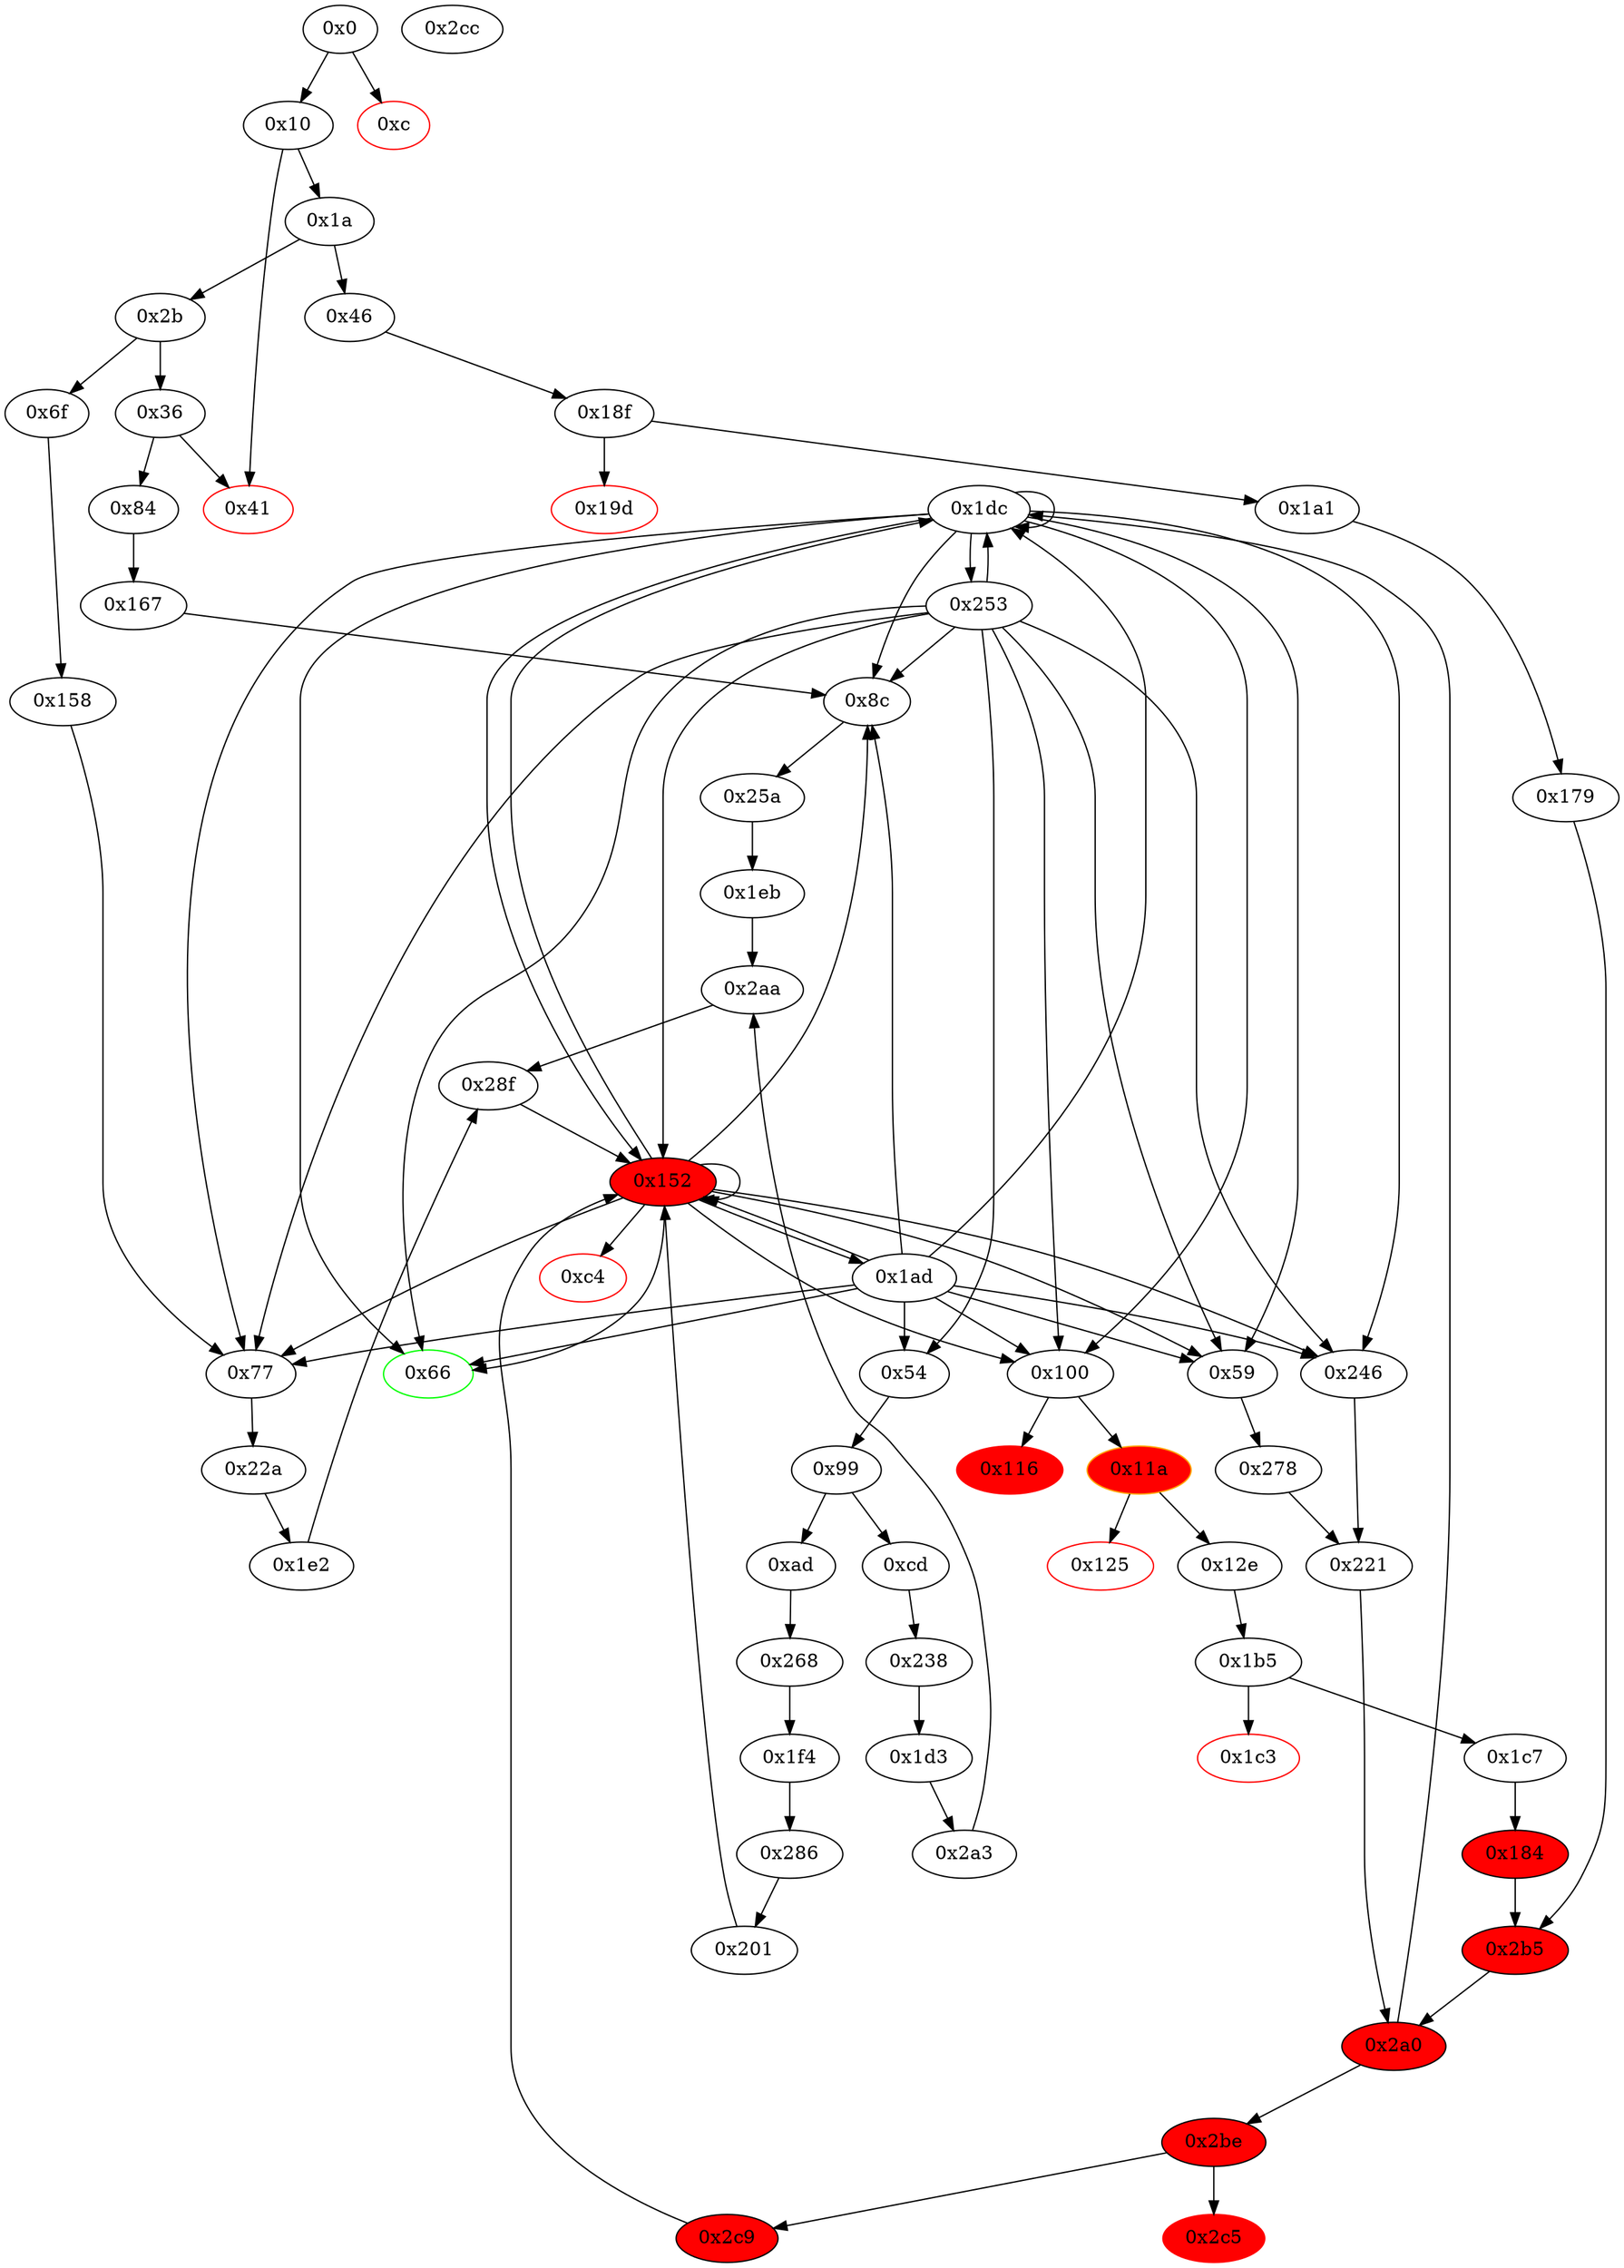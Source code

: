 digraph "" {
"0x66" [color=green, fillcolor=white, id="0x66", style=filled, tooltip="Block 0x66\n[0x66:0x6e]\n---\nPredecessors: [0x152, 0x1ad, 0x1dc, 0x253]\nSuccessors: []\n---\n0x66 JUMPDEST\n0x67 PUSH1 0x40\n0x69 MLOAD\n0x6a DUP1\n0x6b SWAP2\n0x6c SUB\n0x6d SWAP1\n0x6e RETURN\n---\n0x66: JUMPDEST \n0x67: V34 = 0x40\n0x69: V35 = M[0x40]\n0x6c: V36 = SUB S0 V35\n0x6e: RETURN V35 V36\n---\nEntry stack: [S18, S17, S16, S15, S14, S13, S12, S11, S10, S9, S8, S7, S6, S5, S4, S3, S2, S1, S0]\nStack pops: 1\nStack additions: []\nExit stack: [S18, S17, S16, S15, S14, S13, S12, S11, S10, S9, S8, S7, S6, S5, S4, S3, S2, S1]\n\nDef sites:\nS18: {0xcd.0xdb, 0xcd.0xeb}\nS17: {0x99.0x9a, 0xcd.0xf1, 0xcd.0xeb, 0xcd.0xfb}\nS16: {0x99.0x9a, 0x238.0x23c, 0xcd.0xf5, 0xcd.0xf1, 0xcd.0xdb}\nS15: {0x99.0x9a, 0x238.0x23d, 0x238.0x23c, 0x1a.0x1f, 0xcd.0xeb, 0xcd.0xdb, 0xcd.0xf5, 0x8c.0x90, 0xcd.0xfb, 0xcd.0xf1}\nS14: {0x99.0x9a, 0x238.0x23c, 0x238.0x23d, 0x1a.0x1f, 0x1d3.0x1d4, 0xcd.0xf1, 0xcd.0xdb, 0xcd.0xeb, 0xcd.0xfb, 0xcd.0xf5, 0x84.0x85, 0x167.0x168}\nS13: {0x99.0x9a, 0x238.0x23c, 0x238.0x23d, 0x1a.0x1f, 0xcd.0xfb, 0xcd.0xeb, 0xcd.0xf1, 0xcd.0xf5, 0xcd.0xdb, 0x8c.0x90, 0x6f.0x70, 0x8c.0x8f, 0x84.0x85}\nS12: {0x99.0x9a, 0x1a.0x1f, 0x25a.0x25e, 0x1d3.0x1d4, 0xcd.0xf1, 0xcd.0xf5, 0xcd.0xdb, 0xcd.0xeb, 0x8c.0x90, 0xcd.0xfb, 0x84.0x85, 0x238.0x23c, 0x238.0x23d, 0x77.0x7b, 0x2a3.0x2a4, 0x167.0x168}\nS11: {0x99.0x9a, 0x158.0x164, 0x59.0x5d, 0x1a.0x1f, 0x25a.0x25f, 0x1d3.0x1d4, 0xcd.0xeb, 0xcd.0xf5, 0xcd.0xdb, 0xcd.0xfb, 0xcd.0xf1, 0x8c.0x8f, 0x8c.0x90, 0x84.0x85, 0x46.0x47, 0x238.0x23d, 0x278.0x27c, 0x238.0x23c, 0x2a3.0x2a6, 0x22a.0x22e, 0x6f.0x70, 0x2a3.0x2a4, 0x167.0x168}\nS10: {0x99.0x9a, 0x25a.0x25e, 0x1a.0x1f, 0xcd.0xfb, 0xcd.0xeb, 0xcd.0xdb, 0xcd.0xf1, 0x8c.0x90, 0xcd.0xf5, 0x8c.0x8f, 0x84.0x85, 0x46.0x4a, 0x238.0x23c, 0x238.0x23d, 0x77.0x7b, 0x77.0x7a, 0x6f.0x70, 0x12e.0x146, 0x2a3.0x2a4, 0x167.0x168}\nS9: {0x99.0x9a, 0x158.0x164, 0x59.0x5d, 0x1a.0x1f, 0x25a.0x25f, 0x25a.0x25e, 0x1d3.0x1d4, 0xcd.0xeb, 0x8c.0x90, 0xcd.0xfb, 0xcd.0xf1, 0xcd.0xdb, 0xcd.0xf5, 0x8c.0x8f, 0x84.0x85, 0x46.0x47, 0x46.0x4d, 0x238.0x23c, 0x238.0x23d, 0x278.0x27c, 0x2a3.0x2a4, 0x77.0x7b, 0x22a.0x22e, 0x6f.0x70, 0x12e.0x14c, 0x2a3.0x2a6, 0x167.0x168}\nS8: {0x59.0x5d, 0x158.0x164, 0x25a.0x25f, 0x25a.0x25e, 0x1d3.0x1d4, 0xcd.0xf5, 0xcd.0xf1, 0xcd.0xdb, 0xcd.0xeb, 0xcd.0xfb, 0x46.0x4a, 0x46.0x47, 0x46.0x4e, 0x278.0x27c, 0x77.0x7a, 0x77.0x7b, 0x1eb.0x1ec, 0x6f.0x70, 0x167.0x168, 0x99.0x9a, 0x1a.0x1f, 0x8c.0x8f, 0x8c.0x90, 0x84.0x85, 0x238.0x23c, 0x238.0x23d, 0x12e.0x135, 0x2a3.0x2a4, 0x22a.0x22f, 0x22a.0x22e, 0x12e.0x146, 0x2a3.0x2a6}\nS7: {0x99.0x9a, 0x25a.0x25e, 0x1a.0x1f, 0xcd.0xf5, 0xcd.0xfb, 0xcd.0xeb, 0xcd.0xf1, 0x8c.0x90, 0xcd.0xdb, 0x8c.0x8f, 0x84.0x85, 0x46.0x4d, 0x46.0x4a, 0x238.0x23c, 0x238.0x23d, 0x12e.0x146, 0x77.0x7b, 0x22a.0x22e, 0x6f.0x70, 0x12e.0x14c, 0x2a3.0x2a4, 0x167.0x168}\nS6: {0x59.0x5d, 0x158.0x164, 0x99.0x9a, 0x25a.0x25e, 0x25a.0x25f, 0x1a.0x1f, 0x1d3.0x1d4, 0xcd.0xfb, 0xcd.0xeb, 0xcd.0xdb, 0xcd.0xf1, 0xcd.0xf5, 0x8c.0x8f, 0x8c.0x90, 0x84.0x85, 0x46.0x4d, 0x46.0x47, 0x278.0x27c, 0x46.0x4e, 0x238.0x23c, 0x238.0x23d, 0x12e.0x14c, 0x77.0x7b, 0x2a3.0x2a4, 0x1eb.0x1ec, 0x22a.0x22e, 0x22a.0x22f, 0x6f.0x70, 0x12e.0x135, 0x2a3.0x2a6, 0x167.0x168}\nS5: {0x59.0x5d, 0x158.0x164, 0x99.0x9a, 0x25a.0x25f, 0x1a.0x1f, 0x1d3.0x1d4, 0xcd.0xf5, 0xcd.0xeb, 0xcd.0xdb, 0xcd.0xfb, 0xcd.0xf1, 0x8c.0x8f, 0x8c.0x90, 0x84.0x85, 0x46.0x4a, 0x46.0x47, 0x46.0x4e, 0x278.0x27c, 0x238.0x23d, 0x238.0x23c, 0x12e.0x146, 0x77.0x7a, 0x2a3.0x2a4, 0x22a.0x22e, 0x6f.0x70, 0x12e.0x135, 0x2a3.0x2a6, 0x167.0x168}\nS4: {0x99.0x9a, 0x25a.0x25e, 0x1a.0x1f, 0x1d3.0x1d4, 0xcd.0xfb, 0xcd.0xeb, 0xcd.0xdb, 0xcd.0xf1, 0xcd.0xf5, 0x8c.0x90, 0x8c.0x8f, 0x18f.0x190, 0x84.0x85, 0x46.0x4d, 0x46.0x4a, 0x238.0x23c, 0x238.0x23d, 0x12e.0x146, 0x1b5.0x1b6, 0x77.0x7b, 0x77.0x7a, 0x22a.0x22e, 0x6f.0x70, 0x12e.0x14c, 0x2a3.0x2a4, 0x167.0x168}\nS3: {0x59.0x5d, 0x158.0x164, 0x25a.0x25f, 0x25a.0x25e, 0x1d3.0x1d4, 0xcd.0xeb, 0xcd.0xfb, 0xcd.0xf1, 0xcd.0xdb, 0xcd.0xf5, 0x1c7.0x1c8, 0x46.0x47, 0x46.0x4e, 0x278.0x27c, 0x46.0x4d, 0x77.0x7b, 0x1eb.0x1ec, 0x6f.0x70, 0x167.0x168, 0x99.0x9a, 0x1a.0x1f, 0x8c.0x90, 0x8c.0x8f, 0x84.0x85, 0x238.0x23c, 0x238.0x23d, 0x12e.0x14c, 0x2a3.0x2a6, 0x22a.0x22f, 0x22a.0x22e, 0x12e.0x135, 0x1a1.0x1a2, 0x2a3.0x2a4}\nS2: {0x59.0x5d, 0x158.0x164, 0x25a.0x25e, 0x25a.0x25f, 0x1d3.0x1d4, 0xcd.0xf5, 0xcd.0xf1, 0xcd.0xdb, 0xcd.0xeb, 0xcd.0xfb, 0x1c7.0x1ca, 0x46.0x4a, 0x46.0x4d, 0x46.0x47, 0x278.0x27c, 0x46.0x4e, 0x77.0x7a, 0x77.0x7b, 0x1eb.0x1ec, 0x6f.0x70, 0x167.0x168, 0x99.0x9a, 0x1a.0x1f, 0x8c.0x8f, 0x18f.0x190, 0x8c.0x90, 0x84.0x85, 0x238.0x23c, 0x238.0x23d, 0x12e.0x135, 0x1b5.0x1b6, 0x12e.0x14c, 0x2a3.0x2a4, 0x22a.0x22e, 0x22a.0x22f, 0x12e.0x146, 0x1a1.0x1a4, 0x2a3.0x2a6}\nS1: {0x59.0x5c, 0x158.0x164, 0x99.0x9a, 0x25a.0x25e, 0x1a.0x1f, 0x1d3.0x1d4, 0xcd.0xfb, 0xcd.0xeb, 0xcd.0xdb, 0xcd.0xf1, 0xcd.0xf5, 0x8c.0x8f, 0x84.0x85, 0x1c7.0x1c8, 0x46.0x4d, 0x46.0x4a, 0x278.0x27c, 0x238.0x23c, 0x238.0x23d, 0x12e.0x14c, 0x77.0x7b, 0x77.0x7a, 0x22a.0x22e, 0x2aa.0x2ab, 0x6f.0x70, 0x12e.0x146, 0x1a1.0x1a2, 0x2a3.0x2a4, 0x167.0x168}\nS0: {0x99.0x9a, 0x25a.0x25e, 0x1a.0x1f, 0xcd.0xfb, 0xcd.0xeb, 0xcd.0xdb, 0xcd.0xf1, 0xcd.0xf5, 0x8c.0x8f, 0x28f.0x29b, 0x8c.0x90, 0x201.0x21b, 0x84.0x85, 0x184.0x186, 0x46.0x4d, 0x179.0x17b, 0x278.0x27c, 0x46.0x4e, 0x238.0x23c, 0x238.0x23d, 0x12e.0x14c, 0x77.0x7b, 0x22a.0x22e, 0x6f.0x70, 0x12e.0x135, 0x2a3.0x2a4, 0x167.0x168}\n"];
"0x25a" [fillcolor=white, id="0x25a", style=filled, tooltip="Block 0x25a\n[0x25a:0x267]\n---\nPredecessors: [0x8c]\nSuccessors: [0x1eb]\n---\n0x25a JUMPDEST\n0x25b PUSH1 0x20\n0x25d DUP2\n0x25e ADD\n0x25f PUSH2 0x152\n0x262 DUP3\n0x263 DUP5\n0x264 PUSH2 0x1eb\n0x267 JUMP\n---\n0x25a: JUMPDEST \n0x25b: V180 = 0x20\n0x25e: V181 = ADD V46 0x20\n0x25f: V182 = 0x152\n0x264: V183 = 0x1eb\n0x267: JUMP 0x1eb\n---\nEntry stack: [V13, 0x8c, 0x66, 0x4946c0e9f43f4dee607b0ef1fa1c, V46]\nStack pops: 2\nStack additions: [S1, S0, V181, 0x152, S0, S1]\nExit stack: [V13, 0x8c, 0x66, 0x4946c0e9f43f4dee607b0ef1fa1c, V46, V181, 0x152, V46, 0x4946c0e9f43f4dee607b0ef1fa1c]\n\nDef sites:\nV13: {0x1a.0x1f}\n0x8c: {0x84.0x85}\n0x66: {0x8c.0x90}\n0x4946c0e9f43f4dee607b0ef1fa1c: {0x167.0x168}\nV46: {0x8c.0x8f}\n"];
"0x179" [fillcolor=white, id="0x179", style=filled, tooltip="Block 0x179\n[0x179:0x183]\n---\nPredecessors: [0x1a1]\nSuccessors: [0x2b5]\n---\n0x179 JUMPDEST\n0x17a DUP1\n0x17b CALLDATALOAD\n0x17c PUSH2 0x152\n0x17f DUP2\n0x180 PUSH2 0x2b5\n0x183 JUMP\n---\n0x179: JUMPDEST \n0x17b: V125 = CALLDATALOAD 0x4\n0x17c: V126 = 0x152\n0x180: V127 = 0x2b5\n0x183: JUMP 0x2b5\n---\nEntry stack: [V13, 0x59, 0x54, V26, 0x4, 0x0, 0x0, 0x1ad, V26, 0x4]\nStack pops: 1\nStack additions: [S0, V125, 0x152, V125]\nExit stack: [V13, 0x59, 0x54, V26, 0x4, 0x0, 0x0, 0x1ad, V26, 0x4, V125, 0x152, V125]\n\nDef sites:\nV13: {0x1a.0x1f}\n0x59: {0x46.0x47}\n0x54: {0x46.0x4a}\nV26: {0x46.0x4d}\n0x4: {0x46.0x4e}\n0x0: {0x18f.0x190}\n0x0: {0x1a1.0x1a2}\n0x1ad: {0x1a1.0x1a4}\nV26: {0x46.0x4d}\n0x4: {0x46.0x4e}\n"];
"0xad" [fillcolor=white, id="0xad", style=filled, tooltip="Block 0xad\n[0xad:0xc3]\n---\nPredecessors: [0x99]\nSuccessors: [0x268]\n---\n0xad PUSH1 0x40\n0xaf MLOAD\n0xb0 PUSH3 0x461bcd\n0xb4 PUSH1 0xe5\n0xb6 SHL\n0xb7 DUP2\n0xb8 MSTORE\n0xb9 PUSH1 0x4\n0xbb ADD\n0xbc PUSH2 0xc4\n0xbf SWAP1\n0xc0 PUSH2 0x268\n0xc3 JUMP\n---\n0xad: V60 = 0x40\n0xaf: V61 = M[0x40]\n0xb0: V62 = 0x461bcd\n0xb4: V63 = 0xe5\n0xb6: V64 = SHL 0xe5 0x461bcd\n0xb8: M[V61] = 0x8c379a000000000000000000000000000000000000000000000000000000000\n0xb9: V65 = 0x4\n0xbb: V66 = ADD 0x4 V61\n0xbc: V67 = 0xc4\n0xc0: V68 = 0x268\n0xc3: JUMP 0x268\n---\nEntry stack: [0x0]\nStack pops: 0\nStack additions: [0xc4, V66]\nExit stack: [0x0, 0xc4, V66]\n\nDef sites:\n0x0: {0x99.0x9a}\n"];
"0x116" [color=red, fillcolor=red, id="0x116", style=filled, tooltip="Block 0x116\n[0x116:0x119]\n---\nPredecessors: [0x100]\nSuccessors: []\n---\n0x116 PUSH1 0x0\n0x118 DUP1\n0x119 REVERT\n---\n0x116: V93 = 0x0\n0x119: REVERT 0x0 0x0\n---\nEntry stack: [S25, S24, S23, S22, S21, S20, S19, S18, S17, S16, S15, S14, S13, S12, S11, S10, S9, S8, S7, 0x20, V86, V87, V86, 0x0, S1, V90]\nStack pops: 0\nStack additions: []\nExit stack: [S25, S24, S23, S22, S21, S20, S19, S18, S17, S16, S15, S14, S13, S12, S11, S10, S9, S8, S7, 0x20, V86, V87, V86, 0x0, S1, V90]\n\nDef sites:\nS25: {0xcd.0xdb, 0xcd.0xeb}\nS24: {0x99.0x9a, 0xcd.0xf1, 0xcd.0xeb, 0xcd.0xfb}\nS23: {0x99.0x9a, 0x238.0x23c, 0xcd.0xf5, 0xcd.0xf1, 0xcd.0xdb}\nS22: {0x99.0x9a, 0x238.0x23d, 0x238.0x23c, 0x1a.0x1f, 0xcd.0xeb, 0xcd.0xdb, 0xcd.0xf5, 0x8c.0x90, 0xcd.0xfb, 0xcd.0xf1}\nS21: {0x99.0x9a, 0x238.0x23c, 0x238.0x23d, 0x1a.0x1f, 0x1d3.0x1d4, 0xcd.0xf1, 0xcd.0xdb, 0xcd.0xeb, 0xcd.0xfb, 0xcd.0xf5, 0x84.0x85, 0x167.0x168}\nS20: {0x99.0x9a, 0x238.0x23c, 0x238.0x23d, 0x1a.0x1f, 0xcd.0xfb, 0xcd.0xeb, 0xcd.0xf1, 0xcd.0xf5, 0xcd.0xdb, 0x8c.0x90, 0x6f.0x70, 0x8c.0x8f, 0x84.0x85}\nS19: {0x99.0x9a, 0x1a.0x1f, 0x25a.0x25e, 0x1d3.0x1d4, 0xcd.0xf1, 0xcd.0xf5, 0xcd.0xdb, 0xcd.0xeb, 0x8c.0x90, 0xcd.0xfb, 0x84.0x85, 0x238.0x23c, 0x238.0x23d, 0x77.0x7b, 0x2a3.0x2a4, 0x167.0x168}\nS18: {0x99.0x9a, 0x158.0x164, 0x59.0x5d, 0x1a.0x1f, 0x25a.0x25f, 0x1d3.0x1d4, 0xcd.0xeb, 0xcd.0xf5, 0xcd.0xdb, 0xcd.0xfb, 0xcd.0xf1, 0x8c.0x8f, 0x8c.0x90, 0x84.0x85, 0x46.0x47, 0x238.0x23d, 0x278.0x27c, 0x238.0x23c, 0x2a3.0x2a6, 0x22a.0x22e, 0x6f.0x70, 0x2a3.0x2a4, 0x167.0x168}\nS17: {0x99.0x9a, 0x25a.0x25e, 0x1a.0x1f, 0xcd.0xfb, 0xcd.0xeb, 0xcd.0xdb, 0xcd.0xf1, 0x8c.0x90, 0xcd.0xf5, 0x8c.0x8f, 0x84.0x85, 0x46.0x4a, 0x238.0x23c, 0x238.0x23d, 0x77.0x7b, 0x77.0x7a, 0x6f.0x70, 0x12e.0x146, 0x2a3.0x2a4, 0x167.0x168}\nS16: {0x99.0x9a, 0x158.0x164, 0x59.0x5d, 0x1a.0x1f, 0x25a.0x25f, 0x25a.0x25e, 0x1d3.0x1d4, 0xcd.0xeb, 0x8c.0x90, 0xcd.0xfb, 0xcd.0xf1, 0xcd.0xdb, 0xcd.0xf5, 0x8c.0x8f, 0x84.0x85, 0x46.0x47, 0x46.0x4d, 0x238.0x23c, 0x238.0x23d, 0x278.0x27c, 0x2a3.0x2a4, 0x77.0x7b, 0x22a.0x22e, 0x6f.0x70, 0x12e.0x14c, 0x2a3.0x2a6, 0x167.0x168}\nS15: {0x59.0x5d, 0x158.0x164, 0x25a.0x25f, 0x25a.0x25e, 0x1d3.0x1d4, 0xcd.0xf5, 0xcd.0xf1, 0xcd.0xdb, 0xcd.0xeb, 0xcd.0xfb, 0x46.0x4a, 0x46.0x47, 0x46.0x4e, 0x278.0x27c, 0x77.0x7a, 0x77.0x7b, 0x1eb.0x1ec, 0x6f.0x70, 0x167.0x168, 0x99.0x9a, 0x1a.0x1f, 0x8c.0x8f, 0x8c.0x90, 0x84.0x85, 0x238.0x23c, 0x238.0x23d, 0x12e.0x135, 0x2a3.0x2a4, 0x22a.0x22f, 0x22a.0x22e, 0x12e.0x146, 0x2a3.0x2a6}\nS14: {0x99.0x9a, 0x25a.0x25e, 0x1a.0x1f, 0xcd.0xf5, 0xcd.0xfb, 0xcd.0xeb, 0xcd.0xf1, 0x8c.0x90, 0xcd.0xdb, 0x8c.0x8f, 0x84.0x85, 0x46.0x4d, 0x46.0x4a, 0x238.0x23c, 0x238.0x23d, 0x12e.0x146, 0x77.0x7b, 0x22a.0x22e, 0x6f.0x70, 0x12e.0x14c, 0x2a3.0x2a4, 0x167.0x168}\nS13: {0x59.0x5d, 0x158.0x164, 0x99.0x9a, 0x25a.0x25e, 0x25a.0x25f, 0x1a.0x1f, 0x1d3.0x1d4, 0xcd.0xfb, 0xcd.0xeb, 0xcd.0xdb, 0xcd.0xf1, 0xcd.0xf5, 0x8c.0x8f, 0x8c.0x90, 0x84.0x85, 0x46.0x4d, 0x46.0x47, 0x278.0x27c, 0x46.0x4e, 0x238.0x23c, 0x238.0x23d, 0x12e.0x14c, 0x77.0x7b, 0x2a3.0x2a4, 0x1eb.0x1ec, 0x22a.0x22e, 0x22a.0x22f, 0x6f.0x70, 0x12e.0x135, 0x2a3.0x2a6, 0x167.0x168}\nS12: {0x59.0x5d, 0x158.0x164, 0x99.0x9a, 0x25a.0x25f, 0x1a.0x1f, 0x1d3.0x1d4, 0xcd.0xf5, 0xcd.0xeb, 0xcd.0xdb, 0xcd.0xfb, 0xcd.0xf1, 0x8c.0x8f, 0x8c.0x90, 0x84.0x85, 0x46.0x4a, 0x46.0x47, 0x46.0x4e, 0x278.0x27c, 0x238.0x23d, 0x238.0x23c, 0x12e.0x146, 0x77.0x7a, 0x2a3.0x2a4, 0x22a.0x22e, 0x6f.0x70, 0x12e.0x135, 0x2a3.0x2a6, 0x167.0x168}\nS11: {0x99.0x9a, 0x25a.0x25e, 0x1a.0x1f, 0x1d3.0x1d4, 0xcd.0xfb, 0xcd.0xeb, 0xcd.0xdb, 0xcd.0xf1, 0xcd.0xf5, 0x8c.0x90, 0x8c.0x8f, 0x18f.0x190, 0x84.0x85, 0x46.0x4d, 0x46.0x4a, 0x238.0x23c, 0x238.0x23d, 0x12e.0x146, 0x1b5.0x1b6, 0x77.0x7b, 0x77.0x7a, 0x22a.0x22e, 0x6f.0x70, 0x12e.0x14c, 0x2a3.0x2a4, 0x167.0x168}\nS10: {0x59.0x5d, 0x158.0x164, 0x25a.0x25f, 0x25a.0x25e, 0x1d3.0x1d4, 0xcd.0xeb, 0xcd.0xfb, 0xcd.0xf1, 0xcd.0xdb, 0xcd.0xf5, 0x1c7.0x1c8, 0x46.0x47, 0x46.0x4e, 0x278.0x27c, 0x46.0x4d, 0x77.0x7b, 0x1eb.0x1ec, 0x6f.0x70, 0x167.0x168, 0x99.0x9a, 0x1a.0x1f, 0x8c.0x90, 0x8c.0x8f, 0x84.0x85, 0x238.0x23c, 0x238.0x23d, 0x12e.0x14c, 0x2a3.0x2a6, 0x22a.0x22f, 0x22a.0x22e, 0x12e.0x135, 0x1a1.0x1a2, 0x2a3.0x2a4}\nS9: {0x59.0x5d, 0x158.0x164, 0x25a.0x25e, 0x25a.0x25f, 0x1d3.0x1d4, 0xcd.0xf5, 0xcd.0xf1, 0xcd.0xdb, 0xcd.0xeb, 0xcd.0xfb, 0x1c7.0x1ca, 0x46.0x4a, 0x46.0x4d, 0x46.0x47, 0x278.0x27c, 0x46.0x4e, 0x77.0x7a, 0x77.0x7b, 0x1eb.0x1ec, 0x6f.0x70, 0x167.0x168, 0x99.0x9a, 0x1a.0x1f, 0x8c.0x8f, 0x18f.0x190, 0x8c.0x90, 0x84.0x85, 0x238.0x23c, 0x238.0x23d, 0x12e.0x135, 0x1b5.0x1b6, 0x12e.0x14c, 0x2a3.0x2a4, 0x22a.0x22e, 0x22a.0x22f, 0x12e.0x146, 0x1a1.0x1a4, 0x2a3.0x2a6}\nS8: {0x59.0x5c, 0x158.0x164, 0x99.0x9a, 0x25a.0x25e, 0x1a.0x1f, 0x1d3.0x1d4, 0xcd.0xfb, 0xcd.0xeb, 0xcd.0xdb, 0xcd.0xf1, 0xcd.0xf5, 0x8c.0x8f, 0x84.0x85, 0x1c7.0x1c8, 0x46.0x4d, 0x46.0x4a, 0x278.0x27c, 0x238.0x23c, 0x238.0x23d, 0x12e.0x14c, 0x77.0x7b, 0x77.0x7a, 0x22a.0x22e, 0x2aa.0x2ab, 0x6f.0x70, 0x12e.0x146, 0x1a1.0x1a2, 0x2a3.0x2a4, 0x167.0x168}\nS7: {0x99.0x9a, 0x25a.0x25e, 0x1a.0x1f, 0xcd.0xfb, 0xcd.0xeb, 0xcd.0xdb, 0xcd.0xf1, 0xcd.0xf5, 0x8c.0x8f, 0x28f.0x29b, 0x8c.0x90, 0x201.0x21b, 0x84.0x85, 0x184.0x186, 0x46.0x4d, 0x179.0x17b, 0x278.0x27c, 0x46.0x4e, 0x238.0x23c, 0x238.0x23d, 0x12e.0x14c, 0x77.0x7b, 0x22a.0x22e, 0x6f.0x70, 0x12e.0x135, 0x2a3.0x2a4, 0x167.0x168}\n0x20: {0x100.0x101}\nV86: {0x100.0x105}\nV87: {0x100.0x108}\nV86: {0x100.0x105}\n0x0: {0x100.0x10a}\nS1: {0x59.0x5d, 0x158.0x164, 0x25a.0x25e, 0x25a.0x25f, 0x1d3.0x1d4, 0xcd.0xf5, 0xcd.0xf1, 0xcd.0xdb, 0xcd.0xeb, 0xcd.0xfb, 0x1c7.0x1ca, 0x46.0x4a, 0x46.0x4d, 0x46.0x47, 0x278.0x27c, 0x46.0x4e, 0x77.0x7a, 0x77.0x7b, 0x1eb.0x1ec, 0x6f.0x70, 0x167.0x168, 0x99.0x9a, 0x1a.0x1f, 0x8c.0x8f, 0x18f.0x190, 0x8c.0x90, 0x84.0x85, 0x238.0x23c, 0x238.0x23d, 0x12e.0x135, 0x1b5.0x1b6, 0x12e.0x14c, 0x2a3.0x2a4, 0x22a.0x22e, 0x22a.0x22f, 0x12e.0x146, 0x1a1.0x1a4, 0x2a3.0x2a6}\nV90: {0x100.0x10f}\n"];
"0x1a" [fillcolor=white, id="0x1a", style=filled, tooltip="Block 0x1a\n[0x1a:0x2a]\n---\nPredecessors: [0x10]\nSuccessors: [0x2b, 0x46]\n---\n0x1a PUSH1 0x0\n0x1c CALLDATALOAD\n0x1d PUSH1 0xe0\n0x1f SHR\n0x20 DUP1\n0x21 PUSH4 0x17484c2e\n0x26 EQ\n0x27 PUSH2 0x46\n0x2a JUMPI\n---\n0x1a: V10 = 0x0\n0x1c: V11 = CALLDATALOAD 0x0\n0x1d: V12 = 0xe0\n0x1f: V13 = SHR 0xe0 V11\n0x21: V14 = 0x17484c2e\n0x26: V15 = EQ 0x17484c2e V13\n0x27: V16 = 0x46\n0x2a: JUMPI 0x46 V15\n---\nEntry stack: []\nStack pops: 0\nStack additions: [V13]\nExit stack: [V13]\n\nDef sites:\n"];
"0x54" [fillcolor=white, id="0x54", style=filled, tooltip="Block 0x54\n[0x54:0x58]\n---\nPredecessors: [0x1ad, 0x253]\nSuccessors: [0x99]\n---\n0x54 JUMPDEST\n0x55 PUSH2 0x99\n0x58 JUMP\n---\n0x54: JUMPDEST \n0x55: V29 = 0x99\n0x58: JUMP 0x99\n---\nEntry stack: []\nStack pops: 0\nStack additions: []\nExit stack: []\n\nDef sites:\n"];
"0x125" [color=red, fillcolor=white, id="0x125", style=filled, tooltip="Block 0x125\n[0x125:0x12d]\n---\nPredecessors: [0x11a]\nSuccessors: []\n---\n0x125 RETURNDATASIZE\n0x126 PUSH1 0x0\n0x128 DUP1\n0x129 RETURNDATACOPY\n0x12a RETURNDATASIZE\n0x12b PUSH1 0x0\n0x12d REVERT\n---\n0x125: V99 = RETURNDATASIZE\n0x126: V100 = 0x0\n0x129: RETURNDATACOPY 0x0 0x0 V99\n0x12a: V101 = RETURNDATASIZE\n0x12b: V102 = 0x0\n0x12d: REVERT 0x0 V101\n---\nEntry stack: [S19, S18, S17, S16, S15, S14, S13, S12, S11, S10, S9, S8, S7, S6, S5, S4, S3, S2, S1, V96]\nStack pops: 0\nStack additions: []\nExit stack: [S19, S18, S17, S16, S15, S14, S13, S12, S11, S10, S9, S8, S7, S6, S5, S4, S3, S2, S1, V96]\n\nDef sites:\nS19: {0xcd.0xdb, 0xcd.0xeb}\nS18: {0x99.0x9a, 0xcd.0xf1, 0xcd.0xeb, 0xcd.0xfb}\nS17: {0x99.0x9a, 0x238.0x23c, 0xcd.0xf5, 0xcd.0xf1, 0xcd.0xdb}\nS16: {0x99.0x9a, 0x238.0x23d, 0x238.0x23c, 0x1a.0x1f, 0xcd.0xeb, 0xcd.0xdb, 0xcd.0xf5, 0x8c.0x90, 0xcd.0xfb, 0xcd.0xf1}\nS15: {0x99.0x9a, 0x238.0x23c, 0x238.0x23d, 0x1a.0x1f, 0x1d3.0x1d4, 0xcd.0xf1, 0xcd.0xdb, 0xcd.0xeb, 0xcd.0xfb, 0xcd.0xf5, 0x84.0x85, 0x167.0x168}\nS14: {0x99.0x9a, 0x238.0x23c, 0x238.0x23d, 0x1a.0x1f, 0xcd.0xfb, 0xcd.0xeb, 0xcd.0xf1, 0xcd.0xf5, 0xcd.0xdb, 0x8c.0x90, 0x6f.0x70, 0x8c.0x8f, 0x84.0x85}\nS13: {0x99.0x9a, 0x1a.0x1f, 0x25a.0x25e, 0x1d3.0x1d4, 0xcd.0xf1, 0xcd.0xf5, 0xcd.0xdb, 0xcd.0xeb, 0x8c.0x90, 0xcd.0xfb, 0x84.0x85, 0x238.0x23c, 0x238.0x23d, 0x77.0x7b, 0x2a3.0x2a4, 0x167.0x168}\nS12: {0x99.0x9a, 0x158.0x164, 0x59.0x5d, 0x1a.0x1f, 0x25a.0x25f, 0x1d3.0x1d4, 0xcd.0xeb, 0xcd.0xf5, 0xcd.0xdb, 0xcd.0xfb, 0xcd.0xf1, 0x8c.0x8f, 0x8c.0x90, 0x84.0x85, 0x46.0x47, 0x238.0x23d, 0x278.0x27c, 0x238.0x23c, 0x2a3.0x2a6, 0x22a.0x22e, 0x6f.0x70, 0x2a3.0x2a4, 0x167.0x168}\nS11: {0x99.0x9a, 0x25a.0x25e, 0x1a.0x1f, 0xcd.0xfb, 0xcd.0xeb, 0xcd.0xdb, 0xcd.0xf1, 0x8c.0x90, 0xcd.0xf5, 0x8c.0x8f, 0x84.0x85, 0x46.0x4a, 0x238.0x23c, 0x238.0x23d, 0x77.0x7b, 0x77.0x7a, 0x6f.0x70, 0x12e.0x146, 0x2a3.0x2a4, 0x167.0x168}\nS10: {0x99.0x9a, 0x158.0x164, 0x59.0x5d, 0x1a.0x1f, 0x25a.0x25f, 0x25a.0x25e, 0x1d3.0x1d4, 0xcd.0xeb, 0x8c.0x90, 0xcd.0xfb, 0xcd.0xf1, 0xcd.0xdb, 0xcd.0xf5, 0x8c.0x8f, 0x84.0x85, 0x46.0x47, 0x46.0x4d, 0x238.0x23c, 0x238.0x23d, 0x278.0x27c, 0x2a3.0x2a4, 0x77.0x7b, 0x22a.0x22e, 0x6f.0x70, 0x12e.0x14c, 0x2a3.0x2a6, 0x167.0x168}\nS9: {0x59.0x5d, 0x158.0x164, 0x25a.0x25f, 0x25a.0x25e, 0x1d3.0x1d4, 0xcd.0xf5, 0xcd.0xf1, 0xcd.0xdb, 0xcd.0xeb, 0xcd.0xfb, 0x46.0x4a, 0x46.0x47, 0x46.0x4e, 0x278.0x27c, 0x77.0x7a, 0x77.0x7b, 0x1eb.0x1ec, 0x6f.0x70, 0x167.0x168, 0x99.0x9a, 0x1a.0x1f, 0x8c.0x8f, 0x8c.0x90, 0x84.0x85, 0x238.0x23c, 0x238.0x23d, 0x12e.0x135, 0x2a3.0x2a4, 0x22a.0x22f, 0x22a.0x22e, 0x12e.0x146, 0x2a3.0x2a6}\nS8: {0x99.0x9a, 0x25a.0x25e, 0x1a.0x1f, 0xcd.0xf5, 0xcd.0xfb, 0xcd.0xeb, 0xcd.0xf1, 0x8c.0x90, 0xcd.0xdb, 0x8c.0x8f, 0x84.0x85, 0x46.0x4d, 0x46.0x4a, 0x238.0x23c, 0x238.0x23d, 0x12e.0x146, 0x77.0x7b, 0x22a.0x22e, 0x6f.0x70, 0x12e.0x14c, 0x2a3.0x2a4, 0x167.0x168}\nS7: {0x59.0x5d, 0x158.0x164, 0x99.0x9a, 0x25a.0x25e, 0x25a.0x25f, 0x1a.0x1f, 0x1d3.0x1d4, 0xcd.0xfb, 0xcd.0xeb, 0xcd.0xdb, 0xcd.0xf1, 0xcd.0xf5, 0x8c.0x8f, 0x8c.0x90, 0x84.0x85, 0x46.0x4d, 0x46.0x47, 0x278.0x27c, 0x46.0x4e, 0x238.0x23c, 0x238.0x23d, 0x12e.0x14c, 0x77.0x7b, 0x2a3.0x2a4, 0x1eb.0x1ec, 0x22a.0x22e, 0x22a.0x22f, 0x6f.0x70, 0x12e.0x135, 0x2a3.0x2a6, 0x167.0x168}\nS6: {0x59.0x5d, 0x158.0x164, 0x99.0x9a, 0x25a.0x25f, 0x1a.0x1f, 0x1d3.0x1d4, 0xcd.0xf5, 0xcd.0xeb, 0xcd.0xdb, 0xcd.0xfb, 0xcd.0xf1, 0x8c.0x8f, 0x8c.0x90, 0x84.0x85, 0x46.0x4a, 0x46.0x47, 0x46.0x4e, 0x278.0x27c, 0x238.0x23d, 0x238.0x23c, 0x12e.0x146, 0x77.0x7a, 0x2a3.0x2a4, 0x22a.0x22e, 0x6f.0x70, 0x12e.0x135, 0x2a3.0x2a6, 0x167.0x168}\nS5: {0x99.0x9a, 0x25a.0x25e, 0x1a.0x1f, 0x1d3.0x1d4, 0xcd.0xfb, 0xcd.0xeb, 0xcd.0xdb, 0xcd.0xf1, 0xcd.0xf5, 0x8c.0x90, 0x8c.0x8f, 0x18f.0x190, 0x84.0x85, 0x46.0x4d, 0x46.0x4a, 0x238.0x23c, 0x238.0x23d, 0x12e.0x146, 0x1b5.0x1b6, 0x77.0x7b, 0x77.0x7a, 0x22a.0x22e, 0x6f.0x70, 0x12e.0x14c, 0x2a3.0x2a4, 0x167.0x168}\nS4: {0x59.0x5d, 0x158.0x164, 0x25a.0x25f, 0x25a.0x25e, 0x1d3.0x1d4, 0xcd.0xeb, 0xcd.0xfb, 0xcd.0xf1, 0xcd.0xdb, 0xcd.0xf5, 0x1c7.0x1c8, 0x46.0x47, 0x46.0x4e, 0x278.0x27c, 0x46.0x4d, 0x77.0x7b, 0x1eb.0x1ec, 0x6f.0x70, 0x167.0x168, 0x99.0x9a, 0x1a.0x1f, 0x8c.0x90, 0x8c.0x8f, 0x84.0x85, 0x238.0x23c, 0x238.0x23d, 0x12e.0x14c, 0x2a3.0x2a6, 0x22a.0x22f, 0x22a.0x22e, 0x12e.0x135, 0x1a1.0x1a2, 0x2a3.0x2a4}\nS3: {0x59.0x5d, 0x158.0x164, 0x25a.0x25e, 0x25a.0x25f, 0x1d3.0x1d4, 0xcd.0xf5, 0xcd.0xf1, 0xcd.0xdb, 0xcd.0xeb, 0xcd.0xfb, 0x1c7.0x1ca, 0x46.0x4a, 0x46.0x4d, 0x46.0x47, 0x278.0x27c, 0x46.0x4e, 0x77.0x7a, 0x77.0x7b, 0x1eb.0x1ec, 0x6f.0x70, 0x167.0x168, 0x99.0x9a, 0x1a.0x1f, 0x8c.0x8f, 0x18f.0x190, 0x8c.0x90, 0x84.0x85, 0x238.0x23c, 0x238.0x23d, 0x12e.0x135, 0x1b5.0x1b6, 0x12e.0x14c, 0x2a3.0x2a4, 0x22a.0x22e, 0x22a.0x22f, 0x12e.0x146, 0x1a1.0x1a4, 0x2a3.0x2a6}\nS2: {0x59.0x5c, 0x158.0x164, 0x99.0x9a, 0x25a.0x25e, 0x1a.0x1f, 0x1d3.0x1d4, 0xcd.0xfb, 0xcd.0xeb, 0xcd.0xdb, 0xcd.0xf1, 0xcd.0xf5, 0x8c.0x8f, 0x84.0x85, 0x1c7.0x1c8, 0x46.0x4d, 0x46.0x4a, 0x278.0x27c, 0x238.0x23c, 0x238.0x23d, 0x12e.0x14c, 0x77.0x7b, 0x77.0x7a, 0x22a.0x22e, 0x2aa.0x2ab, 0x6f.0x70, 0x12e.0x146, 0x1a1.0x1a2, 0x2a3.0x2a4, 0x167.0x168}\nS1: {0x99.0x9a, 0x25a.0x25e, 0x1a.0x1f, 0xcd.0xfb, 0xcd.0xeb, 0xcd.0xdb, 0xcd.0xf1, 0xcd.0xf5, 0x8c.0x8f, 0x28f.0x29b, 0x8c.0x90, 0x201.0x21b, 0x84.0x85, 0x184.0x186, 0x46.0x4d, 0x179.0x17b, 0x278.0x27c, 0x46.0x4e, 0x238.0x23c, 0x238.0x23d, 0x12e.0x14c, 0x77.0x7b, 0x22a.0x22e, 0x6f.0x70, 0x12e.0x135, 0x2a3.0x2a4, 0x167.0x168}\nV96: {0x11a.0x11e}\n"];
"0x1c7" [fillcolor=white, id="0x1c7", style=filled, tooltip="Block 0x1c7\n[0x1c7:0x1d2]\n---\nPredecessors: [0x1b5]\nSuccessors: [0x184]\n---\n0x1c7 JUMPDEST\n0x1c8 PUSH1 0x0\n0x1ca PUSH2 0x1ad\n0x1cd DUP5\n0x1ce DUP5\n0x1cf PUSH2 0x184\n0x1d2 JUMP\n---\n0x1c7: JUMPDEST \n0x1c8: V148 = 0x0\n0x1ca: V149 = 0x1ad\n0x1cf: V150 = 0x184\n0x1d2: JUMP 0x184\n---\nEntry stack: [S19, S18, S17, S16, S15, S14, S13, S12, S11, S10, S9, S8, S7, S6, S5, S4, 0x152, V114, V104, 0x0]\nStack pops: 3\nStack additions: [S2, S1, S0, 0x0, 0x1ad, S2, S1]\nExit stack: [S19, S18, S17, S16, S15, S14, S13, S12, S11, S10, S9, S8, S7, S6, S5, S4, 0x152, V114, V104, 0x0, 0x0, 0x1ad, V114, V104]\n\nDef sites:\nS19: {0xcd.0xdb, 0xcd.0xeb}\nS18: {0x99.0x9a, 0xcd.0xf1, 0xcd.0xeb, 0xcd.0xfb}\nS17: {0x99.0x9a, 0x238.0x23c, 0xcd.0xf5, 0xcd.0xf1, 0xcd.0xdb}\nS16: {0x99.0x9a, 0x238.0x23d, 0x238.0x23c, 0x1a.0x1f, 0xcd.0xeb, 0xcd.0xdb, 0xcd.0xf5, 0x8c.0x90, 0xcd.0xfb, 0xcd.0xf1}\nS15: {0x99.0x9a, 0x238.0x23c, 0x238.0x23d, 0x1a.0x1f, 0x1d3.0x1d4, 0xcd.0xf1, 0xcd.0xdb, 0xcd.0xeb, 0xcd.0xfb, 0xcd.0xf5, 0x84.0x85, 0x167.0x168}\nS14: {0x99.0x9a, 0x238.0x23c, 0x238.0x23d, 0x1a.0x1f, 0xcd.0xfb, 0xcd.0xeb, 0xcd.0xf1, 0xcd.0xf5, 0xcd.0xdb, 0x8c.0x90, 0x6f.0x70, 0x8c.0x8f, 0x84.0x85}\nS13: {0x99.0x9a, 0x1a.0x1f, 0x25a.0x25e, 0x1d3.0x1d4, 0xcd.0xf1, 0xcd.0xf5, 0xcd.0xdb, 0xcd.0xeb, 0x8c.0x90, 0xcd.0xfb, 0x84.0x85, 0x238.0x23c, 0x238.0x23d, 0x77.0x7b, 0x2a3.0x2a4, 0x167.0x168}\nS12: {0x99.0x9a, 0x158.0x164, 0x59.0x5d, 0x1a.0x1f, 0x25a.0x25f, 0x1d3.0x1d4, 0xcd.0xeb, 0xcd.0xf5, 0xcd.0xdb, 0xcd.0xfb, 0xcd.0xf1, 0x8c.0x8f, 0x8c.0x90, 0x84.0x85, 0x46.0x47, 0x238.0x23d, 0x278.0x27c, 0x238.0x23c, 0x2a3.0x2a6, 0x22a.0x22e, 0x6f.0x70, 0x2a3.0x2a4, 0x167.0x168}\nS11: {0x99.0x9a, 0x25a.0x25e, 0x1a.0x1f, 0xcd.0xfb, 0xcd.0xeb, 0xcd.0xdb, 0xcd.0xf1, 0x8c.0x90, 0xcd.0xf5, 0x8c.0x8f, 0x84.0x85, 0x46.0x4a, 0x238.0x23c, 0x238.0x23d, 0x77.0x7b, 0x77.0x7a, 0x6f.0x70, 0x12e.0x146, 0x2a3.0x2a4, 0x167.0x168}\nS10: {0x99.0x9a, 0x158.0x164, 0x59.0x5d, 0x1a.0x1f, 0x25a.0x25f, 0x25a.0x25e, 0x1d3.0x1d4, 0xcd.0xeb, 0x8c.0x90, 0xcd.0xfb, 0xcd.0xf1, 0xcd.0xdb, 0xcd.0xf5, 0x8c.0x8f, 0x84.0x85, 0x46.0x47, 0x46.0x4d, 0x238.0x23c, 0x238.0x23d, 0x278.0x27c, 0x2a3.0x2a4, 0x77.0x7b, 0x22a.0x22e, 0x6f.0x70, 0x12e.0x14c, 0x2a3.0x2a6, 0x167.0x168}\nS9: {0x59.0x5d, 0x158.0x164, 0x25a.0x25f, 0x25a.0x25e, 0x1d3.0x1d4, 0xcd.0xf5, 0xcd.0xf1, 0xcd.0xdb, 0xcd.0xeb, 0xcd.0xfb, 0x46.0x4a, 0x46.0x47, 0x46.0x4e, 0x278.0x27c, 0x77.0x7a, 0x77.0x7b, 0x1eb.0x1ec, 0x6f.0x70, 0x167.0x168, 0x99.0x9a, 0x1a.0x1f, 0x8c.0x8f, 0x8c.0x90, 0x84.0x85, 0x238.0x23c, 0x238.0x23d, 0x12e.0x135, 0x2a3.0x2a4, 0x22a.0x22f, 0x22a.0x22e, 0x12e.0x146, 0x2a3.0x2a6}\nS8: {0x99.0x9a, 0x25a.0x25e, 0x1a.0x1f, 0xcd.0xf5, 0xcd.0xfb, 0xcd.0xeb, 0xcd.0xf1, 0x8c.0x90, 0xcd.0xdb, 0x8c.0x8f, 0x84.0x85, 0x46.0x4d, 0x46.0x4a, 0x238.0x23c, 0x238.0x23d, 0x12e.0x146, 0x77.0x7b, 0x22a.0x22e, 0x6f.0x70, 0x12e.0x14c, 0x2a3.0x2a4, 0x167.0x168}\nS7: {0x59.0x5d, 0x158.0x164, 0x99.0x9a, 0x25a.0x25e, 0x25a.0x25f, 0x1a.0x1f, 0x1d3.0x1d4, 0xcd.0xfb, 0xcd.0xeb, 0xcd.0xdb, 0xcd.0xf1, 0xcd.0xf5, 0x8c.0x8f, 0x8c.0x90, 0x84.0x85, 0x46.0x4d, 0x46.0x47, 0x278.0x27c, 0x46.0x4e, 0x238.0x23c, 0x238.0x23d, 0x12e.0x14c, 0x77.0x7b, 0x2a3.0x2a4, 0x1eb.0x1ec, 0x22a.0x22e, 0x22a.0x22f, 0x6f.0x70, 0x12e.0x135, 0x2a3.0x2a6, 0x167.0x168}\nS6: {0x59.0x5d, 0x158.0x164, 0x99.0x9a, 0x25a.0x25f, 0x1a.0x1f, 0x1d3.0x1d4, 0xcd.0xf5, 0xcd.0xeb, 0xcd.0xdb, 0xcd.0xfb, 0xcd.0xf1, 0x8c.0x8f, 0x8c.0x90, 0x84.0x85, 0x46.0x4a, 0x46.0x47, 0x46.0x4e, 0x278.0x27c, 0x238.0x23d, 0x238.0x23c, 0x12e.0x146, 0x77.0x7a, 0x2a3.0x2a4, 0x22a.0x22e, 0x6f.0x70, 0x12e.0x135, 0x2a3.0x2a6, 0x167.0x168}\nS5: {0x99.0x9a, 0x25a.0x25e, 0x1a.0x1f, 0x1d3.0x1d4, 0xcd.0xfb, 0xcd.0xeb, 0xcd.0xdb, 0xcd.0xf1, 0xcd.0xf5, 0x8c.0x90, 0x8c.0x8f, 0x18f.0x190, 0x84.0x85, 0x46.0x4d, 0x46.0x4a, 0x238.0x23c, 0x238.0x23d, 0x12e.0x146, 0x1b5.0x1b6, 0x77.0x7b, 0x77.0x7a, 0x22a.0x22e, 0x6f.0x70, 0x12e.0x14c, 0x2a3.0x2a4, 0x167.0x168}\nS4: {0x59.0x5d, 0x158.0x164, 0x25a.0x25f, 0x25a.0x25e, 0x1d3.0x1d4, 0xcd.0xeb, 0xcd.0xfb, 0xcd.0xf1, 0xcd.0xdb, 0xcd.0xf5, 0x1c7.0x1c8, 0x46.0x47, 0x46.0x4e, 0x278.0x27c, 0x46.0x4d, 0x77.0x7b, 0x1eb.0x1ec, 0x6f.0x70, 0x167.0x168, 0x99.0x9a, 0x1a.0x1f, 0x8c.0x90, 0x8c.0x8f, 0x84.0x85, 0x238.0x23c, 0x238.0x23d, 0x12e.0x14c, 0x2a3.0x2a6, 0x22a.0x22f, 0x22a.0x22e, 0x12e.0x135, 0x1a1.0x1a2, 0x2a3.0x2a4}\n0x152: {0x12e.0x146}\nV114: {0x12e.0x14c}\nV104: {0x12e.0x135}\n0x0: {0x1b5.0x1b6}\n"];
"0x8c" [fillcolor=white, id="0x8c", style=filled, tooltip="Block 0x8c\n[0x8c:0x98]\n---\nPredecessors: [0x152, 0x167, 0x1ad, 0x1dc, 0x253]\nSuccessors: [0x25a]\n---\n0x8c JUMPDEST\n0x8d PUSH1 0x40\n0x8f MLOAD\n0x90 PUSH2 0x66\n0x93 SWAP2\n0x94 SWAP1\n0x95 PUSH2 0x25a\n0x98 JUMP\n---\n0x8c: JUMPDEST \n0x8d: V45 = 0x40\n0x8f: V46 = M[0x40]\n0x90: V47 = 0x66\n0x95: V48 = 0x25a\n0x98: JUMP 0x25a\n---\nEntry stack: [V13, 0x8c, 0x4946c0e9f43f4dee607b0ef1fa1c]\nStack pops: 1\nStack additions: [0x66, S0, V46]\nExit stack: [V13, 0x8c, 0x66, 0x4946c0e9f43f4dee607b0ef1fa1c, V46]\n\nDef sites:\nV13: {0x1a.0x1f}\n0x8c: {0x84.0x85}\n0x4946c0e9f43f4dee607b0ef1fa1c: {0x167.0x168}\n"];
"0x1e2" [fillcolor=white, id="0x1e2", style=filled, tooltip="Block 0x1e2\n[0x1e2:0x1ea]\n---\nPredecessors: [0x22a]\nSuccessors: [0x28f]\n---\n0x1e2 JUMPDEST\n0x1e3 PUSH2 0x1dc\n0x1e6 DUP2\n0x1e7 PUSH2 0x28f\n0x1ea JUMP\n---\n0x1e2: JUMPDEST \n0x1e3: V153 = 0x1dc\n0x1e7: V154 = 0x28f\n0x1ea: JUMP 0x28f\n---\nEntry stack: [0x79d229f, S15, S14, S13, S12, S11, S10, S9, S8, S7, 0x66, S5, V40, V169, 0x152, V40, S0]\nStack pops: 1\nStack additions: [S0, 0x1dc, S0]\nExit stack: [0x79d229f, S15, S14, S13, S12, S11, S10, S9, S8, S7, 0x66, S5, V40, V169, 0x152, V40, S0, 0x1dc, S0]\n\nDef sites:\n0x79d229f: {0xcd.0xeb}\nS15: {0x99.0x9a, 0xcd.0xf1}\nS14: {0x99.0x9a, 0xcd.0xdb, 0xcd.0xf5}\nS13: {0xcd.0xdb, 0xcd.0xeb}\nS12: {0x99.0x9a, 0xcd.0xfb, 0xcd.0xeb, 0xcd.0xf1}\nS11: {0x99.0x9a, 0x238.0x23c, 0xcd.0xf1, 0xcd.0xf5, 0xcd.0xdb}\nS10: {0x99.0x9a, 0x238.0x23d, 0x1a.0x1f, 0xcd.0xeb, 0xcd.0xf5, 0xcd.0xdb}\nS9: {0x99.0x9a, 0xcd.0xfb, 0xcd.0xeb, 0xcd.0xdb, 0xcd.0xf1, 0x84.0x85}\nS8: {0x99.0x9a, 0x238.0x23c, 0x1a.0x1f, 0xcd.0xeb, 0x8c.0x90, 0xcd.0xfb, 0xcd.0xf1, 0xcd.0xdb, 0xcd.0xf5}\nS7: {0x99.0x9a, 0x238.0x23c, 0x238.0x23d, 0x1a.0x1f, 0x1d3.0x1d4, 0xcd.0xf5, 0xcd.0xf1, 0x6f.0x70, 0xcd.0xdb, 0xcd.0xeb, 0x167.0x168}\n0x66: {0x77.0x7b}\nS5: {0x99.0x9a, 0x158.0x164, 0x25a.0x25e, 0x1a.0x1f, 0xcd.0xfb, 0xcd.0xeb, 0xcd.0xdb, 0xcd.0xf1, 0xcd.0xf5, 0x8c.0x8f, 0x84.0x85, 0x46.0x4d, 0x238.0x23c, 0x238.0x23d, 0x278.0x27c, 0x77.0x7b, 0x22a.0x22e, 0x6f.0x70, 0x12e.0x14c, 0x2a3.0x2a4, 0x167.0x168}\nV40: {0x77.0x7a}\nV169: {0x22a.0x22e}\n0x152: {0x22a.0x22f}\nV40: {0x77.0x7a}\nS0: {0x99.0x9a, 0x158.0x164, 0x25a.0x25e, 0x1a.0x1f, 0xcd.0xfb, 0xcd.0xeb, 0xcd.0xdb, 0xcd.0xf1, 0xcd.0xf5, 0x8c.0x8f, 0x84.0x85, 0x46.0x4d, 0x238.0x23c, 0x238.0x23d, 0x278.0x27c, 0x77.0x7b, 0x22a.0x22e, 0x6f.0x70, 0x12e.0x14c, 0x2a3.0x2a4, 0x167.0x168}\n"];
"0x100" [fillcolor=white, id="0x100", style=filled, tooltip="Block 0x100\n[0x100:0x115]\n---\nPredecessors: [0x152, 0x1ad, 0x1dc, 0x253]\nSuccessors: [0x116, 0x11a]\n---\n0x100 JUMPDEST\n0x101 PUSH1 0x20\n0x103 PUSH1 0x40\n0x105 MLOAD\n0x106 DUP1\n0x107 DUP4\n0x108 SUB\n0x109 DUP2\n0x10a PUSH1 0x0\n0x10c DUP8\n0x10d DUP1\n0x10e EXTCODESIZE\n0x10f ISZERO\n0x110 DUP1\n0x111 ISZERO\n0x112 PUSH2 0x11a\n0x115 JUMPI\n---\n0x100: JUMPDEST \n0x101: V84 = 0x20\n0x103: V85 = 0x40\n0x105: V86 = M[0x40]\n0x108: V87 = SUB S0 V86\n0x10a: V88 = 0x0\n0x10e: V89 = EXTCODESIZE S2\n0x10f: V90 = ISZERO V89\n0x111: V91 = ISZERO V90\n0x112: V92 = 0x11a\n0x115: JUMPI 0x11a V91\n---\nEntry stack: [S18, S17, S16, S15, S14, S13, S12, S11, S10, S9, S8, S7, S6, S5, S4, S3, S2, S1, S0]\nStack pops: 3\nStack additions: [S2, S1, S0, 0x20, V86, V87, V86, 0x0, S2, V90]\nExit stack: [S18, S17, S16, S15, S14, S13, S12, S11, S10, S9, S8, S7, S6, S5, S4, S3, S2, S1, S0, 0x20, V86, V87, V86, 0x0, S2, V90]\n\nDef sites:\nS18: {0xcd.0xdb, 0xcd.0xeb}\nS17: {0x99.0x9a, 0xcd.0xf1, 0xcd.0xeb, 0xcd.0xfb}\nS16: {0x99.0x9a, 0x238.0x23c, 0xcd.0xf5, 0xcd.0xf1, 0xcd.0xdb}\nS15: {0x99.0x9a, 0x238.0x23d, 0x238.0x23c, 0x1a.0x1f, 0xcd.0xeb, 0xcd.0xdb, 0xcd.0xf5, 0x8c.0x90, 0xcd.0xfb, 0xcd.0xf1}\nS14: {0x99.0x9a, 0x238.0x23c, 0x238.0x23d, 0x1a.0x1f, 0x1d3.0x1d4, 0xcd.0xf1, 0xcd.0xdb, 0xcd.0xeb, 0xcd.0xfb, 0xcd.0xf5, 0x84.0x85, 0x167.0x168}\nS13: {0x99.0x9a, 0x238.0x23c, 0x238.0x23d, 0x1a.0x1f, 0xcd.0xfb, 0xcd.0xeb, 0xcd.0xf1, 0xcd.0xf5, 0xcd.0xdb, 0x8c.0x90, 0x6f.0x70, 0x8c.0x8f, 0x84.0x85}\nS12: {0x99.0x9a, 0x1a.0x1f, 0x25a.0x25e, 0x1d3.0x1d4, 0xcd.0xf1, 0xcd.0xf5, 0xcd.0xdb, 0xcd.0xeb, 0x8c.0x90, 0xcd.0xfb, 0x84.0x85, 0x238.0x23c, 0x238.0x23d, 0x77.0x7b, 0x2a3.0x2a4, 0x167.0x168}\nS11: {0x99.0x9a, 0x158.0x164, 0x59.0x5d, 0x1a.0x1f, 0x25a.0x25f, 0x1d3.0x1d4, 0xcd.0xeb, 0xcd.0xf5, 0xcd.0xdb, 0xcd.0xfb, 0xcd.0xf1, 0x8c.0x8f, 0x8c.0x90, 0x84.0x85, 0x46.0x47, 0x238.0x23d, 0x278.0x27c, 0x238.0x23c, 0x2a3.0x2a6, 0x22a.0x22e, 0x6f.0x70, 0x2a3.0x2a4, 0x167.0x168}\nS10: {0x99.0x9a, 0x25a.0x25e, 0x1a.0x1f, 0xcd.0xfb, 0xcd.0xeb, 0xcd.0xdb, 0xcd.0xf1, 0x8c.0x90, 0xcd.0xf5, 0x8c.0x8f, 0x84.0x85, 0x46.0x4a, 0x238.0x23c, 0x238.0x23d, 0x77.0x7b, 0x77.0x7a, 0x6f.0x70, 0x12e.0x146, 0x2a3.0x2a4, 0x167.0x168}\nS9: {0x99.0x9a, 0x158.0x164, 0x59.0x5d, 0x1a.0x1f, 0x25a.0x25f, 0x25a.0x25e, 0x1d3.0x1d4, 0xcd.0xeb, 0x8c.0x90, 0xcd.0xfb, 0xcd.0xf1, 0xcd.0xdb, 0xcd.0xf5, 0x8c.0x8f, 0x84.0x85, 0x46.0x47, 0x46.0x4d, 0x238.0x23c, 0x238.0x23d, 0x278.0x27c, 0x2a3.0x2a4, 0x77.0x7b, 0x22a.0x22e, 0x6f.0x70, 0x12e.0x14c, 0x2a3.0x2a6, 0x167.0x168}\nS8: {0x59.0x5d, 0x158.0x164, 0x25a.0x25f, 0x25a.0x25e, 0x1d3.0x1d4, 0xcd.0xf5, 0xcd.0xf1, 0xcd.0xdb, 0xcd.0xeb, 0xcd.0xfb, 0x46.0x4a, 0x46.0x47, 0x46.0x4e, 0x278.0x27c, 0x77.0x7a, 0x77.0x7b, 0x1eb.0x1ec, 0x6f.0x70, 0x167.0x168, 0x99.0x9a, 0x1a.0x1f, 0x8c.0x8f, 0x8c.0x90, 0x84.0x85, 0x238.0x23c, 0x238.0x23d, 0x12e.0x135, 0x2a3.0x2a4, 0x22a.0x22f, 0x22a.0x22e, 0x12e.0x146, 0x2a3.0x2a6}\nS7: {0x99.0x9a, 0x25a.0x25e, 0x1a.0x1f, 0xcd.0xf5, 0xcd.0xfb, 0xcd.0xeb, 0xcd.0xf1, 0x8c.0x90, 0xcd.0xdb, 0x8c.0x8f, 0x84.0x85, 0x46.0x4d, 0x46.0x4a, 0x238.0x23c, 0x238.0x23d, 0x12e.0x146, 0x77.0x7b, 0x22a.0x22e, 0x6f.0x70, 0x12e.0x14c, 0x2a3.0x2a4, 0x167.0x168}\nS6: {0x59.0x5d, 0x158.0x164, 0x99.0x9a, 0x25a.0x25e, 0x25a.0x25f, 0x1a.0x1f, 0x1d3.0x1d4, 0xcd.0xfb, 0xcd.0xeb, 0xcd.0xdb, 0xcd.0xf1, 0xcd.0xf5, 0x8c.0x8f, 0x8c.0x90, 0x84.0x85, 0x46.0x4d, 0x46.0x47, 0x278.0x27c, 0x46.0x4e, 0x238.0x23c, 0x238.0x23d, 0x12e.0x14c, 0x77.0x7b, 0x2a3.0x2a4, 0x1eb.0x1ec, 0x22a.0x22e, 0x22a.0x22f, 0x6f.0x70, 0x12e.0x135, 0x2a3.0x2a6, 0x167.0x168}\nS5: {0x59.0x5d, 0x158.0x164, 0x99.0x9a, 0x25a.0x25f, 0x1a.0x1f, 0x1d3.0x1d4, 0xcd.0xf5, 0xcd.0xeb, 0xcd.0xdb, 0xcd.0xfb, 0xcd.0xf1, 0x8c.0x8f, 0x8c.0x90, 0x84.0x85, 0x46.0x4a, 0x46.0x47, 0x46.0x4e, 0x278.0x27c, 0x238.0x23d, 0x238.0x23c, 0x12e.0x146, 0x77.0x7a, 0x2a3.0x2a4, 0x22a.0x22e, 0x6f.0x70, 0x12e.0x135, 0x2a3.0x2a6, 0x167.0x168}\nS4: {0x99.0x9a, 0x25a.0x25e, 0x1a.0x1f, 0x1d3.0x1d4, 0xcd.0xfb, 0xcd.0xeb, 0xcd.0xdb, 0xcd.0xf1, 0xcd.0xf5, 0x8c.0x90, 0x8c.0x8f, 0x18f.0x190, 0x84.0x85, 0x46.0x4d, 0x46.0x4a, 0x238.0x23c, 0x238.0x23d, 0x12e.0x146, 0x1b5.0x1b6, 0x77.0x7b, 0x77.0x7a, 0x22a.0x22e, 0x6f.0x70, 0x12e.0x14c, 0x2a3.0x2a4, 0x167.0x168}\nS3: {0x59.0x5d, 0x158.0x164, 0x25a.0x25f, 0x25a.0x25e, 0x1d3.0x1d4, 0xcd.0xeb, 0xcd.0xfb, 0xcd.0xf1, 0xcd.0xdb, 0xcd.0xf5, 0x1c7.0x1c8, 0x46.0x47, 0x46.0x4e, 0x278.0x27c, 0x46.0x4d, 0x77.0x7b, 0x1eb.0x1ec, 0x6f.0x70, 0x167.0x168, 0x99.0x9a, 0x1a.0x1f, 0x8c.0x90, 0x8c.0x8f, 0x84.0x85, 0x238.0x23c, 0x238.0x23d, 0x12e.0x14c, 0x2a3.0x2a6, 0x22a.0x22f, 0x22a.0x22e, 0x12e.0x135, 0x1a1.0x1a2, 0x2a3.0x2a4}\nS2: {0x59.0x5d, 0x158.0x164, 0x25a.0x25e, 0x25a.0x25f, 0x1d3.0x1d4, 0xcd.0xf5, 0xcd.0xf1, 0xcd.0xdb, 0xcd.0xeb, 0xcd.0xfb, 0x1c7.0x1ca, 0x46.0x4a, 0x46.0x4d, 0x46.0x47, 0x278.0x27c, 0x46.0x4e, 0x77.0x7a, 0x77.0x7b, 0x1eb.0x1ec, 0x6f.0x70, 0x167.0x168, 0x99.0x9a, 0x1a.0x1f, 0x8c.0x8f, 0x18f.0x190, 0x8c.0x90, 0x84.0x85, 0x238.0x23c, 0x238.0x23d, 0x12e.0x135, 0x1b5.0x1b6, 0x12e.0x14c, 0x2a3.0x2a4, 0x22a.0x22e, 0x22a.0x22f, 0x12e.0x146, 0x1a1.0x1a4, 0x2a3.0x2a6}\nS1: {0x59.0x5c, 0x158.0x164, 0x99.0x9a, 0x25a.0x25e, 0x1a.0x1f, 0x1d3.0x1d4, 0xcd.0xfb, 0xcd.0xeb, 0xcd.0xdb, 0xcd.0xf1, 0xcd.0xf5, 0x8c.0x8f, 0x84.0x85, 0x1c7.0x1c8, 0x46.0x4d, 0x46.0x4a, 0x278.0x27c, 0x238.0x23c, 0x238.0x23d, 0x12e.0x14c, 0x77.0x7b, 0x77.0x7a, 0x22a.0x22e, 0x2aa.0x2ab, 0x6f.0x70, 0x12e.0x146, 0x1a1.0x1a2, 0x2a3.0x2a4, 0x167.0x168}\nS0: {0x99.0x9a, 0x25a.0x25e, 0x1a.0x1f, 0xcd.0xfb, 0xcd.0xeb, 0xcd.0xdb, 0xcd.0xf1, 0xcd.0xf5, 0x8c.0x8f, 0x28f.0x29b, 0x8c.0x90, 0x201.0x21b, 0x84.0x85, 0x184.0x186, 0x46.0x4d, 0x179.0x17b, 0x278.0x27c, 0x46.0x4e, 0x238.0x23c, 0x238.0x23d, 0x12e.0x14c, 0x77.0x7b, 0x22a.0x22e, 0x6f.0x70, 0x12e.0x135, 0x2a3.0x2a4, 0x167.0x168}\n"];
"0x59" [fillcolor=white, id="0x59", style=filled, tooltip="Block 0x59\n[0x59:0x65]\n---\nPredecessors: [0x152, 0x1ad, 0x1dc, 0x253]\nSuccessors: [0x278]\n---\n0x59 JUMPDEST\n0x5a PUSH1 0x40\n0x5c MLOAD\n0x5d PUSH2 0x66\n0x60 SWAP2\n0x61 SWAP1\n0x62 PUSH2 0x278\n0x65 JUMP\n---\n0x59: JUMPDEST \n0x5a: V30 = 0x40\n0x5c: V31 = M[0x40]\n0x5d: V32 = 0x66\n0x62: V33 = 0x278\n0x65: JUMP 0x278\n---\nEntry stack: []\nStack pops: 1\nStack additions: [0x66, S0, V31]\nExit stack: [0x66, S0, V31]\n\nDef sites:\n"];
"0x158" [fillcolor=white, id="0x158", style=filled, tooltip="Block 0x158\n[0x158:0x166]\n---\nPredecessors: [0x6f]\nSuccessors: [0x77]\n---\n0x158 JUMPDEST\n0x159 PUSH1 0x0\n0x15b SLOAD\n0x15c PUSH1 0x1\n0x15e PUSH1 0x1\n0x160 PUSH1 0xa0\n0x162 SHL\n0x163 SUB\n0x164 AND\n0x165 DUP2\n0x166 JUMP\n---\n0x158: JUMPDEST \n0x159: V116 = 0x0\n0x15b: V117 = S[0x0]\n0x15c: V118 = 0x1\n0x15e: V119 = 0x1\n0x160: V120 = 0xa0\n0x162: V121 = SHL 0xa0 0x1\n0x163: V122 = SUB 0x10000000000000000000000000000000000000000 0x1\n0x164: V123 = AND 0xffffffffffffffffffffffffffffffffffffffff V117\n0x166: JUMP 0x77\n---\nEntry stack: [V13, 0x77]\nStack pops: 1\nStack additions: [S0, V123]\nExit stack: [V13, 0x77, V123]\n\nDef sites:\nV13: {0x1a.0x1f}\n0x77: {0x6f.0x70}\n"];
"0x278" [fillcolor=white, id="0x278", style=filled, tooltip="Block 0x278\n[0x278:0x285]\n---\nPredecessors: [0x59]\nSuccessors: [0x221]\n---\n0x278 JUMPDEST\n0x279 PUSH1 0x20\n0x27b DUP2\n0x27c ADD\n0x27d PUSH2 0x152\n0x280 DUP3\n0x281 DUP5\n0x282 PUSH2 0x221\n0x285 JUMP\n---\n0x278: JUMPDEST \n0x279: V188 = 0x20\n0x27c: V189 = ADD V31 0x20\n0x27d: V190 = 0x152\n0x282: V191 = 0x221\n0x285: JUMP 0x221\n---\nEntry stack: [0x66, S1, V31]\nStack pops: 2\nStack additions: [S1, S0, V189, 0x152, S0, S1]\nExit stack: [0x66, S1, V31, V189, 0x152, V31, S1]\n\nDef sites:\n0x66: {0x59.0x5d}\nS1: {}\nV31: {0x59.0x5c}\n"];
"0x1a1" [fillcolor=white, id="0x1a1", style=filled, tooltip="Block 0x1a1\n[0x1a1:0x1ac]\n---\nPredecessors: [0x18f]\nSuccessors: [0x179]\n---\n0x1a1 JUMPDEST\n0x1a2 PUSH1 0x0\n0x1a4 PUSH2 0x1ad\n0x1a7 DUP5\n0x1a8 DUP5\n0x1a9 PUSH2 0x179\n0x1ac JUMP\n---\n0x1a1: JUMPDEST \n0x1a2: V138 = 0x0\n0x1a4: V139 = 0x1ad\n0x1a9: V140 = 0x179\n0x1ac: JUMP 0x179\n---\nEntry stack: [V13, 0x59, 0x54, V26, 0x4, 0x0]\nStack pops: 3\nStack additions: [S2, S1, S0, 0x0, 0x1ad, S2, S1]\nExit stack: [V13, 0x59, 0x54, V26, 0x4, 0x0, 0x0, 0x1ad, V26, 0x4]\n\nDef sites:\nV13: {0x1a.0x1f}\n0x59: {0x46.0x47}\n0x54: {0x46.0x4a}\nV26: {0x46.0x4d}\n0x4: {0x46.0x4e}\n0x0: {0x18f.0x190}\n"];
"0x28f" [fillcolor=white, id="0x28f", style=filled, tooltip="Block 0x28f\n[0x28f:0x29f]\n---\nPredecessors: [0x1e2, 0x2aa]\nSuccessors: [0x152]\n---\n0x28f JUMPDEST\n0x290 PUSH1 0x0\n0x292 PUSH1 0x1\n0x294 PUSH1 0x1\n0x296 PUSH1 0xa0\n0x298 SHL\n0x299 SUB\n0x29a DUP3\n0x29b AND\n0x29c PUSH2 0x152\n0x29f JUMP\n---\n0x28f: JUMPDEST \n0x290: V194 = 0x0\n0x292: V195 = 0x1\n0x294: V196 = 0x1\n0x296: V197 = 0xa0\n0x298: V198 = SHL 0xa0 0x1\n0x299: V199 = SUB 0x10000000000000000000000000000000000000000 0x1\n0x29b: V200 = AND S0 0xffffffffffffffffffffffffffffffffffffffff\n0x29c: V201 = 0x152\n0x29f: JUMP 0x152\n---\nEntry stack: [S19, S18, S17, S16, S15, S14, S13, S12, S11, S10, S9, S8, S7, S6, S5, {0x152, 0x1dc}, S3, S2, {0x152, 0x1dc}, S0]\nStack pops: 1\nStack additions: [S0, 0x0, V200]\nExit stack: [S19, S18, S17, S16, S15, S14, S13, S12, S11, S10, S9, S8, S7, S6, S5, {0x152, 0x1dc}, S3, S2, {0x152, 0x1dc}, S0, 0x0, V200]\n\nDef sites:\nS19: {}\nS18: {0x99.0x9a, 0xcd.0xeb}\nS17: {0x99.0x9a, 0xcd.0xf1, 0xcd.0xdb}\nS16: {0x99.0x9a, 0xcd.0xeb, 0xcd.0xdb, 0xcd.0xf5}\nS15: {0xcd.0xf1, 0xcd.0xdb, 0xcd.0xeb}\nS14: {0x99.0x9a, 0xcd.0xfb, 0xcd.0xeb, 0xcd.0xf1, 0xcd.0xf5}\nS13: {0x99.0x9a, 0x238.0x23c, 0x1a.0x1f, 0xcd.0xf1, 0xcd.0xf5, 0xcd.0xdb}\nS12: {0x99.0x9a, 0x238.0x23d, 0x1a.0x1f, 0xcd.0xeb, 0xcd.0xf5, 0xcd.0xdb, 0xcd.0xfb, 0x84.0x85}\nS11: {0x99.0x9a, 0x238.0x23c, 0xcd.0xfb, 0xcd.0xeb, 0xcd.0xdb, 0xcd.0xf1, 0x8c.0x90, 0x84.0x85}\nS10: {0x99.0x9a, 0x238.0x23c, 0x238.0x23d, 0x1a.0x1f, 0xcd.0xeb, 0x8c.0x90, 0xcd.0xfb, 0xcd.0xf1, 0xcd.0xdb, 0xcd.0xf5, 0x167.0x168}\nS9: {0x99.0x9a, 0x238.0x23c, 0x238.0x23d, 0x1a.0x1f, 0x1d3.0x1d4, 0xcd.0xf5, 0xcd.0xf1, 0x6f.0x70, 0xcd.0xdb, 0xcd.0xeb, 0xcd.0xfb, 0x8c.0x8f, 0x167.0x168}\nS8: {0x25a.0x25e, 0xcd.0xf5, 0x77.0x7b}\nS7: {0x99.0x9a, 0x158.0x164, 0x25a.0x25e, 0x1a.0x1f, 0x25a.0x25f, 0x1d3.0x1d4, 0xcd.0xfb, 0xcd.0xeb, 0xcd.0xdb, 0xcd.0xf1, 0xcd.0xf5, 0x8c.0x8f, 0x84.0x85, 0x46.0x4d, 0x238.0x23c, 0x238.0x23d, 0x278.0x27c, 0x77.0x7b, 0x22a.0x22e, 0x6f.0x70, 0x12e.0x14c, 0x2a3.0x2a4, 0x167.0x168}\nS6: {0xcd.0xf5, 0x8c.0x8f, 0x77.0x7a}\nS5: {0x2a3.0x2a4, 0x22a.0x22e, 0x167.0x168}\n{0x152, 0x1dc}: {0x1eb.0x1ec, 0x22a.0x22f, 0x2a3.0x2a6}\nS3: {0xcd.0xf5, 0x167.0x168, 0x77.0x7a}\nS2: {0x99.0x9a, 0x158.0x164, 0x25a.0x25e, 0x1a.0x1f, 0xcd.0xfb, 0xcd.0xeb, 0xcd.0xdb, 0xcd.0xf1, 0xcd.0xf5, 0x8c.0x8f, 0x84.0x85, 0x46.0x4d, 0x238.0x23c, 0x238.0x23d, 0x278.0x27c, 0x77.0x7b, 0x22a.0x22e, 0x2aa.0x2ab, 0x6f.0x70, 0x12e.0x14c, 0x2a3.0x2a4, 0x167.0x168}\n{0x152, 0x1dc}: {0x2aa.0x2ad, 0x1e2.0x1e3}\nS0: {0x99.0x9a, 0x158.0x164, 0x25a.0x25e, 0x1a.0x1f, 0xcd.0xfb, 0xcd.0xeb, 0xcd.0xdb, 0xcd.0xf1, 0xcd.0xf5, 0x8c.0x8f, 0x84.0x85, 0x46.0x4d, 0x238.0x23c, 0x238.0x23d, 0x278.0x27c, 0x77.0x7b, 0x22a.0x22e, 0x6f.0x70, 0x12e.0x14c, 0x2a3.0x2a4, 0x167.0x168}\n"];
"0x2b5" [fillcolor=red, id="0x2b5", style=filled, tooltip="Block 0x2b5\n[0x2b5:0x2bd]\n---\nPredecessors: [0x179, 0x184]\nSuccessors: [0x2a0]\n---\n0x2b5 JUMPDEST\n0x2b6 PUSH2 0x2be\n0x2b9 DUP2\n0x2ba PUSH2 0x2a0\n0x2bd JUMP\n---\n0x2b5: JUMPDEST \n0x2b6: V207 = 0x2be\n0x2ba: V208 = 0x2a0\n0x2bd: JUMP 0x2a0\n---\nEntry stack: [0x79d229f, S25, S24, S23, S22, S21, S20, S19, S18, S17, S16, S15, S14, S13, S12, S11, {0x54, 0x152}, S9, S8, 0x0, 0x0, 0x1ad, S4, S3, S2, 0x152, S0]\nStack pops: 1\nStack additions: [S0, 0x2be, S0]\nExit stack: [0x79d229f, S25, S24, S23, S22, S21, S20, S19, S18, S17, S16, S15, S14, S13, S12, S11, {0x54, 0x152}, S9, S8, 0x0, 0x0, 0x1ad, S4, S3, S2, 0x152, S0, 0x2be, S0]\n\nDef sites:\n0x79d229f: {0xcd.0xeb}\nS25: {0x99.0x9a, 0xcd.0xf1}\nS24: {0x99.0x9a, 0xcd.0xdb, 0xcd.0xf5}\nS23: {0xcd.0xdb, 0xcd.0xeb}\nS22: {0x99.0x9a, 0xcd.0xfb, 0xcd.0xeb, 0xcd.0xf1}\nS21: {0x99.0x9a, 0x238.0x23c, 0xcd.0xf1, 0xcd.0xf5, 0xcd.0xdb}\nS20: {0x99.0x9a, 0x238.0x23d, 0x1a.0x1f, 0xcd.0xeb, 0xcd.0xf5, 0xcd.0xdb}\nS19: {0x99.0x9a, 0xcd.0xfb, 0xcd.0xeb, 0xcd.0xdb, 0xcd.0xf1, 0x84.0x85}\nS18: {0x99.0x9a, 0x238.0x23c, 0xcd.0xeb, 0x8c.0x90, 0xcd.0xfb, 0xcd.0xf1, 0xcd.0xdb, 0xcd.0xf5}\nS17: {0x99.0x9a, 0x238.0x23c, 0x238.0x23d, 0x1a.0x1f, 0x1d3.0x1d4, 0xcd.0xf5, 0xcd.0xf1, 0xcd.0xdb, 0xcd.0xeb, 0x167.0x168}\nS16: {0x99.0x9a, 0x238.0x23d, 0x1a.0x1f, 0xcd.0xdb, 0xcd.0xf5, 0x6f.0x70, 0xcd.0xfb, 0x8c.0x8f, 0xcd.0xeb, 0xcd.0xf1, 0x84.0x85}\nS15: {0x99.0x9a, 0x238.0x23c, 0x25a.0x25e, 0x1a.0x1f, 0x77.0x7b, 0xcd.0xf5, 0xcd.0xeb, 0xcd.0xf1, 0x8c.0x90, 0xcd.0xfb, 0xcd.0xdb, 0x2a3.0x2a4, 0x84.0x85}\nS14: {0x99.0x9a, 0x158.0x164, 0x59.0x5d, 0x25a.0x25f, 0x1a.0x1f, 0x1d3.0x1d4, 0xcd.0xfb, 0xcd.0xf5, 0xcd.0xdb, 0xcd.0xf1, 0xcd.0xeb, 0x8c.0x90, 0x46.0x47, 0x278.0x27c, 0x238.0x23c, 0x238.0x23d, 0x2a3.0x2a6, 0x22a.0x22e, 0x2a3.0x2a4, 0x167.0x168}\nS13: {0x99.0x9a, 0x1a.0x1f, 0x1d3.0x1d4, 0xcd.0xf5, 0x8c.0x8f, 0xcd.0xdb, 0xcd.0xeb, 0xcd.0xfb, 0xcd.0xf1, 0x46.0x4a, 0x238.0x23d, 0x238.0x23c, 0x77.0x7a, 0x6f.0x70, 0x12e.0x146, 0x167.0x168}\nS12: {0x99.0x9a, 0x1a.0x1f, 0x25a.0x25e, 0xcd.0xfb, 0xcd.0xeb, 0xcd.0xdb, 0xcd.0xf1, 0xcd.0xf5, 0x8c.0x8f, 0x84.0x85, 0x46.0x4d, 0x238.0x23c, 0x238.0x23d, 0x77.0x7b, 0x22a.0x22e, 0x6f.0x70, 0x12e.0x14c, 0x2a3.0x2a4, 0x167.0x168}\nS11: {0x99.0x9a, 0x158.0x164, 0x59.0x5d, 0x25a.0x25f, 0x1a.0x1f, 0x25a.0x25e, 0x1d3.0x1d4, 0xcd.0xeb, 0x8c.0x90, 0xcd.0xfb, 0xcd.0xf1, 0xcd.0xf5, 0xcd.0xdb, 0x84.0x85, 0x46.0x47, 0x46.0x4e, 0x238.0x23c, 0x278.0x27c, 0x238.0x23d, 0x77.0x7b, 0x2a3.0x2a6, 0x1eb.0x1ec, 0x22a.0x22f, 0x22a.0x22e, 0x12e.0x135, 0x2a3.0x2a4}\n{0x54, 0x152}: {0x12e.0x146, 0x46.0x4a}\nS9: {0x12e.0x14c, 0x46.0x4d}\nS8: {0x12e.0x135, 0x46.0x4e}\n0x0: {0x1b5.0x1b6, 0x18f.0x190}\n0x0: {0x1a1.0x1a2, 0x1c7.0x1c8}\n0x1ad: {0x1a1.0x1a4, 0x1c7.0x1ca}\nS4: {0x12e.0x14c, 0x46.0x4d}\nS3: {0x12e.0x135, 0x46.0x4e}\nS2: {0x179.0x17b, 0x184.0x186}\n0x152: {0x179.0x17c, 0x184.0x187}\nS0: {0x179.0x17b, 0x184.0x186}\n"];
"0x1dc" [fillcolor=white, id="0x1dc", style=filled, tooltip="Block 0x1dc\n[0x1dc:0x1e1]\n---\nPredecessors: [0x152, 0x1ad, 0x1dc, 0x253, 0x2a0]\nSuccessors: [0x59, 0x66, 0x77, 0x8c, 0x100, 0x152, 0x1dc, 0x246, 0x253]\n---\n0x1dc JUMPDEST\n0x1dd DUP3\n0x1de MSTORE\n0x1df POP\n0x1e0 POP\n0x1e1 JUMP\n---\n0x1dc: JUMPDEST \n0x1de: M[S2] = S0\n0x1e1: JUMP S3\n---\nEntry stack: [S19, S18, S17, S16, S15, S14, S13, S12, S11, S10, S9, S8, S7, S6, S5, S4, S3, S2, S1, S0]\nStack pops: 4\nStack additions: []\nExit stack: [S19, S18, S17, S16, S15, S14, S13, S12, S11, S10, S9, S8, S7, S6, S5, S4]\n\nDef sites:\nS19: {0x99.0x9a, 0x238.0x23c, 0xcd.0xeb, 0x8c.0x90, 0xcd.0xfb, 0xcd.0xf1, 0xcd.0xdb, 0xcd.0xf5}\nS18: {0x99.0x9a, 0x238.0x23c, 0x238.0x23d, 0x1a.0x1f, 0x1d3.0x1d4, 0xcd.0xdb, 0xcd.0xeb, 0xcd.0xf5, 0xcd.0xf1, 0x167.0x168}\nS17: {0x99.0x9a, 0x238.0x23d, 0x1a.0x1f, 0xcd.0xf1, 0xcd.0xeb, 0xcd.0xfb, 0xcd.0xdb, 0xcd.0xf5, 0x6f.0x70, 0x8c.0x8f, 0x84.0x85}\nS16: {0x99.0x9a, 0x238.0x23c, 0x25a.0x25e, 0x1a.0x1f, 0x77.0x7b, 0xcd.0xf5, 0xcd.0xf1, 0xcd.0xdb, 0xcd.0xeb, 0x8c.0x90, 0xcd.0xfb, 0x2a3.0x2a4, 0x84.0x85}\nS15: {0x99.0x9a, 0x158.0x164, 0x59.0x5d, 0x1a.0x1f, 0x25a.0x25f, 0x1d3.0x1d4, 0xcd.0xf5, 0xcd.0xeb, 0xcd.0xdb, 0x8c.0x90, 0xcd.0xfb, 0xcd.0xf1, 0x46.0x47, 0x238.0x23d, 0x238.0x23c, 0x278.0x27c, 0x2a3.0x2a4, 0x22a.0x22e, 0x2a3.0x2a6, 0x167.0x168}\nS14: {0x99.0x9a, 0x1a.0x1f, 0x1d3.0x1d4, 0xcd.0xeb, 0xcd.0xf1, 0xcd.0xdb, 0xcd.0xfb, 0xcd.0xf5, 0x8c.0x8f, 0x84.0x85, 0x46.0x4a, 0x238.0x23c, 0x238.0x23d, 0x77.0x7a, 0x6f.0x70, 0x12e.0x146, 0x167.0x168}\nS13: {0x99.0x9a, 0x25a.0x25e, 0x1a.0x1f, 0xcd.0xfb, 0xcd.0xeb, 0xcd.0xf1, 0xcd.0xf5, 0xcd.0xdb, 0x8c.0x90, 0x8c.0x8f, 0x84.0x85, 0x46.0x4d, 0x238.0x23c, 0x238.0x23d, 0x77.0x7b, 0x22a.0x22e, 0x6f.0x70, 0x12e.0x14c, 0x2a3.0x2a4, 0x167.0x168}\nS12: {0x99.0x9a, 0x158.0x164, 0x59.0x5d, 0x1a.0x1f, 0x25a.0x25e, 0x25a.0x25f, 0x1d3.0x1d4, 0xcd.0xf1, 0xcd.0xf5, 0xcd.0xdb, 0xcd.0xeb, 0x8c.0x90, 0xcd.0xfb, 0x84.0x85, 0x46.0x47, 0x46.0x4e, 0x238.0x23c, 0x238.0x23d, 0x278.0x27c, 0x77.0x7b, 0x2a3.0x2a6, 0x1eb.0x1ec, 0x22a.0x22f, 0x22a.0x22e, 0x12e.0x135, 0x2a3.0x2a4, 0x167.0x168}\nS11: {0x59.0x5d, 0x158.0x164, 0x99.0x9a, 0x25a.0x25f, 0x1a.0x1f, 0x1d3.0x1d4, 0xcd.0xeb, 0xcd.0xf5, 0xcd.0xdb, 0xcd.0xfb, 0xcd.0xf1, 0x8c.0x8f, 0x8c.0x90, 0x84.0x85, 0x46.0x47, 0x46.0x4a, 0x278.0x27c, 0x238.0x23d, 0x238.0x23c, 0x2a3.0x2a4, 0x22a.0x22e, 0x6f.0x70, 0x12e.0x146, 0x2a3.0x2a6, 0x167.0x168}\nS10: {0x99.0x9a, 0x1a.0x1f, 0x25a.0x25e, 0xcd.0xfb, 0xcd.0xeb, 0xcd.0xdb, 0xcd.0xf1, 0x8c.0x90, 0xcd.0xf5, 0x8c.0x8f, 0x84.0x85, 0x46.0x4a, 0x46.0x4d, 0x238.0x23c, 0x238.0x23d, 0x12e.0x14c, 0x77.0x7b, 0x77.0x7a, 0x6f.0x70, 0x12e.0x146, 0x2a3.0x2a4, 0x167.0x168}\nS9: {0x59.0x5d, 0x158.0x164, 0x99.0x9a, 0x25a.0x25e, 0x25a.0x25f, 0x1a.0x1f, 0x1d3.0x1d4, 0xcd.0xeb, 0xcd.0xfb, 0xcd.0xf1, 0xcd.0xdb, 0xcd.0xf5, 0x8c.0x90, 0x8c.0x8f, 0x84.0x85, 0x46.0x47, 0x46.0x4d, 0x278.0x27c, 0x238.0x23c, 0x238.0x23d, 0x46.0x4e, 0x12e.0x135, 0x77.0x7b, 0x2a3.0x2a6, 0x22a.0x22e, 0x6f.0x70, 0x12e.0x14c, 0x2a3.0x2a4, 0x167.0x168}\nS8: {0x59.0x5d, 0x158.0x164, 0x25a.0x25f, 0x25a.0x25e, 0x1d3.0x1d4, 0xcd.0xf5, 0xcd.0xf1, 0xcd.0xdb, 0xcd.0xeb, 0xcd.0xfb, 0x46.0x47, 0x46.0x4a, 0x278.0x27c, 0x46.0x4e, 0x77.0x7a, 0x77.0x7b, 0x1eb.0x1ec, 0x6f.0x70, 0x167.0x168, 0x99.0x9a, 0x1a.0x1f, 0x8c.0x8f, 0x8c.0x90, 0x18f.0x190, 0x84.0x85, 0x238.0x23c, 0x238.0x23d, 0x12e.0x135, 0x1b5.0x1b6, 0x2a3.0x2a6, 0x22a.0x22e, 0x22a.0x22f, 0x12e.0x146, 0x2a3.0x2a4}\nS7: {0x99.0x9a, 0x59.0x5d, 0x25a.0x25e, 0x1a.0x1f, 0xcd.0xf5, 0xcd.0xf1, 0xcd.0xdb, 0xcd.0xeb, 0xcd.0xfb, 0x8c.0x8f, 0x8c.0x90, 0x84.0x85, 0x1c7.0x1c8, 0x46.0x4a, 0x46.0x4d, 0x238.0x23d, 0x238.0x23c, 0x12e.0x14c, 0x77.0x7b, 0x77.0x7a, 0x22a.0x22e, 0x6f.0x70, 0x12e.0x146, 0x1a1.0x1a2, 0x2a3.0x2a4, 0x167.0x168}\nS6: {0x59.0x5d, 0x158.0x164, 0x25a.0x25e, 0x25a.0x25f, 0x1d3.0x1d4, 0xcd.0xfb, 0xcd.0xeb, 0xcd.0xdb, 0xcd.0xf1, 0xcd.0xf5, 0x1c7.0x1ca, 0x46.0x4d, 0x46.0x47, 0x278.0x27c, 0x46.0x4e, 0x77.0x7b, 0x1eb.0x1ec, 0x6f.0x70, 0x167.0x168, 0x99.0x9a, 0x1a.0x1f, 0x8c.0x8f, 0x8c.0x90, 0x84.0x85, 0x238.0x23c, 0x238.0x23d, 0x12e.0x135, 0x2a3.0x2a6, 0x22a.0x22e, 0x22a.0x22f, 0x12e.0x14c, 0x1a1.0x1a4, 0x2a3.0x2a4}\nS5: {0x59.0x5d, 0x158.0x164, 0x59.0x5c, 0x25a.0x25f, 0x25a.0x25e, 0x1d3.0x1d4, 0xcd.0xf5, 0xcd.0xf1, 0xcd.0xdb, 0xcd.0xeb, 0xcd.0xfb, 0x46.0x47, 0x46.0x4e, 0x278.0x27c, 0x46.0x4a, 0x46.0x4d, 0x77.0x7a, 0x77.0x7b, 0x1eb.0x1ec, 0x6f.0x70, 0x167.0x168, 0x99.0x9a, 0x1a.0x1f, 0x8c.0x8f, 0x8c.0x90, 0x84.0x85, 0x238.0x23c, 0x238.0x23d, 0x12e.0x146, 0x12e.0x14c, 0x2a3.0x2a6, 0x22a.0x22f, 0x22a.0x22e, 0x12e.0x135, 0x2a3.0x2a4}\nS4: {0x99.0x9a, 0x1a.0x1f, 0x25a.0x25e, 0x1d3.0x1d4, 0xcd.0xeb, 0xcd.0xf5, 0xcd.0xdb, 0xcd.0xfb, 0xcd.0xf1, 0x8c.0x8f, 0x8c.0x90, 0x18f.0x190, 0x84.0x85, 0x46.0x4a, 0x46.0x4d, 0x238.0x23d, 0x238.0x23c, 0x46.0x4e, 0x278.0x27c, 0x12e.0x14c, 0x1b5.0x1b6, 0x12e.0x135, 0x77.0x7b, 0x77.0x7a, 0x22a.0x22e, 0x6f.0x70, 0x12e.0x146, 0x2a3.0x2a4, 0x167.0x168}\nS3: {0x59.0x5d, 0x158.0x164, 0x25a.0x25e, 0x25a.0x25f, 0x1d3.0x1d4, 0xcd.0xfb, 0xcd.0xeb, 0xcd.0xdb, 0xcd.0xf1, 0xcd.0xf5, 0x1c7.0x1c8, 0x46.0x4d, 0x46.0x47, 0x278.0x27c, 0x46.0x4e, 0x179.0x17b, 0x278.0x27d, 0x246.0x247, 0x77.0x7b, 0x1eb.0x1ec, 0x6f.0x70, 0x167.0x168, 0x99.0x9a, 0x1a.0x1f, 0x8c.0x90, 0x8c.0x8f, 0x84.0x85, 0x184.0x186, 0x238.0x23c, 0x238.0x23d, 0x12e.0x135, 0x2a3.0x2a6, 0x22a.0x22f, 0x22a.0x22e, 0x12e.0x14c, 0x1a1.0x1a2, 0x2a3.0x2a4}\nS2: {0x59.0x5d, 0x158.0x164, 0x59.0x5c, 0x25a.0x25f, 0x25a.0x25e, 0x1d3.0x1d4, 0xcd.0xf5, 0xcd.0xeb, 0xcd.0xfb, 0xcd.0xf1, 0xcd.0xdb, 0x1c7.0x1ca, 0x46.0x47, 0x46.0x4e, 0x278.0x27c, 0x46.0x4a, 0x46.0x4d, 0x179.0x17c, 0x246.0x24d, 0x77.0x7a, 0x77.0x7b, 0x1eb.0x1ec, 0x6f.0x70, 0x167.0x168, 0x99.0x9a, 0x1a.0x1f, 0x8c.0x90, 0x8c.0x8f, 0x18f.0x190, 0x84.0x85, 0x184.0x187, 0x238.0x23c, 0x238.0x23d, 0x12e.0x135, 0x1b5.0x1b6, 0x12e.0x14c, 0x2a3.0x2a4, 0x22a.0x22e, 0x22a.0x22f, 0x12e.0x146, 0x1a1.0x1a4, 0x2a3.0x2a6}\nS1: {0x59.0x5d, 0x158.0x164, 0x59.0x5c, 0x25a.0x25e, 0x1d3.0x1d4, 0xcd.0xfb, 0xcd.0xeb, 0xcd.0xdb, 0xcd.0xf1, 0xcd.0xf5, 0x1c7.0x1c8, 0x46.0x4d, 0x46.0x4a, 0x278.0x27c, 0x179.0x17b, 0x77.0x7b, 0x77.0x7a, 0x6f.0x70, 0x167.0x168, 0x99.0x9a, 0x1a.0x1f, 0x8c.0x8f, 0x18f.0x190, 0x8c.0x90, 0x84.0x85, 0x184.0x186, 0x238.0x23c, 0x238.0x23d, 0x12e.0x14c, 0x1b5.0x1b6, 0x22a.0x22e, 0x2aa.0x2ab, 0x12e.0x146, 0x1a1.0x1a2, 0x2a3.0x2a4}\nS0: {0x99.0x9a, 0x25a.0x25e, 0x1a.0x1f, 0xcd.0xfb, 0xcd.0xeb, 0xcd.0xdb, 0xcd.0xf1, 0xcd.0xf5, 0x8c.0x90, 0x28f.0x29b, 0x8c.0x8f, 0x201.0x21b, 0x84.0x85, 0x184.0x186, 0x46.0x4d, 0x46.0x4e, 0x278.0x27c, 0x179.0x17b, 0x278.0x27d, 0x246.0x247, 0x238.0x23c, 0x238.0x23d, 0x12e.0x14c, 0x77.0x7b, 0x22a.0x22e, 0x6f.0x70, 0x12e.0x135, 0x2a3.0x2a4, 0x167.0x168}\n"];
"0xcd" [fillcolor=white, id="0xcd", style=filled, tooltip="Block 0xcd\n[0xcd:0xff]\n---\nPredecessors: [0x99]\nSuccessors: [0x238]\n---\n0xcd JUMPDEST\n0xce PUSH1 0x40\n0xd0 MLOAD\n0xd1 PUSH4 0x79d229f\n0xd6 PUSH1 0xe0\n0xd8 SHL\n0xd9 DUP2\n0xda MSTORE\n0xdb PUSH14 0x4946c0e9f43f4dee607b0ef1fa1c\n0xea SWAP1\n0xeb PUSH4 0x79d229f\n0xf0 SWAP1\n0xf1 PUSH2 0x100\n0xf4 SWAP1\n0xf5 ORIGIN\n0xf6 SWAP1\n0xf7 DUP7\n0xf8 SWAP1\n0xf9 PUSH1 0x4\n0xfb ADD\n0xfc PUSH2 0x238\n0xff JUMP\n---\n0xcd: JUMPDEST \n0xce: V72 = 0x40\n0xd0: V73 = M[0x40]\n0xd1: V74 = 0x79d229f\n0xd6: V75 = 0xe0\n0xd8: V76 = SHL 0xe0 0x79d229f\n0xda: M[V73] = 0x79d229f00000000000000000000000000000000000000000000000000000000\n0xdb: V77 = 0x4946c0e9f43f4dee607b0ef1fa1c\n0xeb: V78 = 0x79d229f\n0xf1: V79 = 0x100\n0xf5: V80 = ORIGIN\n0xf9: V81 = 0x4\n0xfb: V82 = ADD 0x4 V73\n0xfc: V83 = 0x238\n0xff: JUMP 0x238\n---\nEntry stack: [0x0]\nStack pops: 2\nStack additions: [S1, S0, 0x4946c0e9f43f4dee607b0ef1fa1c, 0x79d229f, 0x100, V80, S1, V82]\nExit stack: [S0, 0x0, 0x4946c0e9f43f4dee607b0ef1fa1c, 0x79d229f, 0x100, V80, S0, V82]\n\nDef sites:\n0x0: {0x99.0x9a}\n"];
"0x253" [fillcolor=white, id="0x253", style=filled, tooltip="Block 0x253\n[0x253:0x259]\n---\nPredecessors: [0x1dc]\nSuccessors: [0x54, 0x59, 0x66, 0x77, 0x8c, 0x100, 0x152, 0x1dc, 0x246]\n---\n0x253 JUMPDEST\n0x254 SWAP4\n0x255 SWAP3\n0x256 POP\n0x257 POP\n0x258 POP\n0x259 JUMP\n---\n0x253: JUMPDEST \n0x259: JUMP S4\n---\nEntry stack: [S15, S14, S13, S12, S11, S10, S9, S8, S7, S6, S5, S4, S3, S2, S1, S0]\nStack pops: 5\nStack additions: [S0]\nExit stack: [S15, S14, S13, S12, S11, S10, S9, S8, S7, S6, S5, S0]\n\nDef sites:\nS15: {0x99.0x9a, 0x238.0x23c, 0xcd.0xeb, 0x8c.0x90, 0xcd.0xfb, 0xcd.0xf1, 0xcd.0xdb, 0xcd.0xf5}\nS14: {0x99.0x9a, 0x238.0x23c, 0x238.0x23d, 0x1a.0x1f, 0x1d3.0x1d4, 0xcd.0xdb, 0xcd.0xeb, 0xcd.0xf5, 0xcd.0xf1, 0x167.0x168}\nS13: {0x99.0x9a, 0x238.0x23d, 0x1a.0x1f, 0xcd.0xf1, 0xcd.0xeb, 0xcd.0xfb, 0xcd.0xdb, 0xcd.0xf5, 0x6f.0x70, 0x8c.0x8f, 0x84.0x85}\nS12: {0x99.0x9a, 0x238.0x23c, 0x25a.0x25e, 0x1a.0x1f, 0x77.0x7b, 0xcd.0xf5, 0xcd.0xf1, 0xcd.0xdb, 0xcd.0xeb, 0x8c.0x90, 0xcd.0xfb, 0x2a3.0x2a4, 0x84.0x85}\nS11: {0x99.0x9a, 0x158.0x164, 0x59.0x5d, 0x1a.0x1f, 0x25a.0x25f, 0x1d3.0x1d4, 0xcd.0xf5, 0xcd.0xeb, 0xcd.0xdb, 0x8c.0x90, 0xcd.0xfb, 0xcd.0xf1, 0x46.0x47, 0x238.0x23d, 0x238.0x23c, 0x278.0x27c, 0x2a3.0x2a4, 0x22a.0x22e, 0x2a3.0x2a6, 0x167.0x168}\nS10: {0x99.0x9a, 0x1a.0x1f, 0x1d3.0x1d4, 0xcd.0xeb, 0xcd.0xf1, 0xcd.0xdb, 0xcd.0xfb, 0xcd.0xf5, 0x8c.0x8f, 0x84.0x85, 0x46.0x4a, 0x238.0x23c, 0x238.0x23d, 0x77.0x7a, 0x6f.0x70, 0x12e.0x146, 0x167.0x168}\nS9: {0x99.0x9a, 0x25a.0x25e, 0x1a.0x1f, 0xcd.0xfb, 0xcd.0xeb, 0xcd.0xf1, 0xcd.0xf5, 0xcd.0xdb, 0x8c.0x90, 0x8c.0x8f, 0x84.0x85, 0x46.0x4d, 0x238.0x23c, 0x238.0x23d, 0x77.0x7b, 0x22a.0x22e, 0x6f.0x70, 0x12e.0x14c, 0x2a3.0x2a4, 0x167.0x168}\nS8: {0x99.0x9a, 0x158.0x164, 0x59.0x5d, 0x1a.0x1f, 0x25a.0x25e, 0x25a.0x25f, 0x1d3.0x1d4, 0xcd.0xf1, 0xcd.0xf5, 0xcd.0xdb, 0xcd.0xeb, 0x8c.0x90, 0xcd.0xfb, 0x84.0x85, 0x46.0x47, 0x46.0x4e, 0x238.0x23c, 0x238.0x23d, 0x278.0x27c, 0x77.0x7b, 0x2a3.0x2a6, 0x1eb.0x1ec, 0x22a.0x22f, 0x22a.0x22e, 0x12e.0x135, 0x2a3.0x2a4, 0x167.0x168}\nS7: {0x59.0x5d, 0x158.0x164, 0x99.0x9a, 0x25a.0x25f, 0x1a.0x1f, 0x1d3.0x1d4, 0xcd.0xeb, 0xcd.0xf5, 0xcd.0xdb, 0xcd.0xfb, 0xcd.0xf1, 0x8c.0x8f, 0x8c.0x90, 0x84.0x85, 0x46.0x47, 0x46.0x4a, 0x278.0x27c, 0x238.0x23d, 0x238.0x23c, 0x2a3.0x2a4, 0x22a.0x22e, 0x6f.0x70, 0x12e.0x146, 0x2a3.0x2a6, 0x167.0x168}\nS6: {0x99.0x9a, 0x1a.0x1f, 0x25a.0x25e, 0xcd.0xfb, 0xcd.0xeb, 0xcd.0xdb, 0xcd.0xf1, 0x8c.0x90, 0xcd.0xf5, 0x8c.0x8f, 0x84.0x85, 0x46.0x4a, 0x46.0x4d, 0x238.0x23c, 0x238.0x23d, 0x12e.0x14c, 0x77.0x7b, 0x77.0x7a, 0x6f.0x70, 0x12e.0x146, 0x2a3.0x2a4, 0x167.0x168}\nS5: {0x59.0x5d, 0x158.0x164, 0x99.0x9a, 0x25a.0x25e, 0x25a.0x25f, 0x1a.0x1f, 0x1d3.0x1d4, 0xcd.0xeb, 0xcd.0xfb, 0xcd.0xf1, 0xcd.0xdb, 0xcd.0xf5, 0x8c.0x90, 0x8c.0x8f, 0x84.0x85, 0x46.0x47, 0x46.0x4d, 0x278.0x27c, 0x238.0x23c, 0x238.0x23d, 0x46.0x4e, 0x12e.0x135, 0x77.0x7b, 0x2a3.0x2a6, 0x22a.0x22e, 0x6f.0x70, 0x12e.0x14c, 0x2a3.0x2a4, 0x167.0x168}\nS4: {0x59.0x5d, 0x158.0x164, 0x25a.0x25f, 0x25a.0x25e, 0x1d3.0x1d4, 0xcd.0xf5, 0xcd.0xf1, 0xcd.0xdb, 0xcd.0xeb, 0xcd.0xfb, 0x46.0x47, 0x46.0x4a, 0x278.0x27c, 0x46.0x4e, 0x77.0x7a, 0x77.0x7b, 0x1eb.0x1ec, 0x6f.0x70, 0x167.0x168, 0x99.0x9a, 0x1a.0x1f, 0x8c.0x8f, 0x8c.0x90, 0x18f.0x190, 0x84.0x85, 0x238.0x23c, 0x238.0x23d, 0x12e.0x135, 0x1b5.0x1b6, 0x2a3.0x2a6, 0x22a.0x22e, 0x22a.0x22f, 0x12e.0x146, 0x2a3.0x2a4}\nS3: {0x99.0x9a, 0x59.0x5d, 0x25a.0x25e, 0x1a.0x1f, 0xcd.0xf5, 0xcd.0xf1, 0xcd.0xdb, 0xcd.0xeb, 0xcd.0xfb, 0x8c.0x8f, 0x8c.0x90, 0x84.0x85, 0x1c7.0x1c8, 0x46.0x4a, 0x46.0x4d, 0x238.0x23d, 0x238.0x23c, 0x12e.0x14c, 0x77.0x7b, 0x77.0x7a, 0x22a.0x22e, 0x6f.0x70, 0x12e.0x146, 0x1a1.0x1a2, 0x2a3.0x2a4, 0x167.0x168}\nS2: {0x59.0x5d, 0x158.0x164, 0x25a.0x25e, 0x25a.0x25f, 0x1d3.0x1d4, 0xcd.0xfb, 0xcd.0xeb, 0xcd.0xdb, 0xcd.0xf1, 0xcd.0xf5, 0x1c7.0x1ca, 0x46.0x4d, 0x46.0x47, 0x278.0x27c, 0x46.0x4e, 0x77.0x7b, 0x1eb.0x1ec, 0x6f.0x70, 0x167.0x168, 0x99.0x9a, 0x1a.0x1f, 0x8c.0x8f, 0x8c.0x90, 0x84.0x85, 0x238.0x23c, 0x238.0x23d, 0x12e.0x135, 0x2a3.0x2a6, 0x22a.0x22e, 0x22a.0x22f, 0x12e.0x14c, 0x1a1.0x1a4, 0x2a3.0x2a4}\nS1: {0x59.0x5d, 0x158.0x164, 0x59.0x5c, 0x25a.0x25f, 0x25a.0x25e, 0x1d3.0x1d4, 0xcd.0xf5, 0xcd.0xf1, 0xcd.0xdb, 0xcd.0xeb, 0xcd.0xfb, 0x46.0x47, 0x46.0x4e, 0x278.0x27c, 0x46.0x4a, 0x46.0x4d, 0x77.0x7a, 0x77.0x7b, 0x1eb.0x1ec, 0x6f.0x70, 0x167.0x168, 0x99.0x9a, 0x1a.0x1f, 0x8c.0x8f, 0x8c.0x90, 0x84.0x85, 0x238.0x23c, 0x238.0x23d, 0x12e.0x146, 0x12e.0x14c, 0x2a3.0x2a6, 0x22a.0x22f, 0x22a.0x22e, 0x12e.0x135, 0x2a3.0x2a4}\nS0: {0x99.0x9a, 0x1a.0x1f, 0x25a.0x25e, 0x1d3.0x1d4, 0xcd.0xeb, 0xcd.0xf5, 0xcd.0xdb, 0xcd.0xfb, 0xcd.0xf1, 0x8c.0x8f, 0x8c.0x90, 0x18f.0x190, 0x84.0x85, 0x46.0x4a, 0x46.0x4d, 0x238.0x23d, 0x238.0x23c, 0x46.0x4e, 0x278.0x27c, 0x12e.0x14c, 0x1b5.0x1b6, 0x12e.0x135, 0x77.0x7b, 0x77.0x7a, 0x22a.0x22e, 0x6f.0x70, 0x12e.0x146, 0x2a3.0x2a4, 0x167.0x168}\n"];
"0x36" [fillcolor=white, id="0x36", style=filled, tooltip="Block 0x36\n[0x36:0x40]\n---\nPredecessors: [0x2b]\nSuccessors: [0x41, 0x84]\n---\n0x36 DUP1\n0x37 PUSH4 0xc92aecc4\n0x3c EQ\n0x3d PUSH2 0x84\n0x40 JUMPI\n---\n0x37: V20 = 0xc92aecc4\n0x3c: V21 = EQ 0xc92aecc4 V13\n0x3d: V22 = 0x84\n0x40: JUMPI 0x84 V21\n---\nEntry stack: [V13]\nStack pops: 1\nStack additions: [S0]\nExit stack: [V13]\n\nDef sites:\nV13: {0x1a.0x1f}\n"];
"0x19d" [color=red, fillcolor=white, id="0x19d", style=filled, tooltip="Block 0x19d\n[0x19d:0x1a0]\n---\nPredecessors: [0x18f]\nSuccessors: []\n---\n0x19d PUSH1 0x0\n0x19f DUP1\n0x1a0 REVERT\n---\n0x19d: V137 = 0x0\n0x1a0: REVERT 0x0 0x0\n---\nEntry stack: [V13, 0x59, 0x54, V26, 0x4, 0x0]\nStack pops: 0\nStack additions: []\nExit stack: [V13, 0x59, 0x54, V26, 0x4, 0x0]\n\nDef sites:\nV13: {0x1a.0x1f}\n0x59: {0x46.0x47}\n0x54: {0x46.0x4a}\nV26: {0x46.0x4d}\n0x4: {0x46.0x4e}\n0x0: {0x18f.0x190}\n"];
"0x99" [fillcolor=white, id="0x99", style=filled, tooltip="Block 0x99\n[0x99:0xac]\n---\nPredecessors: [0x54]\nSuccessors: [0xad, 0xcd]\n---\n0x99 JUMPDEST\n0x9a PUSH1 0x0\n0x9c DUP1\n0x9d SLOAD\n0x9e PUSH1 0x1\n0xa0 PUSH1 0x1\n0xa2 PUSH1 0xa0\n0xa4 SHL\n0xa5 SUB\n0xa6 AND\n0xa7 CALLER\n0xa8 EQ\n0xa9 PUSH2 0xcd\n0xac JUMPI\n---\n0x99: JUMPDEST \n0x9a: V49 = 0x0\n0x9d: V50 = S[0x0]\n0x9e: V51 = 0x1\n0xa0: V52 = 0x1\n0xa2: V53 = 0xa0\n0xa4: V54 = SHL 0xa0 0x1\n0xa5: V55 = SUB 0x10000000000000000000000000000000000000000 0x1\n0xa6: V56 = AND 0xffffffffffffffffffffffffffffffffffffffff V50\n0xa7: V57 = CALLER\n0xa8: V58 = EQ V57 V56\n0xa9: V59 = 0xcd\n0xac: JUMPI 0xcd V58\n---\nEntry stack: []\nStack pops: 0\nStack additions: [0x0]\nExit stack: [0x0]\n\nDef sites:\n"];
"0x152" [fillcolor=red, id="0x152", style=filled, tooltip="Block 0x152\n[0x152:0x157]\n---\nPredecessors: [0x152, 0x1ad, 0x1dc, 0x201, 0x253, 0x28f, 0x2c9]\nSuccessors: [0x59, 0x66, 0x77, 0x8c, 0xc4, 0x100, 0x152, 0x1ad, 0x1dc, 0x246]\n---\n0x152 JUMPDEST\n0x153 SWAP3\n0x154 SWAP2\n0x155 POP\n0x156 POP\n0x157 JUMP\n---\n0x152: JUMPDEST \n0x157: JUMP S3\n---\nEntry stack: [S21, S20, S19, S18, S17, S16, S15, S14, S13, S12, S11, S10, S9, S8, S7, S6, S5, S4, S3, S2, S1, S0]\nStack pops: 4\nStack additions: [S0]\nExit stack: [S21, S20, S19, S18, S17, S16, S15, S14, S13, S12, S11, S10, S9, S8, S7, S6, S5, S4, S0]\n\nDef sites:\nS21: {0xcd.0xdb, 0xcd.0xeb}\nS20: {0x99.0x9a, 0xcd.0xf1, 0xcd.0xeb, 0xcd.0xfb}\nS19: {0x99.0x9a, 0x238.0x23c, 0xcd.0xf5, 0xcd.0xf1, 0xcd.0xdb}\nS18: {0x99.0x9a, 0x238.0x23d, 0x1a.0x1f, 0xcd.0xf5, 0xcd.0xeb, 0xcd.0xdb}\nS17: {0x99.0x9a, 0xcd.0xeb, 0xcd.0xf1, 0xcd.0xdb, 0xcd.0xfb, 0x84.0x85}\nS16: {0x99.0x9a, 0x238.0x23c, 0xcd.0xfb, 0xcd.0xeb, 0xcd.0xf1, 0xcd.0xf5, 0xcd.0xdb, 0x8c.0x90}\nS15: {0x99.0x9a, 0x238.0x23c, 0x238.0x23d, 0x1a.0x1f, 0x1d3.0x1d4, 0xcd.0xf1, 0xcd.0xf5, 0xcd.0xdb, 0xcd.0xeb, 0x8c.0x90, 0xcd.0xfb, 0x167.0x168}\nS14: {0x99.0x9a, 0x238.0x23d, 0x238.0x23c, 0x1a.0x1f, 0x1d3.0x1d4, 0xcd.0xeb, 0xcd.0xf5, 0xcd.0xdb, 0xcd.0xfb, 0xcd.0xf1, 0x8c.0x8f, 0x6f.0x70, 0x84.0x85, 0x167.0x168}\nS13: {0x99.0x9a, 0x1a.0x1f, 0x25a.0x25e, 0xcd.0xfb, 0xcd.0xeb, 0xcd.0xdb, 0xcd.0xf1, 0x8c.0x90, 0xcd.0xf5, 0x8c.0x8f, 0x84.0x85, 0x238.0x23c, 0x238.0x23d, 0x77.0x7b, 0x6f.0x70, 0x2a3.0x2a4}\nS12: {0x99.0x9a, 0x158.0x164, 0x59.0x5d, 0x1a.0x1f, 0x25a.0x25e, 0x25a.0x25f, 0x1d3.0x1d4, 0xcd.0xeb, 0x8c.0x90, 0xcd.0xfb, 0xcd.0xf1, 0xcd.0xdb, 0xcd.0xf5, 0x84.0x85, 0x46.0x47, 0x238.0x23c, 0x238.0x23d, 0x278.0x27c, 0x77.0x7b, 0x2a3.0x2a6, 0x22a.0x22e, 0x2a3.0x2a4, 0x167.0x168}\nS11: {0x59.0x5d, 0x158.0x164, 0x99.0x9a, 0x25a.0x25f, 0x1a.0x1f, 0x1d3.0x1d4, 0xcd.0xf5, 0xcd.0xf1, 0xcd.0xdb, 0xcd.0xeb, 0xcd.0xfb, 0x8c.0x8f, 0x8c.0x90, 0x84.0x85, 0x46.0x47, 0x46.0x4a, 0x278.0x27c, 0x238.0x23c, 0x238.0x23d, 0x2a3.0x2a4, 0x77.0x7a, 0x22a.0x22e, 0x6f.0x70, 0x12e.0x146, 0x2a3.0x2a6, 0x167.0x168}\nS10: {0x99.0x9a, 0x25a.0x25e, 0x1a.0x1f, 0xcd.0xf5, 0xcd.0xf1, 0xcd.0xdb, 0xcd.0xeb, 0xcd.0xfb, 0x8c.0x8f, 0x8c.0x90, 0x84.0x85, 0x46.0x4a, 0x46.0x4d, 0x238.0x23d, 0x238.0x23c, 0x12e.0x14c, 0x77.0x7b, 0x77.0x7a, 0x22a.0x22e, 0x6f.0x70, 0x12e.0x146, 0x2a3.0x2a4, 0x167.0x168}\nS9: {0x59.0x5d, 0x158.0x164, 0x99.0x9a, 0x25a.0x25e, 0x25a.0x25f, 0x1a.0x1f, 0x1d3.0x1d4, 0xcd.0xfb, 0xcd.0xeb, 0xcd.0xdb, 0xcd.0xf1, 0xcd.0xf5, 0x8c.0x8f, 0x8c.0x90, 0x84.0x85, 0x46.0x4d, 0x46.0x47, 0x278.0x27c, 0x46.0x4e, 0x238.0x23c, 0x238.0x23d, 0x12e.0x14c, 0x77.0x7b, 0x2a3.0x2a4, 0x1eb.0x1ec, 0x22a.0x22e, 0x22a.0x22f, 0x6f.0x70, 0x12e.0x135, 0x2a3.0x2a6, 0x167.0x168}\nS8: {0x59.0x5d, 0x158.0x164, 0x25a.0x25f, 0x25a.0x25e, 0x1d3.0x1d4, 0xcd.0xf5, 0xcd.0xf1, 0xcd.0xdb, 0xcd.0xeb, 0xcd.0xfb, 0x46.0x47, 0x46.0x4e, 0x278.0x27c, 0x46.0x4a, 0x77.0x7a, 0x77.0x7b, 0x1eb.0x1ec, 0x6f.0x70, 0x167.0x168, 0x99.0x9a, 0x1a.0x1f, 0x8c.0x8f, 0x8c.0x90, 0x84.0x85, 0x238.0x23c, 0x238.0x23d, 0x12e.0x146, 0x2a3.0x2a6, 0x22a.0x22f, 0x22a.0x22e, 0x12e.0x135, 0x2a3.0x2a4}\nS7: {0x99.0x9a, 0x1a.0x1f, 0x25a.0x25e, 0xcd.0xeb, 0xcd.0xf5, 0xcd.0xdb, 0xcd.0xfb, 0xcd.0xf1, 0x8c.0x8f, 0x8c.0x90, 0x84.0x85, 0x46.0x4a, 0x46.0x4d, 0x238.0x23d, 0x238.0x23c, 0x12e.0x14c, 0x77.0x7b, 0x22a.0x22e, 0x6f.0x70, 0x12e.0x146, 0x2a3.0x2a4, 0x167.0x168}\nS6: {0x59.0x5d, 0x158.0x164, 0x99.0x9a, 0x25a.0x25e, 0x25a.0x25f, 0x1a.0x1f, 0x1d3.0x1d4, 0xcd.0xfb, 0xcd.0xeb, 0xcd.0xdb, 0xcd.0xf1, 0xcd.0xf5, 0x8c.0x90, 0x8c.0x8f, 0x84.0x85, 0x46.0x4d, 0x46.0x47, 0x278.0x27c, 0x46.0x4e, 0x238.0x23c, 0x238.0x23d, 0x12e.0x14c, 0x77.0x7b, 0x2a3.0x2a4, 0x1eb.0x1ec, 0x22a.0x22f, 0x22a.0x22e, 0x6f.0x70, 0x12e.0x135, 0x2a3.0x2a6, 0x167.0x168}\nS5: {0x99.0x9a, 0x158.0x164, 0x59.0x5d, 0x1a.0x1f, 0x25a.0x25f, 0x1d3.0x1d4, 0xcd.0xf5, 0xcd.0xeb, 0x8c.0x90, 0xcd.0xfb, 0xcd.0xf1, 0xcd.0xdb, 0x8c.0x8f, 0x18f.0x190, 0x84.0x85, 0x46.0x47, 0x46.0x4e, 0x238.0x23c, 0x238.0x23d, 0x278.0x27c, 0x46.0x4a, 0x12e.0x146, 0x1b5.0x1b6, 0x77.0x7a, 0x2a3.0x2a6, 0x22a.0x22e, 0x6f.0x70, 0x12e.0x135, 0x2a3.0x2a4, 0x167.0x168}\nS4: {0x59.0x5d, 0x158.0x164, 0x25a.0x25e, 0x1d3.0x1d4, 0xcd.0xfb, 0xcd.0xeb, 0xcd.0xdb, 0xcd.0xf1, 0xcd.0xf5, 0x1c7.0x1c8, 0x46.0x4d, 0x46.0x4a, 0x278.0x27c, 0x77.0x7b, 0x77.0x7a, 0x6f.0x70, 0x167.0x168, 0x99.0x9a, 0x1a.0x1f, 0x8c.0x8f, 0x18f.0x190, 0x8c.0x90, 0x84.0x85, 0x238.0x23c, 0x238.0x23d, 0x12e.0x14c, 0x1b5.0x1b6, 0x22a.0x22e, 0x2aa.0x2ab, 0x12e.0x146, 0x1a1.0x1a2, 0x2a3.0x2a4}\nS3: {0x59.0x5d, 0x158.0x164, 0x25a.0x25e, 0x25a.0x25f, 0x1d3.0x1d4, 0xcd.0xf5, 0xcd.0xfb, 0xcd.0xeb, 0xcd.0xf1, 0xcd.0xdb, 0x1c7.0x1c8, 0x46.0x4d, 0x46.0x47, 0x46.0x4e, 0x278.0x27c, 0x1c7.0x1ca, 0x77.0x7b, 0x1eb.0x1ec, 0x6f.0x70, 0x1e2.0x1e3, 0x167.0x168, 0x99.0x9a, 0x1a.0x1f, 0x8c.0x90, 0x8c.0x8f, 0x84.0x85, 0x238.0x23c, 0x238.0x23d, 0x12e.0x135, 0x1a1.0x1a4, 0x2a3.0x2a6, 0x2aa.0x2ad, 0x22a.0x22e, 0x22a.0x22f, 0xad.0xbc, 0x12e.0x14c, 0x1a1.0x1a2, 0x2a3.0x2a4}\nS2: {0x59.0x5d, 0x158.0x164, 0x59.0x5c, 0x25a.0x25e, 0x25a.0x25f, 0x1d3.0x1d4, 0xcd.0xfb, 0xcd.0xeb, 0xcd.0xdb, 0xcd.0xf1, 0xcd.0xf5, 0x1c7.0x1ca, 0x46.0x4d, 0x46.0x47, 0x278.0x27c, 0x46.0x4e, 0x46.0x4a, 0x77.0x7b, 0x77.0x7a, 0x1eb.0x1ec, 0x6f.0x70, 0x167.0x168, 0x99.0x9a, 0x1a.0x1f, 0x8c.0x8f, 0x8c.0x90, 0x18f.0x190, 0x84.0x85, 0x238.0x23c, 0x238.0x23d, 0x12e.0x135, 0x1b5.0x1b6, 0x12e.0x146, 0x2a3.0x2a6, 0x22a.0x22e, 0x22a.0x22f, 0xad.0xbb, 0x12e.0x14c, 0x1a1.0x1a4, 0x2a3.0x2a4}\nS1: {0x59.0x5c, 0x158.0x164, 0x25a.0x25e, 0x1d3.0x1d4, 0xcd.0xf5, 0xcd.0xeb, 0xcd.0xdb, 0xcd.0xfb, 0xcd.0xf1, 0x1c7.0x1c8, 0x46.0x4a, 0x46.0x4d, 0x278.0x27c, 0x46.0x4e, 0x77.0x7a, 0x77.0x7b, 0x268.0x26f, 0x6f.0x70, 0x167.0x168, 0x99.0x9a, 0x1a.0x1f, 0x8c.0x8f, 0x28f.0x290, 0x84.0x85, 0x238.0x23d, 0x238.0x23c, 0x12e.0x135, 0x12e.0x14c, 0x22a.0x22e, 0x2aa.0x2ab, 0x12e.0x146, 0x1a1.0x1a2, 0x2a3.0x2a4}\nS0: {0x99.0x9a, 0x25a.0x25e, 0x1a.0x1f, 0xcd.0xfb, 0xcd.0xeb, 0xcd.0xdb, 0xcd.0xf1, 0xcd.0xf5, 0x8c.0x90, 0x28f.0x29b, 0x8c.0x8f, 0x201.0x21b, 0x84.0x85, 0x184.0x186, 0x46.0x4d, 0x46.0x4e, 0x278.0x27c, 0x179.0x17b, 0x238.0x23c, 0x238.0x23d, 0x278.0x27d, 0x246.0x247, 0x12e.0x14c, 0x77.0x7b, 0x22a.0x22e, 0x6f.0x70, 0x12e.0x135, 0x2a3.0x2a4, 0x167.0x168}\n"];
"0x2a0" [fillcolor=red, id="0x2a0", style=filled, tooltip="Block 0x2a0\n[0x2a0:0x2a2]\n---\nPredecessors: [0x221, 0x2b5]\nSuccessors: [0x1dc, 0x2be]\n---\n0x2a0 JUMPDEST\n0x2a1 SWAP1\n0x2a2 JUMP\n---\n0x2a0: JUMPDEST \n0x2a2: JUMP {0x1dc, 0x2be}\n---\nEntry stack: [0x79d229f, S27, S26, S25, S24, S23, S22, S21, S20, S19, S18, S17, S16, S15, S14, S13, {0x54, 0x152}, S11, S10, 0x0, {0x0, 0x66}, S7, S6, S5, S4, S3, S2, {0x1dc, 0x2be}, S0]\nStack pops: 2\nStack additions: [S0]\nExit stack: [0x79d229f, S27, S26, S25, S24, S23, S22, S21, S20, S19, S18, S17, S16, S15, S14, S13, {0x54, 0x152}, S11, S10, 0x0, {0x0, 0x66}, S7, S6, S5, S4, S3, S2, S0]\n\nDef sites:\n0x79d229f: {0xcd.0xeb}\nS27: {0x99.0x9a, 0xcd.0xf1}\nS26: {0x99.0x9a, 0xcd.0xdb, 0xcd.0xf5}\nS25: {0xcd.0xdb, 0xcd.0xeb}\nS24: {0x99.0x9a, 0xcd.0xfb, 0xcd.0xeb, 0xcd.0xf1}\nS23: {0x99.0x9a, 0x238.0x23c, 0xcd.0xf1, 0xcd.0xf5, 0xcd.0xdb}\nS22: {0x99.0x9a, 0x238.0x23d, 0x1a.0x1f, 0xcd.0xeb, 0xcd.0xf5, 0xcd.0xdb}\nS21: {0x99.0x9a, 0xcd.0xfb, 0xcd.0xeb, 0xcd.0xdb, 0xcd.0xf1, 0x84.0x85}\nS20: {0x99.0x9a, 0x238.0x23c, 0xcd.0xeb, 0x8c.0x90, 0xcd.0xfb, 0xcd.0xf1, 0xcd.0xdb, 0xcd.0xf5}\nS19: {0x99.0x9a, 0x238.0x23c, 0x238.0x23d, 0x1a.0x1f, 0x1d3.0x1d4, 0xcd.0xf5, 0xcd.0xf1, 0xcd.0xdb, 0xcd.0xeb, 0x167.0x168}\nS18: {0x99.0x9a, 0x238.0x23d, 0x1a.0x1f, 0xcd.0xdb, 0xcd.0xf5, 0x6f.0x70, 0xcd.0xfb, 0x8c.0x8f, 0xcd.0xeb, 0xcd.0xf1, 0x84.0x85}\nS17: {0x99.0x9a, 0x238.0x23c, 0x25a.0x25e, 0x1a.0x1f, 0x77.0x7b, 0xcd.0xf5, 0xcd.0xeb, 0xcd.0xf1, 0x8c.0x90, 0xcd.0xfb, 0xcd.0xdb, 0x2a3.0x2a4, 0x84.0x85}\nS16: {0x99.0x9a, 0x158.0x164, 0x59.0x5d, 0x25a.0x25f, 0x1a.0x1f, 0x1d3.0x1d4, 0xcd.0xfb, 0xcd.0xf5, 0xcd.0xdb, 0xcd.0xf1, 0xcd.0xeb, 0x8c.0x90, 0x46.0x47, 0x278.0x27c, 0x238.0x23c, 0x238.0x23d, 0x2a3.0x2a6, 0x22a.0x22e, 0x2a3.0x2a4, 0x167.0x168}\nS15: {0x99.0x9a, 0x1a.0x1f, 0x1d3.0x1d4, 0xcd.0xf5, 0x8c.0x8f, 0xcd.0xdb, 0xcd.0xeb, 0xcd.0xfb, 0xcd.0xf1, 0x46.0x4a, 0x238.0x23d, 0x238.0x23c, 0x77.0x7a, 0x6f.0x70, 0x12e.0x146, 0x167.0x168}\nS14: {0x99.0x9a, 0x1a.0x1f, 0x25a.0x25e, 0xcd.0xfb, 0xcd.0xeb, 0xcd.0xdb, 0xcd.0xf1, 0xcd.0xf5, 0x8c.0x8f, 0x84.0x85, 0x46.0x4d, 0x238.0x23c, 0x238.0x23d, 0x77.0x7b, 0x22a.0x22e, 0x6f.0x70, 0x12e.0x14c, 0x2a3.0x2a4, 0x167.0x168}\nS13: {0x99.0x9a, 0x158.0x164, 0x59.0x5d, 0x25a.0x25f, 0x1a.0x1f, 0x25a.0x25e, 0x1d3.0x1d4, 0xcd.0xeb, 0x8c.0x90, 0xcd.0xfb, 0xcd.0xf1, 0xcd.0xf5, 0xcd.0xdb, 0x84.0x85, 0x46.0x47, 0x46.0x4e, 0x238.0x23c, 0x278.0x27c, 0x238.0x23d, 0x77.0x7b, 0x2a3.0x2a6, 0x1eb.0x1ec, 0x22a.0x22f, 0x22a.0x22e, 0x12e.0x135, 0x2a3.0x2a4}\n{0x54, 0x152}: {0x12e.0x146, 0x46.0x4a}\nS11: {0x12e.0x14c, 0x46.0x4d}\nS10: {0x12e.0x135, 0x46.0x4e}\n0x0: {0x1b5.0x1b6, 0x18f.0x190}\n{0x0, 0x66}: {0x59.0x5d, 0x1a1.0x1a2, 0x1c7.0x1c8}\nS7: {0x1a1.0x1a4, 0x1c7.0x1ca}\nS6: {0x59.0x5c, 0x46.0x4d, 0x12e.0x14c}\nS5: {0x46.0x4e, 0x278.0x27c, 0x12e.0x135}\nS4: {0x179.0x17b, 0x278.0x27d, 0x184.0x186, 0x246.0x247}\nS3: {0x59.0x5c, 0x184.0x187, 0x179.0x17c, 0x246.0x24d}\nS2: {0x179.0x17b, 0x184.0x186}\n{0x1dc, 0x2be}: {0x221.0x222, 0x2b5.0x2b6}\nS0: {0x179.0x17b, 0x184.0x186}\n"];
"0x2aa" [fillcolor=white, id="0x2aa", style=filled, tooltip="Block 0x2aa\n[0x2aa:0x2b4]\n---\nPredecessors: [0x1eb, 0x2a3]\nSuccessors: [0x28f]\n---\n0x2aa JUMPDEST\n0x2ab PUSH1 0x0\n0x2ad PUSH2 0x152\n0x2b0 DUP3\n0x2b1 PUSH2 0x28f\n0x2b4 JUMP\n---\n0x2aa: JUMPDEST \n0x2ab: V204 = 0x0\n0x2ad: V205 = 0x152\n0x2b1: V206 = 0x28f\n0x2b4: JUMP 0x28f\n---\nEntry stack: [S16, 0x0, 0x4946c0e9f43f4dee607b0ef1fa1c, 0x79d229f, 0x100, V80, V13, S9, S8, {0x246, 0x4946c0e9f43f4dee607b0ef1fa1c}, S6, S5, {0x152, 0x1dc}, S3, {0x0, 0x4946c0e9f43f4dee607b0ef1fa1c}, {0x152, 0x1dc}, S0]\nStack pops: 1\nStack additions: [S0, 0x0, 0x152, S0]\nExit stack: [S16, 0x0, 0x4946c0e9f43f4dee607b0ef1fa1c, 0x79d229f, 0x100, V80, V13, S9, S8, {0x246, 0x4946c0e9f43f4dee607b0ef1fa1c}, S6, S5, {0x152, 0x1dc}, S3, {0x0, 0x4946c0e9f43f4dee607b0ef1fa1c}, {0x152, 0x1dc}, S0, 0x0, 0x152, S0]\n\nDef sites:\nS16: {}\n0x0: {0x99.0x9a}\n0x4946c0e9f43f4dee607b0ef1fa1c: {0xcd.0xdb}\n0x79d229f: {0xcd.0xeb}\n0x100: {0xcd.0xf1}\nV80: {0xcd.0xf5}\nV13: {0x1a.0x1f}\nS9: {0xcd.0xfb, 0x84.0x85}\nS8: {0x238.0x23c, 0x8c.0x90}\n{0x246, 0x4946c0e9f43f4dee607b0ef1fa1c}: {0x238.0x23d, 0x167.0x168}\nS6: {0xcd.0xfb, 0x8c.0x8f}\nS5: {0x25a.0x25e, 0xcd.0xf5}\n{0x152, 0x1dc}: {0x1d3.0x1d4, 0x25a.0x25f}\nS3: {0xcd.0xf5, 0x8c.0x8f}\n{0x0, 0x4946c0e9f43f4dee607b0ef1fa1c}: {0x2a3.0x2a4, 0x167.0x168}\n{0x152, 0x1dc}: {0x1eb.0x1ec, 0x2a3.0x2a6}\nS0: {0xcd.0xf5, 0x167.0x168}\n"];
"0x184" [fillcolor=red, id="0x184", style=filled, tooltip="Block 0x184\n[0x184:0x18e]\n---\nPredecessors: [0x1c7]\nSuccessors: [0x2b5]\n---\n0x184 JUMPDEST\n0x185 DUP1\n0x186 MLOAD\n0x187 PUSH2 0x152\n0x18a DUP2\n0x18b PUSH2 0x2b5\n0x18e JUMP\n---\n0x184: JUMPDEST \n0x186: V128 = M[V104]\n0x187: V129 = 0x152\n0x18b: V130 = 0x2b5\n0x18e: JUMP 0x2b5\n---\nEntry stack: [0x79d229f, S22, S21, S20, S19, S18, S17, S16, S15, S14, S13, S12, S11, S10, S9, S8, 0x152, V114, V104, 0x0, 0x0, 0x1ad, V114, V104]\nStack pops: 1\nStack additions: [S0, V128, 0x152, V128]\nExit stack: [0x79d229f, S22, S21, S20, S19, S18, S17, S16, S15, S14, S13, S12, S11, S10, S9, S8, 0x152, V114, V104, 0x0, 0x0, 0x1ad, V114, V104, V128, 0x152, V128]\n\nDef sites:\n0x79d229f: {0xcd.0xeb}\nS22: {0x99.0x9a, 0xcd.0xf1}\nS21: {0x99.0x9a, 0xcd.0xdb, 0xcd.0xf5}\nS20: {0xcd.0xdb, 0xcd.0xeb}\nS19: {0x99.0x9a, 0xcd.0xfb, 0xcd.0xeb, 0xcd.0xf1}\nS18: {0x99.0x9a, 0x238.0x23c, 0xcd.0xf1, 0xcd.0xf5, 0xcd.0xdb}\nS17: {0x99.0x9a, 0x238.0x23d, 0x1a.0x1f, 0xcd.0xeb, 0xcd.0xf5, 0xcd.0xdb}\nS16: {0x99.0x9a, 0xcd.0xfb, 0xcd.0xeb, 0xcd.0xdb, 0xcd.0xf1, 0x84.0x85}\nS15: {0x99.0x9a, 0x238.0x23c, 0xcd.0xeb, 0x8c.0x90, 0xcd.0xfb, 0xcd.0xf1, 0xcd.0xdb, 0xcd.0xf5}\nS14: {0x99.0x9a, 0x238.0x23c, 0x238.0x23d, 0x1a.0x1f, 0x1d3.0x1d4, 0xcd.0xf5, 0xcd.0xf1, 0xcd.0xdb, 0xcd.0xeb, 0x167.0x168}\nS13: {0x99.0x9a, 0x238.0x23d, 0x1a.0x1f, 0xcd.0xdb, 0xcd.0xf5, 0x6f.0x70, 0xcd.0xfb, 0x8c.0x8f, 0xcd.0xeb, 0xcd.0xf1, 0x84.0x85}\nS12: {0x99.0x9a, 0x238.0x23c, 0x25a.0x25e, 0x1a.0x1f, 0x77.0x7b, 0xcd.0xf5, 0xcd.0xeb, 0xcd.0xf1, 0x8c.0x90, 0xcd.0xfb, 0xcd.0xdb, 0x2a3.0x2a4, 0x84.0x85}\nS11: {0x99.0x9a, 0x158.0x164, 0x59.0x5d, 0x25a.0x25f, 0x1a.0x1f, 0x1d3.0x1d4, 0xcd.0xfb, 0xcd.0xf5, 0xcd.0xdb, 0xcd.0xf1, 0xcd.0xeb, 0x8c.0x90, 0x46.0x47, 0x278.0x27c, 0x238.0x23c, 0x238.0x23d, 0x2a3.0x2a6, 0x22a.0x22e, 0x2a3.0x2a4, 0x167.0x168}\nS10: {0x99.0x9a, 0x1a.0x1f, 0x1d3.0x1d4, 0xcd.0xf5, 0x8c.0x8f, 0xcd.0xdb, 0xcd.0xeb, 0xcd.0xfb, 0xcd.0xf1, 0x46.0x4a, 0x238.0x23d, 0x238.0x23c, 0x77.0x7a, 0x6f.0x70, 0x12e.0x146, 0x167.0x168}\nS9: {0x99.0x9a, 0x25a.0x25e, 0x1a.0x1f, 0xcd.0xfb, 0xcd.0xeb, 0xcd.0xdb, 0xcd.0xf1, 0xcd.0xf5, 0x8c.0x8f, 0x84.0x85, 0x46.0x4d, 0x238.0x23c, 0x238.0x23d, 0x77.0x7b, 0x22a.0x22e, 0x6f.0x70, 0x12e.0x14c, 0x2a3.0x2a4, 0x167.0x168}\nS8: {0x99.0x9a, 0x158.0x164, 0x59.0x5d, 0x25a.0x25f, 0x1a.0x1f, 0x25a.0x25e, 0x1d3.0x1d4, 0xcd.0xeb, 0x8c.0x90, 0xcd.0xfb, 0xcd.0xf1, 0xcd.0xf5, 0xcd.0xdb, 0x84.0x85, 0x46.0x47, 0x46.0x4e, 0x238.0x23c, 0x278.0x27c, 0x238.0x23d, 0x2a3.0x2a4, 0x77.0x7b, 0x1eb.0x1ec, 0x22a.0x22f, 0x22a.0x22e, 0x12e.0x135, 0x2a3.0x2a6}\n0x152: {0x12e.0x146}\nV114: {0x12e.0x14c}\nV104: {0x12e.0x135}\n0x0: {0x1b5.0x1b6}\n0x0: {0x1c7.0x1c8}\n0x1ad: {0x1c7.0x1ca}\nV114: {0x12e.0x14c}\nV104: {0x12e.0x135}\n"];
"0x2c5" [color=red, fillcolor=red, id="0x2c5", style=filled, tooltip="Block 0x2c5\n[0x2c5:0x2c8]\n---\nPredecessors: [0x2be]\nSuccessors: []\n---\n0x2c5 PUSH1 0x0\n0x2c7 DUP1\n0x2c8 REVERT\n---\n0x2c5: V211 = 0x0\n0x2c8: REVERT 0x0 0x0\n---\nEntry stack: [0x79d229f, S25, S24, S23, S22, S21, S20, S19, S18, S17, S16, S15, S14, S13, S12, S11, {0x54, 0x152}, S9, S8, 0x0, {0x0, 0x66}, S5, S4, S3, S2, S1, S0]\nStack pops: 0\nStack additions: []\nExit stack: [0x79d229f, S25, S24, S23, S22, S21, S20, S19, S18, S17, S16, S15, S14, S13, S12, S11, {0x54, 0x152}, S9, S8, 0x0, {0x0, 0x66}, S5, S4, S3, S2, S1, S0]\n\nDef sites:\n0x79d229f: {0xcd.0xeb}\nS25: {0x99.0x9a, 0xcd.0xf1}\nS24: {0x99.0x9a, 0xcd.0xdb, 0xcd.0xf5}\nS23: {0xcd.0xdb, 0xcd.0xeb}\nS22: {0x99.0x9a, 0xcd.0xfb, 0xcd.0xeb, 0xcd.0xf1}\nS21: {0x99.0x9a, 0x238.0x23c, 0xcd.0xf1, 0xcd.0xf5, 0xcd.0xdb}\nS20: {0x99.0x9a, 0x238.0x23d, 0x1a.0x1f, 0xcd.0xeb, 0xcd.0xf5, 0xcd.0xdb}\nS19: {0x99.0x9a, 0xcd.0xfb, 0xcd.0xeb, 0xcd.0xdb, 0xcd.0xf1, 0x84.0x85}\nS18: {0x99.0x9a, 0x238.0x23c, 0xcd.0xeb, 0x8c.0x90, 0xcd.0xfb, 0xcd.0xf1, 0xcd.0xdb, 0xcd.0xf5}\nS17: {0x99.0x9a, 0x238.0x23c, 0x238.0x23d, 0x1a.0x1f, 0x1d3.0x1d4, 0xcd.0xf5, 0xcd.0xf1, 0xcd.0xdb, 0xcd.0xeb, 0x167.0x168}\nS16: {0x99.0x9a, 0x238.0x23d, 0x1a.0x1f, 0xcd.0xdb, 0xcd.0xf5, 0x6f.0x70, 0xcd.0xfb, 0x8c.0x8f, 0xcd.0xeb, 0xcd.0xf1, 0x84.0x85}\nS15: {0x99.0x9a, 0x238.0x23c, 0x25a.0x25e, 0x1a.0x1f, 0x77.0x7b, 0xcd.0xf5, 0xcd.0xeb, 0xcd.0xf1, 0x8c.0x90, 0xcd.0xfb, 0xcd.0xdb, 0x2a3.0x2a4, 0x84.0x85}\nS14: {0x99.0x9a, 0x158.0x164, 0x59.0x5d, 0x25a.0x25f, 0x1a.0x1f, 0x1d3.0x1d4, 0xcd.0xfb, 0xcd.0xf5, 0xcd.0xdb, 0xcd.0xf1, 0xcd.0xeb, 0x8c.0x90, 0x46.0x47, 0x278.0x27c, 0x238.0x23c, 0x238.0x23d, 0x2a3.0x2a6, 0x22a.0x22e, 0x2a3.0x2a4, 0x167.0x168}\nS13: {0x99.0x9a, 0x238.0x23d, 0x238.0x23c, 0x1a.0x1f, 0x12e.0x146, 0x77.0x7a, 0xcd.0xf5, 0x8c.0x8f, 0xcd.0xdb, 0xcd.0xeb, 0xcd.0xfb, 0xcd.0xf1, 0x6f.0x70, 0x167.0x168, 0x46.0x4a}\nS12: {0x99.0x9a, 0x1a.0x1f, 0x25a.0x25e, 0xcd.0xfb, 0xcd.0xeb, 0xcd.0xdb, 0xcd.0xf1, 0xcd.0xf5, 0x8c.0x8f, 0x84.0x85, 0x46.0x4d, 0x238.0x23c, 0x238.0x23d, 0x77.0x7b, 0x22a.0x22e, 0x6f.0x70, 0x12e.0x14c, 0x2a3.0x2a4, 0x167.0x168}\nS11: {0x99.0x9a, 0x158.0x164, 0x59.0x5d, 0x25a.0x25f, 0x1a.0x1f, 0x25a.0x25e, 0x1d3.0x1d4, 0xcd.0xeb, 0x8c.0x90, 0xcd.0xfb, 0xcd.0xf1, 0xcd.0xf5, 0xcd.0xdb, 0x46.0x47, 0x46.0x4e, 0x238.0x23c, 0x278.0x27c, 0x238.0x23d, 0x77.0x7b, 0x2a3.0x2a6, 0x1eb.0x1ec, 0x22a.0x22f, 0x22a.0x22e, 0x12e.0x135, 0x2a3.0x2a4}\n{0x54, 0x152}: {0x12e.0x146, 0x46.0x4a}\nS9: {0x12e.0x14c, 0x46.0x4d}\nS8: {0x12e.0x135, 0x46.0x4e}\n0x0: {0x1b5.0x1b6, 0x18f.0x190}\n{0x0, 0x66}: {0x59.0x5d, 0x1a1.0x1a2, 0x1c7.0x1c8}\nS5: {0x1a1.0x1a4, 0x1c7.0x1ca}\nS4: {0x59.0x5c, 0x46.0x4d, 0x12e.0x14c}\nS3: {0x46.0x4e, 0x278.0x27c, 0x12e.0x135}\nS2: {0x179.0x17b, 0x278.0x27d, 0x184.0x186, 0x246.0x247}\nS1: {0x59.0x5c, 0x184.0x187, 0x179.0x17c, 0x246.0x24d}\nS0: {0x179.0x17b, 0x184.0x186}\n"];
"0x238" [fillcolor=white, id="0x238", style=filled, tooltip="Block 0x238\n[0x238:0x245]\n---\nPredecessors: [0xcd]\nSuccessors: [0x1d3]\n---\n0x238 JUMPDEST\n0x239 PUSH1 0x40\n0x23b DUP2\n0x23c ADD\n0x23d PUSH2 0x246\n0x240 DUP3\n0x241 DUP6\n0x242 PUSH2 0x1d3\n0x245 JUMP\n---\n0x238: JUMPDEST \n0x239: V172 = 0x40\n0x23c: V173 = ADD V82 0x40\n0x23d: V174 = 0x246\n0x242: V175 = 0x1d3\n0x245: JUMP 0x1d3\n---\nEntry stack: [S7, 0x0, 0x4946c0e9f43f4dee607b0ef1fa1c, 0x79d229f, 0x100, V80, S1, V82]\nStack pops: 3\nStack additions: [S2, S1, S0, V173, 0x246, S0, S2]\nExit stack: [S7, 0x0, 0x4946c0e9f43f4dee607b0ef1fa1c, 0x79d229f, 0x100, V80, S1, V82, V173, 0x246, V82, V80]\n\nDef sites:\nS7: {}\n0x0: {0x99.0x9a}\n0x4946c0e9f43f4dee607b0ef1fa1c: {0xcd.0xdb}\n0x79d229f: {0xcd.0xeb}\n0x100: {0xcd.0xf1}\nV80: {0xcd.0xf5}\nS1: {}\nV82: {0xcd.0xfb}\n"];
"0xc" [color=red, fillcolor=white, id="0xc", style=filled, tooltip="Block 0xc\n[0xc:0xf]\n---\nPredecessors: [0x0]\nSuccessors: []\n---\n0xc PUSH1 0x0\n0xe DUP1\n0xf REVERT\n---\n0xc: V5 = 0x0\n0xf: REVERT 0x0 0x0\n---\nEntry stack: [V2]\nStack pops: 0\nStack additions: []\nExit stack: [V2]\n\nDef sites:\nV2: {0x0.0x5}\n"];
"0x1c3" [color=red, fillcolor=white, id="0x1c3", style=filled, tooltip="Block 0x1c3\n[0x1c3:0x1c6]\n---\nPredecessors: [0x1b5]\nSuccessors: []\n---\n0x1c3 PUSH1 0x0\n0x1c5 DUP1\n0x1c6 REVERT\n---\n0x1c3: V147 = 0x0\n0x1c6: REVERT 0x0 0x0\n---\nEntry stack: [S19, S18, S17, S16, S15, S14, S13, S12, S11, S10, S9, S8, S7, S6, S5, S4, 0x152, V114, V104, 0x0]\nStack pops: 0\nStack additions: []\nExit stack: [S19, S18, S17, S16, S15, S14, S13, S12, S11, S10, S9, S8, S7, S6, S5, S4, 0x152, V114, V104, 0x0]\n\nDef sites:\nS19: {0xcd.0xdb, 0xcd.0xeb}\nS18: {0x99.0x9a, 0xcd.0xf1, 0xcd.0xeb, 0xcd.0xfb}\nS17: {0x99.0x9a, 0x238.0x23c, 0xcd.0xf5, 0xcd.0xf1, 0xcd.0xdb}\nS16: {0x99.0x9a, 0x238.0x23d, 0x238.0x23c, 0x1a.0x1f, 0xcd.0xeb, 0xcd.0xdb, 0xcd.0xf5, 0x8c.0x90, 0xcd.0xfb, 0xcd.0xf1}\nS15: {0x99.0x9a, 0x238.0x23c, 0x238.0x23d, 0x1a.0x1f, 0x1d3.0x1d4, 0xcd.0xf1, 0xcd.0xdb, 0xcd.0xeb, 0xcd.0xfb, 0xcd.0xf5, 0x84.0x85, 0x167.0x168}\nS14: {0x99.0x9a, 0x238.0x23c, 0x238.0x23d, 0x1a.0x1f, 0xcd.0xfb, 0xcd.0xeb, 0xcd.0xf1, 0xcd.0xf5, 0xcd.0xdb, 0x8c.0x90, 0x6f.0x70, 0x8c.0x8f, 0x84.0x85}\nS13: {0x99.0x9a, 0x1a.0x1f, 0x25a.0x25e, 0x1d3.0x1d4, 0xcd.0xf1, 0xcd.0xf5, 0xcd.0xdb, 0xcd.0xeb, 0x8c.0x90, 0xcd.0xfb, 0x84.0x85, 0x238.0x23c, 0x238.0x23d, 0x77.0x7b, 0x2a3.0x2a4, 0x167.0x168}\nS12: {0x99.0x9a, 0x158.0x164, 0x59.0x5d, 0x1a.0x1f, 0x25a.0x25f, 0x1d3.0x1d4, 0xcd.0xeb, 0xcd.0xf5, 0xcd.0xdb, 0xcd.0xfb, 0xcd.0xf1, 0x8c.0x8f, 0x8c.0x90, 0x84.0x85, 0x46.0x47, 0x238.0x23d, 0x278.0x27c, 0x238.0x23c, 0x2a3.0x2a6, 0x22a.0x22e, 0x6f.0x70, 0x2a3.0x2a4, 0x167.0x168}\nS11: {0x99.0x9a, 0x25a.0x25e, 0x1a.0x1f, 0xcd.0xfb, 0xcd.0xeb, 0xcd.0xdb, 0xcd.0xf1, 0x8c.0x90, 0xcd.0xf5, 0x8c.0x8f, 0x84.0x85, 0x46.0x4a, 0x238.0x23c, 0x238.0x23d, 0x77.0x7b, 0x77.0x7a, 0x6f.0x70, 0x12e.0x146, 0x2a3.0x2a4, 0x167.0x168}\nS10: {0x99.0x9a, 0x158.0x164, 0x59.0x5d, 0x1a.0x1f, 0x25a.0x25f, 0x25a.0x25e, 0x1d3.0x1d4, 0xcd.0xeb, 0x8c.0x90, 0xcd.0xfb, 0xcd.0xf1, 0xcd.0xdb, 0xcd.0xf5, 0x8c.0x8f, 0x84.0x85, 0x46.0x47, 0x46.0x4d, 0x238.0x23c, 0x238.0x23d, 0x278.0x27c, 0x2a3.0x2a4, 0x77.0x7b, 0x22a.0x22e, 0x6f.0x70, 0x12e.0x14c, 0x2a3.0x2a6, 0x167.0x168}\nS9: {0x59.0x5d, 0x158.0x164, 0x25a.0x25f, 0x25a.0x25e, 0x1d3.0x1d4, 0xcd.0xf5, 0xcd.0xf1, 0xcd.0xdb, 0xcd.0xeb, 0xcd.0xfb, 0x46.0x4a, 0x46.0x47, 0x46.0x4e, 0x278.0x27c, 0x77.0x7a, 0x77.0x7b, 0x1eb.0x1ec, 0x6f.0x70, 0x167.0x168, 0x99.0x9a, 0x1a.0x1f, 0x8c.0x8f, 0x8c.0x90, 0x84.0x85, 0x238.0x23c, 0x238.0x23d, 0x12e.0x135, 0x2a3.0x2a4, 0x22a.0x22f, 0x22a.0x22e, 0x12e.0x146, 0x2a3.0x2a6}\nS8: {0x99.0x9a, 0x25a.0x25e, 0x1a.0x1f, 0xcd.0xf5, 0xcd.0xfb, 0xcd.0xeb, 0xcd.0xf1, 0x8c.0x90, 0xcd.0xdb, 0x8c.0x8f, 0x84.0x85, 0x46.0x4d, 0x46.0x4a, 0x238.0x23c, 0x238.0x23d, 0x12e.0x146, 0x77.0x7b, 0x22a.0x22e, 0x6f.0x70, 0x12e.0x14c, 0x2a3.0x2a4, 0x167.0x168}\nS7: {0x59.0x5d, 0x158.0x164, 0x99.0x9a, 0x25a.0x25e, 0x25a.0x25f, 0x1a.0x1f, 0x1d3.0x1d4, 0xcd.0xfb, 0xcd.0xeb, 0xcd.0xdb, 0xcd.0xf1, 0xcd.0xf5, 0x8c.0x8f, 0x8c.0x90, 0x84.0x85, 0x46.0x4d, 0x46.0x47, 0x278.0x27c, 0x46.0x4e, 0x238.0x23c, 0x238.0x23d, 0x12e.0x14c, 0x77.0x7b, 0x2a3.0x2a4, 0x1eb.0x1ec, 0x22a.0x22e, 0x22a.0x22f, 0x6f.0x70, 0x12e.0x135, 0x2a3.0x2a6, 0x167.0x168}\nS6: {0x59.0x5d, 0x158.0x164, 0x99.0x9a, 0x25a.0x25f, 0x1a.0x1f, 0x1d3.0x1d4, 0xcd.0xf5, 0xcd.0xeb, 0xcd.0xdb, 0xcd.0xfb, 0xcd.0xf1, 0x8c.0x8f, 0x8c.0x90, 0x84.0x85, 0x46.0x4a, 0x46.0x47, 0x46.0x4e, 0x278.0x27c, 0x238.0x23d, 0x238.0x23c, 0x12e.0x146, 0x77.0x7a, 0x2a3.0x2a4, 0x22a.0x22e, 0x6f.0x70, 0x12e.0x135, 0x2a3.0x2a6, 0x167.0x168}\nS5: {0x99.0x9a, 0x25a.0x25e, 0x1a.0x1f, 0x1d3.0x1d4, 0xcd.0xfb, 0xcd.0xeb, 0xcd.0xdb, 0xcd.0xf1, 0xcd.0xf5, 0x8c.0x90, 0x8c.0x8f, 0x18f.0x190, 0x84.0x85, 0x46.0x4d, 0x46.0x4a, 0x238.0x23c, 0x238.0x23d, 0x12e.0x146, 0x1b5.0x1b6, 0x77.0x7b, 0x77.0x7a, 0x22a.0x22e, 0x6f.0x70, 0x12e.0x14c, 0x2a3.0x2a4, 0x167.0x168}\nS4: {0x59.0x5d, 0x158.0x164, 0x25a.0x25f, 0x25a.0x25e, 0x1d3.0x1d4, 0xcd.0xeb, 0xcd.0xfb, 0xcd.0xf1, 0xcd.0xdb, 0xcd.0xf5, 0x1c7.0x1c8, 0x46.0x47, 0x46.0x4e, 0x278.0x27c, 0x46.0x4d, 0x77.0x7b, 0x1eb.0x1ec, 0x6f.0x70, 0x167.0x168, 0x99.0x9a, 0x1a.0x1f, 0x8c.0x90, 0x8c.0x8f, 0x84.0x85, 0x238.0x23c, 0x238.0x23d, 0x12e.0x14c, 0x2a3.0x2a6, 0x22a.0x22f, 0x22a.0x22e, 0x12e.0x135, 0x1a1.0x1a2, 0x2a3.0x2a4}\n0x152: {0x12e.0x146}\nV114: {0x12e.0x14c}\nV104: {0x12e.0x135}\n0x0: {0x1b5.0x1b6}\n"];
"0x46" [fillcolor=white, id="0x46", style=filled, tooltip="Block 0x46\n[0x46:0x53]\n---\nPredecessors: [0x1a]\nSuccessors: [0x18f]\n---\n0x46 JUMPDEST\n0x47 PUSH2 0x59\n0x4a PUSH2 0x54\n0x4d CALLDATASIZE\n0x4e PUSH1 0x4\n0x50 PUSH2 0x18f\n0x53 JUMP\n---\n0x46: JUMPDEST \n0x47: V24 = 0x59\n0x4a: V25 = 0x54\n0x4d: V26 = CALLDATASIZE\n0x4e: V27 = 0x4\n0x50: V28 = 0x18f\n0x53: JUMP 0x18f\n---\nEntry stack: [V13]\nStack pops: 0\nStack additions: [0x59, 0x54, V26, 0x4]\nExit stack: [V13, 0x59, 0x54, V26, 0x4]\n\nDef sites:\nV13: {0x1a.0x1f}\n"];
"0x84" [fillcolor=white, id="0x84", style=filled, tooltip="Block 0x84\n[0x84:0x8b]\n---\nPredecessors: [0x36]\nSuccessors: [0x167]\n---\n0x84 JUMPDEST\n0x85 PUSH2 0x8c\n0x88 PUSH2 0x167\n0x8b JUMP\n---\n0x84: JUMPDEST \n0x85: V43 = 0x8c\n0x88: V44 = 0x167\n0x8b: JUMP 0x167\n---\nEntry stack: [V13]\nStack pops: 0\nStack additions: [0x8c]\nExit stack: [V13, 0x8c]\n\nDef sites:\nV13: {0x1a.0x1f}\n"];
"0x201" [fillcolor=white, id="0x201", style=filled, tooltip="Block 0x201\n[0x201:0x220]\n---\nPredecessors: [0x286]\nSuccessors: [0x152]\n---\n0x201 JUMPDEST\n0x202 PUSH17 0x1058d8d95cdcc81c995cdd1c9a58dd1959\n0x214 PUSH1 0x7a\n0x216 SHL\n0x217 DUP2\n0x218 MSTORE\n0x219 PUSH1 0x20\n0x21b ADD\n0x21c SWAP3\n0x21d SWAP2\n0x21e POP\n0x21f POP\n0x220 JUMP\n---\n0x201: JUMPDEST \n0x202: V161 = 0x1058d8d95cdcc81c995cdd1c9a58dd1959\n0x214: V162 = 0x7a\n0x216: V163 = SHL 0x7a 0x1058d8d95cdcc81c995cdd1c9a58dd1959\n0x218: M[V193] = 0x4163636573732072657374726963746564000000000000000000000000000000\n0x219: V164 = 0x20\n0x21b: V165 = ADD 0x20 V193\n0x220: JUMP 0x152\n---\nEntry stack: [0x0, 0xc4, V66, V185, 0x152, V185, 0x0, V193]\nStack pops: 4\nStack additions: [V165]\nExit stack: [0x0, 0xc4, V66, V185, V165]\n\nDef sites:\n0x0: {0x99.0x9a}\n0xc4: {0xad.0xbc}\nV66: {0xad.0xbb}\nV185: {0x268.0x26f}\n0x152: {0x268.0x270}\nV185: {0x268.0x26f}\n0x0: {0x1f4.0x1f5}\nV193: {0x286.0x28c}\n"];
"0x2a3" [fillcolor=white, id="0x2a3", style=filled, tooltip="Block 0x2a3\n[0x2a3:0x2a9]\n---\nPredecessors: [0x1d3]\nSuccessors: [0x2aa]\n---\n0x2a3 JUMPDEST\n0x2a4 PUSH1 0x0\n0x2a6 PUSH2 0x152\n0x2a9 DUP3\n---\n0x2a3: JUMPDEST \n0x2a4: V202 = 0x0\n0x2a6: V203 = 0x152\n---\nEntry stack: [S13, 0x0, 0x4946c0e9f43f4dee607b0ef1fa1c, 0x79d229f, 0x100, V80, S7, V82, V173, 0x246, V82, V80, 0x1dc, V80]\nStack pops: 1\nStack additions: [S0, 0x0, 0x152, S0]\nExit stack: [S13, 0x0, 0x4946c0e9f43f4dee607b0ef1fa1c, 0x79d229f, 0x100, V80, S7, V82, V173, 0x246, V82, V80, 0x1dc, V80, 0x0, 0x152, V80]\n\nDef sites:\nS13: {}\n0x0: {0x99.0x9a}\n0x4946c0e9f43f4dee607b0ef1fa1c: {0xcd.0xdb}\n0x79d229f: {0xcd.0xeb}\n0x100: {0xcd.0xf1}\nV80: {0xcd.0xf5}\nS7: {}\nV82: {0xcd.0xfb}\nV173: {0x238.0x23c}\n0x246: {0x238.0x23d}\nV82: {0xcd.0xfb}\nV80: {0xcd.0xf5}\n0x1dc: {0x1d3.0x1d4}\nV80: {0xcd.0xf5}\n"];
"0x1f4" [fillcolor=white, id="0x1f4", style=filled, tooltip="Block 0x1f4\n[0x1f4:0x200]\n---\nPredecessors: [0x268]\nSuccessors: [0x286]\n---\n0x1f4 JUMPDEST\n0x1f5 PUSH1 0x0\n0x1f7 PUSH2 0x201\n0x1fa PUSH1 0x11\n0x1fc DUP4\n0x1fd PUSH2 0x286\n0x200 JUMP\n---\n0x1f4: JUMPDEST \n0x1f5: V157 = 0x0\n0x1f7: V158 = 0x201\n0x1fa: V159 = 0x11\n0x1fd: V160 = 0x286\n0x200: JUMP 0x286\n---\nEntry stack: [0x0, 0xc4, V66, V185, 0x152, V185]\nStack pops: 1\nStack additions: [S0, 0x0, 0x201, 0x11, S0]\nExit stack: [0x0, 0xc4, V66, V185, 0x152, V185, 0x0, 0x201, 0x11, V185]\n\nDef sites:\n0x0: {0x99.0x9a}\n0xc4: {0xad.0xbc}\nV66: {0xad.0xbb}\nV185: {0x268.0x26f}\n0x152: {0x268.0x270}\nV185: {0x268.0x26f}\n"];
"0x2be" [fillcolor=red, id="0x2be", style=filled, tooltip="Block 0x2be\n[0x2be:0x2c4]\n---\nPredecessors: [0x2a0]\nSuccessors: [0x2c5, 0x2c9]\n---\n0x2be JUMPDEST\n0x2bf DUP2\n0x2c0 EQ\n0x2c1 PUSH2 0x2c9\n0x2c4 JUMPI\n---\n0x2be: JUMPDEST \n0x2c0: V209 = EQ S1 S0\n0x2c1: V210 = 0x2c9\n0x2c4: JUMPI 0x2c9 V209\n---\nEntry stack: [0x79d229f, S26, S25, S24, S23, S22, S21, S20, S19, S18, S17, S16, S15, S14, S13, S12, {0x54, 0x152}, S10, S9, 0x0, {0x0, 0x66}, S6, S5, S4, S3, S2, S1, S0]\nStack pops: 2\nStack additions: [S1]\nExit stack: [0x79d229f, S26, S25, S24, S23, S22, S21, S20, S19, S18, S17, S16, S15, S14, S13, S12, {0x54, 0x152}, S10, S9, 0x0, {0x0, 0x66}, S6, S5, S4, S3, S2, S1]\n\nDef sites:\n0x79d229f: {0xcd.0xeb}\nS26: {0x99.0x9a, 0xcd.0xf1}\nS25: {0x99.0x9a, 0xcd.0xdb, 0xcd.0xf5}\nS24: {0xcd.0xdb, 0xcd.0xeb}\nS23: {0x99.0x9a, 0xcd.0xfb, 0xcd.0xeb, 0xcd.0xf1}\nS22: {0x99.0x9a, 0x238.0x23c, 0xcd.0xf1, 0xcd.0xf5, 0xcd.0xdb}\nS21: {0x99.0x9a, 0x238.0x23d, 0x1a.0x1f, 0xcd.0xeb, 0xcd.0xf5, 0xcd.0xdb}\nS20: {0x99.0x9a, 0xcd.0xfb, 0xcd.0xeb, 0xcd.0xdb, 0xcd.0xf1, 0x84.0x85}\nS19: {0x99.0x9a, 0x238.0x23c, 0xcd.0xeb, 0x8c.0x90, 0xcd.0xfb, 0xcd.0xf1, 0xcd.0xdb, 0xcd.0xf5}\nS18: {0x99.0x9a, 0x238.0x23c, 0x238.0x23d, 0x1a.0x1f, 0x1d3.0x1d4, 0xcd.0xf5, 0xcd.0xf1, 0xcd.0xdb, 0xcd.0xeb, 0x167.0x168}\nS17: {0x99.0x9a, 0x238.0x23d, 0x1a.0x1f, 0xcd.0xdb, 0xcd.0xf5, 0x6f.0x70, 0xcd.0xfb, 0x8c.0x8f, 0xcd.0xeb, 0xcd.0xf1, 0x84.0x85}\nS16: {0x99.0x9a, 0x238.0x23c, 0x25a.0x25e, 0x1a.0x1f, 0x77.0x7b, 0xcd.0xf5, 0xcd.0xeb, 0xcd.0xf1, 0x8c.0x90, 0xcd.0xfb, 0xcd.0xdb, 0x2a3.0x2a4, 0x84.0x85}\nS15: {0x99.0x9a, 0x158.0x164, 0x59.0x5d, 0x25a.0x25f, 0x1a.0x1f, 0x1d3.0x1d4, 0xcd.0xfb, 0xcd.0xf5, 0xcd.0xdb, 0xcd.0xf1, 0xcd.0xeb, 0x8c.0x90, 0x46.0x47, 0x278.0x27c, 0x238.0x23c, 0x238.0x23d, 0x2a3.0x2a6, 0x22a.0x22e, 0x2a3.0x2a4, 0x167.0x168}\nS14: {0x99.0x9a, 0x238.0x23d, 0x238.0x23c, 0x1a.0x1f, 0x12e.0x146, 0x77.0x7a, 0xcd.0xf5, 0x8c.0x8f, 0xcd.0xdb, 0xcd.0xeb, 0xcd.0xfb, 0xcd.0xf1, 0x6f.0x70, 0x167.0x168, 0x46.0x4a}\nS13: {0x99.0x9a, 0x1a.0x1f, 0x25a.0x25e, 0xcd.0xfb, 0xcd.0xeb, 0xcd.0xdb, 0xcd.0xf1, 0xcd.0xf5, 0x8c.0x8f, 0x84.0x85, 0x46.0x4d, 0x238.0x23c, 0x238.0x23d, 0x77.0x7b, 0x22a.0x22e, 0x6f.0x70, 0x12e.0x14c, 0x2a3.0x2a4, 0x167.0x168}\nS12: {0x99.0x9a, 0x158.0x164, 0x59.0x5d, 0x25a.0x25f, 0x1a.0x1f, 0x25a.0x25e, 0x1d3.0x1d4, 0xcd.0xeb, 0x8c.0x90, 0xcd.0xfb, 0xcd.0xf1, 0xcd.0xf5, 0xcd.0xdb, 0x46.0x47, 0x46.0x4e, 0x238.0x23c, 0x278.0x27c, 0x238.0x23d, 0x77.0x7b, 0x2a3.0x2a6, 0x1eb.0x1ec, 0x22a.0x22f, 0x22a.0x22e, 0x12e.0x135, 0x2a3.0x2a4}\n{0x54, 0x152}: {0x12e.0x146, 0x46.0x4a}\nS10: {0x12e.0x14c, 0x46.0x4d}\nS9: {0x12e.0x135, 0x46.0x4e}\n0x0: {0x1b5.0x1b6, 0x18f.0x190}\n{0x0, 0x66}: {0x59.0x5d, 0x1a1.0x1a2, 0x1c7.0x1c8}\nS6: {0x1a1.0x1a4, 0x1c7.0x1ca}\nS5: {0x59.0x5c, 0x46.0x4d, 0x12e.0x14c}\nS4: {0x46.0x4e, 0x278.0x27c, 0x12e.0x135}\nS3: {0x179.0x17b, 0x278.0x27d, 0x184.0x186, 0x246.0x247}\nS2: {0x59.0x5c, 0x184.0x187, 0x179.0x17c, 0x246.0x24d}\nS1: {0x179.0x17b, 0x184.0x186}\nS0: {0x179.0x17b, 0x184.0x186}\n"];
"0x12e" [fillcolor=white, id="0x12e", style=filled, tooltip="Block 0x12e\n[0x12e:0x151]\n---\nPredecessors: [0x11a]\nSuccessors: [0x1b5]\n---\n0x12e JUMPDEST\n0x12f POP\n0x130 POP\n0x131 POP\n0x132 POP\n0x133 PUSH1 0x40\n0x135 MLOAD\n0x136 RETURNDATASIZE\n0x137 PUSH1 0x1f\n0x139 NOT\n0x13a PUSH1 0x1f\n0x13c DUP3\n0x13d ADD\n0x13e AND\n0x13f DUP3\n0x140 ADD\n0x141 DUP1\n0x142 PUSH1 0x40\n0x144 MSTORE\n0x145 POP\n0x146 PUSH2 0x152\n0x149 SWAP2\n0x14a SWAP1\n0x14b DUP2\n0x14c ADD\n0x14d SWAP1\n0x14e PUSH2 0x1b5\n0x151 JUMP\n---\n0x12e: JUMPDEST \n0x133: V103 = 0x40\n0x135: V104 = M[0x40]\n0x136: V105 = RETURNDATASIZE\n0x137: V106 = 0x1f\n0x139: V107 = NOT 0x1f\n0x13a: V108 = 0x1f\n0x13d: V109 = ADD V105 0x1f\n0x13e: V110 = AND V109 0xffffffffffffffffffffffffffffffffffffffffffffffffffffffffffffffe0\n0x140: V111 = ADD V104 V110\n0x142: V112 = 0x40\n0x144: M[0x40] = V111\n0x146: V113 = 0x152\n0x14c: V114 = ADD V104 V105\n0x14e: V115 = 0x1b5\n0x151: JUMP 0x1b5\n---\nEntry stack: [S19, S18, S17, S16, S15, S14, S13, S12, S11, S10, S9, S8, S7, S6, S5, S4, S3, S2, S1, V96]\nStack pops: 4\nStack additions: [0x152, V114, V104]\nExit stack: [S19, S18, S17, S16, S15, S14, S13, S12, S11, S10, S9, S8, S7, S6, S5, S4, 0x152, V114, V104]\n\nDef sites:\nS19: {0xcd.0xdb, 0xcd.0xeb}\nS18: {0x99.0x9a, 0xcd.0xf1, 0xcd.0xeb, 0xcd.0xfb}\nS17: {0x99.0x9a, 0x238.0x23c, 0xcd.0xf5, 0xcd.0xf1, 0xcd.0xdb}\nS16: {0x99.0x9a, 0x238.0x23d, 0x238.0x23c, 0x1a.0x1f, 0xcd.0xeb, 0xcd.0xdb, 0xcd.0xf5, 0x8c.0x90, 0xcd.0xfb, 0xcd.0xf1}\nS15: {0x99.0x9a, 0x238.0x23c, 0x238.0x23d, 0x1a.0x1f, 0x1d3.0x1d4, 0xcd.0xf1, 0xcd.0xdb, 0xcd.0xeb, 0xcd.0xfb, 0xcd.0xf5, 0x84.0x85, 0x167.0x168}\nS14: {0x99.0x9a, 0x238.0x23c, 0x238.0x23d, 0x1a.0x1f, 0xcd.0xfb, 0xcd.0xeb, 0xcd.0xf1, 0xcd.0xf5, 0xcd.0xdb, 0x8c.0x90, 0x6f.0x70, 0x8c.0x8f, 0x84.0x85}\nS13: {0x99.0x9a, 0x1a.0x1f, 0x25a.0x25e, 0x1d3.0x1d4, 0xcd.0xf1, 0xcd.0xf5, 0xcd.0xdb, 0xcd.0xeb, 0x8c.0x90, 0xcd.0xfb, 0x84.0x85, 0x238.0x23c, 0x238.0x23d, 0x77.0x7b, 0x2a3.0x2a4, 0x167.0x168}\nS12: {0x99.0x9a, 0x158.0x164, 0x59.0x5d, 0x1a.0x1f, 0x25a.0x25f, 0x1d3.0x1d4, 0xcd.0xeb, 0xcd.0xf5, 0xcd.0xdb, 0xcd.0xfb, 0xcd.0xf1, 0x8c.0x8f, 0x8c.0x90, 0x84.0x85, 0x46.0x47, 0x238.0x23d, 0x278.0x27c, 0x238.0x23c, 0x2a3.0x2a6, 0x22a.0x22e, 0x6f.0x70, 0x2a3.0x2a4, 0x167.0x168}\nS11: {0x99.0x9a, 0x25a.0x25e, 0x1a.0x1f, 0xcd.0xfb, 0xcd.0xeb, 0xcd.0xdb, 0xcd.0xf1, 0x8c.0x90, 0xcd.0xf5, 0x8c.0x8f, 0x84.0x85, 0x46.0x4a, 0x238.0x23c, 0x238.0x23d, 0x77.0x7b, 0x77.0x7a, 0x6f.0x70, 0x12e.0x146, 0x2a3.0x2a4, 0x167.0x168}\nS10: {0x99.0x9a, 0x158.0x164, 0x59.0x5d, 0x1a.0x1f, 0x25a.0x25f, 0x25a.0x25e, 0x1d3.0x1d4, 0xcd.0xeb, 0x8c.0x90, 0xcd.0xfb, 0xcd.0xf1, 0xcd.0xdb, 0xcd.0xf5, 0x8c.0x8f, 0x84.0x85, 0x46.0x47, 0x46.0x4d, 0x238.0x23c, 0x238.0x23d, 0x278.0x27c, 0x2a3.0x2a4, 0x77.0x7b, 0x22a.0x22e, 0x6f.0x70, 0x12e.0x14c, 0x2a3.0x2a6, 0x167.0x168}\nS9: {0x59.0x5d, 0x158.0x164, 0x25a.0x25f, 0x25a.0x25e, 0x1d3.0x1d4, 0xcd.0xf5, 0xcd.0xf1, 0xcd.0xdb, 0xcd.0xeb, 0xcd.0xfb, 0x46.0x4a, 0x46.0x47, 0x46.0x4e, 0x278.0x27c, 0x77.0x7a, 0x77.0x7b, 0x1eb.0x1ec, 0x6f.0x70, 0x167.0x168, 0x99.0x9a, 0x1a.0x1f, 0x8c.0x8f, 0x8c.0x90, 0x84.0x85, 0x238.0x23c, 0x238.0x23d, 0x12e.0x135, 0x2a3.0x2a4, 0x22a.0x22f, 0x22a.0x22e, 0x12e.0x146, 0x2a3.0x2a6}\nS8: {0x99.0x9a, 0x25a.0x25e, 0x1a.0x1f, 0xcd.0xf5, 0xcd.0xfb, 0xcd.0xeb, 0xcd.0xf1, 0x8c.0x90, 0xcd.0xdb, 0x8c.0x8f, 0x84.0x85, 0x46.0x4d, 0x46.0x4a, 0x238.0x23c, 0x238.0x23d, 0x12e.0x146, 0x77.0x7b, 0x22a.0x22e, 0x6f.0x70, 0x12e.0x14c, 0x2a3.0x2a4, 0x167.0x168}\nS7: {0x59.0x5d, 0x158.0x164, 0x99.0x9a, 0x25a.0x25e, 0x25a.0x25f, 0x1a.0x1f, 0x1d3.0x1d4, 0xcd.0xfb, 0xcd.0xeb, 0xcd.0xdb, 0xcd.0xf1, 0xcd.0xf5, 0x8c.0x8f, 0x8c.0x90, 0x84.0x85, 0x46.0x4d, 0x46.0x47, 0x278.0x27c, 0x46.0x4e, 0x238.0x23c, 0x238.0x23d, 0x12e.0x14c, 0x77.0x7b, 0x2a3.0x2a4, 0x1eb.0x1ec, 0x22a.0x22e, 0x22a.0x22f, 0x6f.0x70, 0x12e.0x135, 0x2a3.0x2a6, 0x167.0x168}\nS6: {0x59.0x5d, 0x158.0x164, 0x99.0x9a, 0x25a.0x25f, 0x1a.0x1f, 0x1d3.0x1d4, 0xcd.0xf5, 0xcd.0xeb, 0xcd.0xdb, 0xcd.0xfb, 0xcd.0xf1, 0x8c.0x8f, 0x8c.0x90, 0x84.0x85, 0x46.0x4a, 0x46.0x47, 0x46.0x4e, 0x278.0x27c, 0x238.0x23d, 0x238.0x23c, 0x12e.0x146, 0x77.0x7a, 0x2a3.0x2a4, 0x22a.0x22e, 0x6f.0x70, 0x12e.0x135, 0x2a3.0x2a6, 0x167.0x168}\nS5: {0x99.0x9a, 0x25a.0x25e, 0x1a.0x1f, 0x1d3.0x1d4, 0xcd.0xfb, 0xcd.0xeb, 0xcd.0xdb, 0xcd.0xf1, 0xcd.0xf5, 0x8c.0x90, 0x8c.0x8f, 0x18f.0x190, 0x84.0x85, 0x46.0x4d, 0x46.0x4a, 0x238.0x23c, 0x238.0x23d, 0x12e.0x146, 0x1b5.0x1b6, 0x77.0x7b, 0x77.0x7a, 0x22a.0x22e, 0x6f.0x70, 0x12e.0x14c, 0x2a3.0x2a4, 0x167.0x168}\nS4: {0x59.0x5d, 0x158.0x164, 0x25a.0x25f, 0x25a.0x25e, 0x1d3.0x1d4, 0xcd.0xeb, 0xcd.0xfb, 0xcd.0xf1, 0xcd.0xdb, 0xcd.0xf5, 0x1c7.0x1c8, 0x46.0x47, 0x46.0x4e, 0x278.0x27c, 0x46.0x4d, 0x77.0x7b, 0x1eb.0x1ec, 0x6f.0x70, 0x167.0x168, 0x99.0x9a, 0x1a.0x1f, 0x8c.0x90, 0x8c.0x8f, 0x84.0x85, 0x238.0x23c, 0x238.0x23d, 0x12e.0x14c, 0x2a3.0x2a6, 0x22a.0x22f, 0x22a.0x22e, 0x12e.0x135, 0x1a1.0x1a2, 0x2a3.0x2a4}\nS3: {0x59.0x5d, 0x158.0x164, 0x25a.0x25e, 0x25a.0x25f, 0x1d3.0x1d4, 0xcd.0xf5, 0xcd.0xf1, 0xcd.0xdb, 0xcd.0xeb, 0xcd.0xfb, 0x1c7.0x1ca, 0x46.0x4a, 0x46.0x4d, 0x46.0x47, 0x278.0x27c, 0x46.0x4e, 0x77.0x7a, 0x77.0x7b, 0x1eb.0x1ec, 0x6f.0x70, 0x167.0x168, 0x99.0x9a, 0x1a.0x1f, 0x8c.0x8f, 0x18f.0x190, 0x8c.0x90, 0x84.0x85, 0x238.0x23c, 0x238.0x23d, 0x12e.0x135, 0x1b5.0x1b6, 0x12e.0x14c, 0x2a3.0x2a4, 0x22a.0x22e, 0x22a.0x22f, 0x12e.0x146, 0x1a1.0x1a4, 0x2a3.0x2a6}\nS2: {0x59.0x5c, 0x158.0x164, 0x99.0x9a, 0x25a.0x25e, 0x1a.0x1f, 0x1d3.0x1d4, 0xcd.0xfb, 0xcd.0xeb, 0xcd.0xdb, 0xcd.0xf1, 0xcd.0xf5, 0x8c.0x8f, 0x84.0x85, 0x1c7.0x1c8, 0x46.0x4d, 0x46.0x4a, 0x278.0x27c, 0x238.0x23c, 0x238.0x23d, 0x12e.0x14c, 0x77.0x7b, 0x77.0x7a, 0x22a.0x22e, 0x2aa.0x2ab, 0x6f.0x70, 0x12e.0x146, 0x1a1.0x1a2, 0x2a3.0x2a4, 0x167.0x168}\nS1: {0x99.0x9a, 0x25a.0x25e, 0x1a.0x1f, 0xcd.0xfb, 0xcd.0xeb, 0xcd.0xdb, 0xcd.0xf1, 0xcd.0xf5, 0x8c.0x8f, 0x28f.0x29b, 0x8c.0x90, 0x201.0x21b, 0x84.0x85, 0x184.0x186, 0x46.0x4d, 0x179.0x17b, 0x278.0x27c, 0x46.0x4e, 0x238.0x23c, 0x238.0x23d, 0x12e.0x14c, 0x77.0x7b, 0x22a.0x22e, 0x6f.0x70, 0x12e.0x135, 0x2a3.0x2a4, 0x167.0x168}\nV96: {0x11a.0x11e}\n"];
"0x41" [color=red, fillcolor=white, id="0x41", style=filled, tooltip="Block 0x41\n[0x41:0x45]\n---\nPredecessors: [0x10, 0x36]\nSuccessors: []\n---\n0x41 JUMPDEST\n0x42 PUSH1 0x0\n0x44 DUP1\n0x45 REVERT\n---\n0x41: JUMPDEST \n0x42: V23 = 0x0\n0x45: REVERT 0x0 0x0\n---\nEntry stack: [V13]\nStack pops: 0\nStack additions: []\nExit stack: [V13]\n\nDef sites:\nV13: {0x1a.0x1f}\n"];
"0x22a" [fillcolor=white, id="0x22a", style=filled, tooltip="Block 0x22a\n[0x22a:0x237]\n---\nPredecessors: [0x77]\nSuccessors: [0x1e2]\n---\n0x22a JUMPDEST\n0x22b PUSH1 0x20\n0x22d DUP2\n0x22e ADD\n0x22f PUSH2 0x152\n0x232 DUP3\n0x233 DUP5\n0x234 PUSH2 0x1e2\n0x237 JUMP\n---\n0x22a: JUMPDEST \n0x22b: V168 = 0x20\n0x22e: V169 = ADD V40 0x20\n0x22f: V170 = 0x152\n0x234: V171 = 0x1e2\n0x237: JUMP 0x1e2\n---\nEntry stack: [S13, S12, S11, S10, S9, S8, S7, S6, S5, S4, S3, 0x66, S1, V40]\nStack pops: 2\nStack additions: [S1, S0, V169, 0x152, S0, S1]\nExit stack: [S13, S12, S11, S10, S9, S8, S7, S6, S5, S4, S3, 0x66, S1, V40, V169, 0x152, V40, S1]\n\nDef sites:\nS13: {0x99.0x9a, 0x238.0x23c, 0xcd.0xeb, 0x8c.0x90, 0xcd.0xfb, 0xcd.0xf1, 0xcd.0xdb, 0xcd.0xf5}\nS12: {0x99.0x9a, 0x238.0x23c, 0x238.0x23d, 0x1a.0x1f, 0x1d3.0x1d4, 0xcd.0xdb, 0xcd.0xeb, 0xcd.0xf5, 0xcd.0xf1, 0x167.0x168}\nS11: {0x99.0x9a, 0x238.0x23d, 0x1a.0x1f, 0xcd.0xf1, 0xcd.0xeb, 0xcd.0xfb, 0xcd.0xdb, 0xcd.0xf5, 0x6f.0x70, 0x8c.0x8f, 0x84.0x85}\nS10: {0x99.0x9a, 0x238.0x23c, 0x25a.0x25e, 0x1a.0x1f, 0x77.0x7b, 0xcd.0xf5, 0xcd.0xf1, 0xcd.0xdb, 0xcd.0xeb, 0x8c.0x90, 0xcd.0xfb, 0x2a3.0x2a4, 0x84.0x85}\nS9: {0x99.0x9a, 0x158.0x164, 0x59.0x5d, 0x1a.0x1f, 0x25a.0x25f, 0x1d3.0x1d4, 0xcd.0xeb, 0xcd.0xdb, 0xcd.0xf5, 0xcd.0xfb, 0xcd.0xf1, 0x8c.0x90, 0x46.0x47, 0x238.0x23d, 0x278.0x27c, 0x238.0x23c, 0x2a3.0x2a4, 0x22a.0x22e, 0x2a3.0x2a6, 0x167.0x168}\nS8: {0x99.0x9a, 0x1a.0x1f, 0xcd.0xf1, 0xcd.0xdb, 0xcd.0xeb, 0xcd.0xfb, 0xcd.0xf5, 0x8c.0x8f, 0x84.0x85, 0x46.0x4a, 0x238.0x23d, 0x238.0x23c, 0x77.0x7a, 0x6f.0x70, 0x12e.0x146, 0x167.0x168}\nS7: {0x99.0x9a, 0x1a.0x1f, 0x25a.0x25e, 0xcd.0xfb, 0xcd.0xeb, 0xcd.0xf1, 0xcd.0xf5, 0xcd.0xdb, 0x8c.0x90, 0x8c.0x8f, 0x84.0x85, 0x46.0x4d, 0x238.0x23c, 0x238.0x23d, 0x77.0x7b, 0x22a.0x22e, 0x6f.0x70, 0x12e.0x14c, 0x2a3.0x2a4, 0x167.0x168}\nS6: {0x59.0x5d, 0x158.0x164, 0x99.0x9a, 0x25a.0x25f, 0x25a.0x25e, 0x1a.0x1f, 0x1d3.0x1d4, 0xcd.0xf1, 0xcd.0xf5, 0xcd.0xdb, 0xcd.0xeb, 0xcd.0xfb, 0x8c.0x90, 0x46.0x47, 0x46.0x4e, 0x278.0x27c, 0x238.0x23c, 0x238.0x23d, 0x77.0x7b, 0x2a3.0x2a6, 0x1eb.0x1ec, 0x22a.0x22f, 0x22a.0x22e, 0x12e.0x135, 0x2a3.0x2a4, 0x167.0x168}\nS5: {0x99.0x9a, 0x238.0x23d, 0x1a.0x1f, 0x12e.0x146, 0xcd.0xeb, 0xcd.0xf5, 0xcd.0xdb, 0xcd.0xfb, 0xcd.0xf1, 0x6f.0x70, 0x8c.0x8f, 0x84.0x85, 0x46.0x4a}\nS4: {0x99.0x9a, 0x238.0x23c, 0x1a.0x1f, 0x25a.0x25e, 0x12e.0x14c, 0x77.0x7b, 0xcd.0xfb, 0xcd.0xeb, 0xcd.0xdb, 0xcd.0xf1, 0x8c.0x90, 0xcd.0xf5, 0x2a3.0x2a4, 0x84.0x85, 0x46.0x4d}\nS3: {0x99.0x9a, 0x158.0x164, 0x59.0x5d, 0x1a.0x1f, 0x25a.0x25f, 0x1d3.0x1d4, 0xcd.0xeb, 0x8c.0x90, 0xcd.0xfb, 0xcd.0xf1, 0xcd.0xdb, 0xcd.0xf5, 0x46.0x47, 0x46.0x4e, 0x238.0x23c, 0x238.0x23d, 0x278.0x27c, 0x2a3.0x2a6, 0x22a.0x22e, 0x6f.0x70, 0x12e.0x135, 0x2a3.0x2a4, 0x167.0x168}\n0x66: {0x77.0x7b}\nS1: {0x99.0x9a, 0x158.0x164, 0x25a.0x25e, 0x1a.0x1f, 0xcd.0xfb, 0xcd.0xeb, 0xcd.0xdb, 0xcd.0xf1, 0xcd.0xf5, 0x8c.0x90, 0x8c.0x8f, 0x84.0x85, 0x46.0x4d, 0x46.0x4e, 0x238.0x23c, 0x238.0x23d, 0x278.0x27c, 0x12e.0x14c, 0x77.0x7b, 0x22a.0x22e, 0x6f.0x70, 0x12e.0x135, 0x2a3.0x2a4, 0x167.0x168}\nV40: {0x77.0x7a}\n"];
"0x1d3" [fillcolor=white, id="0x1d3", style=filled, tooltip="Block 0x1d3\n[0x1d3:0x1db]\n---\nPredecessors: [0x238]\nSuccessors: [0x2a3]\n---\n0x1d3 JUMPDEST\n0x1d4 PUSH2 0x1dc\n0x1d7 DUP2\n0x1d8 PUSH2 0x2a3\n0x1db JUMP\n---\n0x1d3: JUMPDEST \n0x1d4: V151 = 0x1dc\n0x1d8: V152 = 0x2a3\n0x1db: JUMP 0x2a3\n---\nEntry stack: [S11, 0x0, 0x4946c0e9f43f4dee607b0ef1fa1c, 0x79d229f, 0x100, V80, S5, V82, V173, 0x246, V82, V80]\nStack pops: 1\nStack additions: [S0, 0x1dc, S0]\nExit stack: [S11, 0x0, 0x4946c0e9f43f4dee607b0ef1fa1c, 0x79d229f, 0x100, V80, S5, V82, V173, 0x246, V82, V80, 0x1dc, V80]\n\nDef sites:\nS11: {}\n0x0: {0x99.0x9a}\n0x4946c0e9f43f4dee607b0ef1fa1c: {0xcd.0xdb}\n0x79d229f: {0xcd.0xeb}\n0x100: {0xcd.0xf1}\nV80: {0xcd.0xf5}\nS5: {}\nV82: {0xcd.0xfb}\nV173: {0x238.0x23c}\n0x246: {0x238.0x23d}\nV82: {0xcd.0xfb}\nV80: {0xcd.0xf5}\n"];
"0x10" [fillcolor=white, id="0x10", style=filled, tooltip="Block 0x10\n[0x10:0x19]\n---\nPredecessors: [0x0]\nSuccessors: [0x1a, 0x41]\n---\n0x10 JUMPDEST\n0x11 POP\n0x12 PUSH1 0x4\n0x14 CALLDATASIZE\n0x15 LT\n0x16 PUSH2 0x41\n0x19 JUMPI\n---\n0x10: JUMPDEST \n0x12: V6 = 0x4\n0x14: V7 = CALLDATASIZE\n0x15: V8 = LT V7 0x4\n0x16: V9 = 0x41\n0x19: JUMPI 0x41 V8\n---\nEntry stack: [V2]\nStack pops: 1\nStack additions: []\nExit stack: []\n\nDef sites:\nV2: {0x0.0x5}\n"];
"0x246" [fillcolor=white, id="0x246", style=filled, tooltip="Block 0x246\n[0x246:0x252]\n---\nPredecessors: [0x152, 0x1ad, 0x1dc, 0x253]\nSuccessors: [0x221]\n---\n0x246 JUMPDEST\n0x247 PUSH2 0x253\n0x24a PUSH1 0x20\n0x24c DUP4\n0x24d ADD\n0x24e DUP5\n0x24f PUSH2 0x221\n0x252 JUMP\n---\n0x246: JUMPDEST \n0x247: V176 = 0x253\n0x24a: V177 = 0x20\n0x24d: V178 = ADD S1 0x20\n0x24f: V179 = 0x221\n0x252: JUMP 0x221\n---\nEntry stack: []\nStack pops: 3\nStack additions: [S2, S1, S0, 0x253, V178, S2]\nExit stack: [S2, S1, S0, 0x253, V178, S2]\n\nDef sites:\n"];
"0x167" [fillcolor=white, id="0x167", style=filled, tooltip="Block 0x167\n[0x167:0x178]\n---\nPredecessors: [0x84]\nSuccessors: [0x8c]\n---\n0x167 JUMPDEST\n0x168 PUSH14 0x4946c0e9f43f4dee607b0ef1fa1c\n0x177 DUP2\n0x178 JUMP\n---\n0x167: JUMPDEST \n0x168: V124 = 0x4946c0e9f43f4dee607b0ef1fa1c\n0x178: JUMP 0x8c\n---\nEntry stack: [V13, 0x8c]\nStack pops: 1\nStack additions: [S0, 0x4946c0e9f43f4dee607b0ef1fa1c]\nExit stack: [V13, 0x8c, 0x4946c0e9f43f4dee607b0ef1fa1c]\n\nDef sites:\nV13: {0x1a.0x1f}\n0x8c: {0x84.0x85}\n"];
"0x286" [fillcolor=white, id="0x286", style=filled, tooltip="Block 0x286\n[0x286:0x28e]\n---\nPredecessors: [0x1f4]\nSuccessors: [0x201]\n---\n0x286 JUMPDEST\n0x287 SWAP1\n0x288 DUP2\n0x289 MSTORE\n0x28a PUSH1 0x20\n0x28c ADD\n0x28d SWAP1\n0x28e JUMP\n---\n0x286: JUMPDEST \n0x289: M[V185] = 0x11\n0x28a: V192 = 0x20\n0x28c: V193 = ADD 0x20 V185\n0x28e: JUMP 0x201\n---\nEntry stack: [0x0, 0xc4, V66, V185, 0x152, V185, 0x0, 0x201, 0x11, V185]\nStack pops: 3\nStack additions: [V193]\nExit stack: [0x0, 0xc4, V66, V185, 0x152, V185, 0x0, V193]\n\nDef sites:\n0x0: {0x99.0x9a}\n0xc4: {0xad.0xbc}\nV66: {0xad.0xbb}\nV185: {0x268.0x26f}\n0x152: {0x268.0x270}\nV185: {0x268.0x26f}\n0x0: {0x1f4.0x1f5}\n0x201: {0x1f4.0x1f7}\n0x11: {0x1f4.0x1fa}\nV185: {0x268.0x26f}\n"];
"0x1b5" [fillcolor=white, id="0x1b5", style=filled, tooltip="Block 0x1b5\n[0x1b5:0x1c2]\n---\nPredecessors: [0x12e]\nSuccessors: [0x1c3, 0x1c7]\n---\n0x1b5 JUMPDEST\n0x1b6 PUSH1 0x0\n0x1b8 PUSH1 0x20\n0x1ba DUP3\n0x1bb DUP5\n0x1bc SUB\n0x1bd SLT\n0x1be ISZERO\n0x1bf PUSH2 0x1c7\n0x1c2 JUMPI\n---\n0x1b5: JUMPDEST \n0x1b6: V141 = 0x0\n0x1b8: V142 = 0x20\n0x1bc: V143 = SUB V114 V104\n0x1bd: V144 = SLT V143 0x20\n0x1be: V145 = ISZERO V144\n0x1bf: V146 = 0x1c7\n0x1c2: JUMPI 0x1c7 V145\n---\nEntry stack: [S18, S17, S16, S15, S14, S13, S12, S11, S10, S9, S8, S7, S6, S5, S4, S3, 0x152, V114, V104]\nStack pops: 2\nStack additions: [S1, S0, 0x0]\nExit stack: [S18, S17, S16, S15, S14, S13, S12, S11, S10, S9, S8, S7, S6, S5, S4, S3, 0x152, V114, V104, 0x0]\n\nDef sites:\nS18: {0xcd.0xdb, 0xcd.0xeb}\nS17: {0x99.0x9a, 0xcd.0xf1, 0xcd.0xeb, 0xcd.0xfb}\nS16: {0x99.0x9a, 0x238.0x23c, 0xcd.0xf5, 0xcd.0xf1, 0xcd.0xdb}\nS15: {0x99.0x9a, 0x238.0x23d, 0x238.0x23c, 0x1a.0x1f, 0xcd.0xeb, 0xcd.0xdb, 0xcd.0xf5, 0x8c.0x90, 0xcd.0xfb, 0xcd.0xf1}\nS14: {0x99.0x9a, 0x238.0x23c, 0x238.0x23d, 0x1a.0x1f, 0x1d3.0x1d4, 0xcd.0xf1, 0xcd.0xdb, 0xcd.0xeb, 0xcd.0xfb, 0xcd.0xf5, 0x84.0x85, 0x167.0x168}\nS13: {0x99.0x9a, 0x238.0x23c, 0x238.0x23d, 0x1a.0x1f, 0xcd.0xfb, 0xcd.0xeb, 0xcd.0xf1, 0xcd.0xf5, 0xcd.0xdb, 0x8c.0x90, 0x6f.0x70, 0x8c.0x8f, 0x84.0x85}\nS12: {0x99.0x9a, 0x1a.0x1f, 0x25a.0x25e, 0x1d3.0x1d4, 0xcd.0xf1, 0xcd.0xf5, 0xcd.0xdb, 0xcd.0xeb, 0x8c.0x90, 0xcd.0xfb, 0x84.0x85, 0x238.0x23c, 0x238.0x23d, 0x77.0x7b, 0x2a3.0x2a4, 0x167.0x168}\nS11: {0x99.0x9a, 0x158.0x164, 0x59.0x5d, 0x1a.0x1f, 0x25a.0x25f, 0x1d3.0x1d4, 0xcd.0xeb, 0xcd.0xf5, 0xcd.0xdb, 0xcd.0xfb, 0xcd.0xf1, 0x8c.0x8f, 0x8c.0x90, 0x84.0x85, 0x46.0x47, 0x238.0x23d, 0x278.0x27c, 0x238.0x23c, 0x2a3.0x2a6, 0x22a.0x22e, 0x6f.0x70, 0x2a3.0x2a4, 0x167.0x168}\nS10: {0x99.0x9a, 0x25a.0x25e, 0x1a.0x1f, 0xcd.0xfb, 0xcd.0xeb, 0xcd.0xdb, 0xcd.0xf1, 0x8c.0x90, 0xcd.0xf5, 0x8c.0x8f, 0x84.0x85, 0x46.0x4a, 0x238.0x23c, 0x238.0x23d, 0x77.0x7b, 0x77.0x7a, 0x6f.0x70, 0x12e.0x146, 0x2a3.0x2a4, 0x167.0x168}\nS9: {0x99.0x9a, 0x158.0x164, 0x59.0x5d, 0x1a.0x1f, 0x25a.0x25f, 0x25a.0x25e, 0x1d3.0x1d4, 0xcd.0xeb, 0x8c.0x90, 0xcd.0xfb, 0xcd.0xf1, 0xcd.0xdb, 0xcd.0xf5, 0x8c.0x8f, 0x84.0x85, 0x46.0x47, 0x46.0x4d, 0x238.0x23c, 0x238.0x23d, 0x278.0x27c, 0x2a3.0x2a4, 0x77.0x7b, 0x22a.0x22e, 0x6f.0x70, 0x12e.0x14c, 0x2a3.0x2a6, 0x167.0x168}\nS8: {0x59.0x5d, 0x158.0x164, 0x25a.0x25f, 0x25a.0x25e, 0x1d3.0x1d4, 0xcd.0xf5, 0xcd.0xf1, 0xcd.0xdb, 0xcd.0xeb, 0xcd.0xfb, 0x46.0x4a, 0x46.0x47, 0x46.0x4e, 0x278.0x27c, 0x77.0x7a, 0x77.0x7b, 0x1eb.0x1ec, 0x6f.0x70, 0x167.0x168, 0x99.0x9a, 0x1a.0x1f, 0x8c.0x8f, 0x8c.0x90, 0x84.0x85, 0x238.0x23c, 0x238.0x23d, 0x12e.0x135, 0x2a3.0x2a4, 0x22a.0x22f, 0x22a.0x22e, 0x12e.0x146, 0x2a3.0x2a6}\nS7: {0x99.0x9a, 0x25a.0x25e, 0x1a.0x1f, 0xcd.0xf5, 0xcd.0xfb, 0xcd.0xeb, 0xcd.0xf1, 0x8c.0x90, 0xcd.0xdb, 0x8c.0x8f, 0x84.0x85, 0x46.0x4d, 0x46.0x4a, 0x238.0x23c, 0x238.0x23d, 0x12e.0x146, 0x77.0x7b, 0x22a.0x22e, 0x6f.0x70, 0x12e.0x14c, 0x2a3.0x2a4, 0x167.0x168}\nS6: {0x59.0x5d, 0x158.0x164, 0x99.0x9a, 0x25a.0x25e, 0x25a.0x25f, 0x1a.0x1f, 0x1d3.0x1d4, 0xcd.0xfb, 0xcd.0xeb, 0xcd.0xdb, 0xcd.0xf1, 0xcd.0xf5, 0x8c.0x8f, 0x8c.0x90, 0x84.0x85, 0x46.0x4d, 0x46.0x47, 0x278.0x27c, 0x46.0x4e, 0x238.0x23c, 0x238.0x23d, 0x12e.0x14c, 0x77.0x7b, 0x2a3.0x2a4, 0x1eb.0x1ec, 0x22a.0x22e, 0x22a.0x22f, 0x6f.0x70, 0x12e.0x135, 0x2a3.0x2a6, 0x167.0x168}\nS5: {0x59.0x5d, 0x158.0x164, 0x99.0x9a, 0x25a.0x25f, 0x1a.0x1f, 0x1d3.0x1d4, 0xcd.0xf5, 0xcd.0xeb, 0xcd.0xdb, 0xcd.0xfb, 0xcd.0xf1, 0x8c.0x8f, 0x8c.0x90, 0x84.0x85, 0x46.0x4a, 0x46.0x47, 0x46.0x4e, 0x278.0x27c, 0x238.0x23d, 0x238.0x23c, 0x12e.0x146, 0x77.0x7a, 0x2a3.0x2a4, 0x22a.0x22e, 0x6f.0x70, 0x12e.0x135, 0x2a3.0x2a6, 0x167.0x168}\nS4: {0x99.0x9a, 0x25a.0x25e, 0x1a.0x1f, 0x1d3.0x1d4, 0xcd.0xfb, 0xcd.0xeb, 0xcd.0xdb, 0xcd.0xf1, 0xcd.0xf5, 0x8c.0x90, 0x8c.0x8f, 0x18f.0x190, 0x84.0x85, 0x46.0x4d, 0x46.0x4a, 0x238.0x23c, 0x238.0x23d, 0x12e.0x146, 0x1b5.0x1b6, 0x77.0x7b, 0x77.0x7a, 0x22a.0x22e, 0x6f.0x70, 0x12e.0x14c, 0x2a3.0x2a4, 0x167.0x168}\nS3: {0x59.0x5d, 0x158.0x164, 0x25a.0x25f, 0x25a.0x25e, 0x1d3.0x1d4, 0xcd.0xeb, 0xcd.0xfb, 0xcd.0xf1, 0xcd.0xdb, 0xcd.0xf5, 0x1c7.0x1c8, 0x46.0x47, 0x46.0x4e, 0x278.0x27c, 0x46.0x4d, 0x77.0x7b, 0x1eb.0x1ec, 0x6f.0x70, 0x167.0x168, 0x99.0x9a, 0x1a.0x1f, 0x8c.0x90, 0x8c.0x8f, 0x84.0x85, 0x238.0x23c, 0x238.0x23d, 0x12e.0x14c, 0x2a3.0x2a6, 0x22a.0x22f, 0x22a.0x22e, 0x12e.0x135, 0x1a1.0x1a2, 0x2a3.0x2a4}\n0x152: {0x12e.0x146}\nV114: {0x12e.0x14c}\nV104: {0x12e.0x135}\n"];
"0x1eb" [fillcolor=white, id="0x1eb", style=filled, tooltip="Block 0x1eb\n[0x1eb:0x1f3]\n---\nPredecessors: [0x25a]\nSuccessors: [0x2aa]\n---\n0x1eb JUMPDEST\n0x1ec PUSH2 0x1dc\n0x1ef DUP2\n0x1f0 PUSH2 0x2aa\n0x1f3 JUMP\n---\n0x1eb: JUMPDEST \n0x1ec: V155 = 0x1dc\n0x1f0: V156 = 0x2aa\n0x1f3: JUMP 0x2aa\n---\nEntry stack: [V13, 0x8c, 0x66, 0x4946c0e9f43f4dee607b0ef1fa1c, V46, V181, 0x152, V46, 0x4946c0e9f43f4dee607b0ef1fa1c]\nStack pops: 1\nStack additions: [S0, 0x1dc, S0]\nExit stack: [V13, 0x8c, 0x66, 0x4946c0e9f43f4dee607b0ef1fa1c, V46, V181, 0x152, V46, 0x4946c0e9f43f4dee607b0ef1fa1c, 0x1dc, 0x4946c0e9f43f4dee607b0ef1fa1c]\n\nDef sites:\nV13: {0x1a.0x1f}\n0x8c: {0x84.0x85}\n0x66: {0x8c.0x90}\n0x4946c0e9f43f4dee607b0ef1fa1c: {0x167.0x168}\nV46: {0x8c.0x8f}\nV181: {0x25a.0x25e}\n0x152: {0x25a.0x25f}\nV46: {0x8c.0x8f}\n0x4946c0e9f43f4dee607b0ef1fa1c: {0x167.0x168}\n"];
"0x1ad" [fillcolor=white, id="0x1ad", style=filled, tooltip="Block 0x1ad\n[0x1ad:0x1b4]\n---\nPredecessors: [0x152]\nSuccessors: [0x54, 0x59, 0x66, 0x77, 0x8c, 0x100, 0x152, 0x1dc, 0x246]\n---\n0x1ad JUMPDEST\n0x1ae SWAP5\n0x1af SWAP4\n0x1b0 POP\n0x1b1 POP\n0x1b2 POP\n0x1b3 POP\n0x1b4 JUMP\n---\n0x1ad: JUMPDEST \n0x1b4: JUMP S5\n---\nEntry stack: [S18, S17, S16, S15, S14, S13, S12, S11, S10, S9, S8, S7, S6, S5, S4, S3, S2, S1, S0]\nStack pops: 6\nStack additions: [S0]\nExit stack: [S18, S17, S16, S15, S14, S13, S12, S11, S10, S9, S8, S7, S6, S0]\n\nDef sites:\nS18: {0xcd.0xdb, 0xcd.0xeb}\nS17: {0x99.0x9a, 0xcd.0xf1, 0xcd.0xeb, 0xcd.0xfb}\nS16: {0x99.0x9a, 0x238.0x23c, 0xcd.0xf5, 0xcd.0xf1, 0xcd.0xdb}\nS15: {0x99.0x9a, 0x238.0x23d, 0x1a.0x1f, 0xcd.0xf5, 0xcd.0xeb, 0xcd.0xdb}\nS14: {0x99.0x9a, 0xcd.0xeb, 0xcd.0xf1, 0xcd.0xdb, 0xcd.0xfb, 0x84.0x85}\nS13: {0x99.0x9a, 0x238.0x23c, 0xcd.0xfb, 0xcd.0xeb, 0xcd.0xf1, 0xcd.0xf5, 0xcd.0xdb, 0x8c.0x90}\nS12: {0x99.0x9a, 0x238.0x23c, 0x238.0x23d, 0x1a.0x1f, 0x1d3.0x1d4, 0xcd.0xf1, 0xcd.0xf5, 0xcd.0xdb, 0xcd.0xeb, 0x8c.0x90, 0xcd.0xfb, 0x167.0x168}\nS11: {0x99.0x9a, 0x238.0x23d, 0x238.0x23c, 0x1a.0x1f, 0x1d3.0x1d4, 0xcd.0xeb, 0xcd.0xf5, 0xcd.0xdb, 0xcd.0xfb, 0xcd.0xf1, 0x8c.0x8f, 0x6f.0x70, 0x84.0x85, 0x167.0x168}\nS10: {0x99.0x9a, 0x1a.0x1f, 0x25a.0x25e, 0xcd.0xfb, 0xcd.0xeb, 0xcd.0xdb, 0xcd.0xf1, 0x8c.0x90, 0xcd.0xf5, 0x8c.0x8f, 0x84.0x85, 0x238.0x23c, 0x238.0x23d, 0x77.0x7b, 0x6f.0x70, 0x2a3.0x2a4}\nS9: {0x99.0x9a, 0x158.0x164, 0x59.0x5d, 0x1a.0x1f, 0x25a.0x25e, 0x25a.0x25f, 0x1d3.0x1d4, 0xcd.0xeb, 0x8c.0x90, 0xcd.0xfb, 0xcd.0xf1, 0xcd.0xdb, 0xcd.0xf5, 0x84.0x85, 0x46.0x47, 0x238.0x23c, 0x238.0x23d, 0x278.0x27c, 0x77.0x7b, 0x2a3.0x2a6, 0x22a.0x22e, 0x2a3.0x2a4, 0x167.0x168}\nS8: {0x59.0x5d, 0x158.0x164, 0x99.0x9a, 0x25a.0x25f, 0x1a.0x1f, 0x1d3.0x1d4, 0xcd.0xf5, 0xcd.0xf1, 0xcd.0xdb, 0xcd.0xeb, 0xcd.0xfb, 0x8c.0x8f, 0x8c.0x90, 0x84.0x85, 0x46.0x47, 0x46.0x4a, 0x278.0x27c, 0x238.0x23c, 0x238.0x23d, 0x2a3.0x2a4, 0x77.0x7a, 0x22a.0x22e, 0x6f.0x70, 0x12e.0x146, 0x2a3.0x2a6, 0x167.0x168}\nS7: {0x99.0x9a, 0x25a.0x25e, 0x1a.0x1f, 0xcd.0xf5, 0xcd.0xf1, 0xcd.0xdb, 0xcd.0xeb, 0xcd.0xfb, 0x8c.0x8f, 0x8c.0x90, 0x84.0x85, 0x46.0x4a, 0x46.0x4d, 0x238.0x23d, 0x238.0x23c, 0x12e.0x14c, 0x77.0x7b, 0x77.0x7a, 0x22a.0x22e, 0x6f.0x70, 0x12e.0x146, 0x2a3.0x2a4, 0x167.0x168}\nS6: {0x59.0x5d, 0x158.0x164, 0x99.0x9a, 0x25a.0x25e, 0x25a.0x25f, 0x1a.0x1f, 0x1d3.0x1d4, 0xcd.0xfb, 0xcd.0xeb, 0xcd.0xdb, 0xcd.0xf1, 0xcd.0xf5, 0x8c.0x8f, 0x8c.0x90, 0x84.0x85, 0x46.0x4d, 0x46.0x47, 0x278.0x27c, 0x46.0x4e, 0x238.0x23c, 0x238.0x23d, 0x12e.0x14c, 0x77.0x7b, 0x2a3.0x2a4, 0x1eb.0x1ec, 0x22a.0x22e, 0x22a.0x22f, 0x6f.0x70, 0x12e.0x135, 0x2a3.0x2a6, 0x167.0x168}\nS5: {0x59.0x5d, 0x158.0x164, 0x25a.0x25f, 0x25a.0x25e, 0x1d3.0x1d4, 0xcd.0xf5, 0xcd.0xf1, 0xcd.0xdb, 0xcd.0xeb, 0xcd.0xfb, 0x46.0x47, 0x46.0x4e, 0x278.0x27c, 0x46.0x4a, 0x77.0x7a, 0x77.0x7b, 0x1eb.0x1ec, 0x6f.0x70, 0x167.0x168, 0x99.0x9a, 0x1a.0x1f, 0x8c.0x8f, 0x8c.0x90, 0x84.0x85, 0x238.0x23c, 0x238.0x23d, 0x12e.0x146, 0x2a3.0x2a6, 0x22a.0x22f, 0x22a.0x22e, 0x12e.0x135, 0x2a3.0x2a4}\nS4: {0x99.0x9a, 0x1a.0x1f, 0x25a.0x25e, 0xcd.0xeb, 0xcd.0xf5, 0xcd.0xdb, 0xcd.0xfb, 0xcd.0xf1, 0x8c.0x8f, 0x8c.0x90, 0x84.0x85, 0x46.0x4a, 0x46.0x4d, 0x238.0x23d, 0x238.0x23c, 0x12e.0x14c, 0x77.0x7b, 0x22a.0x22e, 0x6f.0x70, 0x12e.0x146, 0x2a3.0x2a4, 0x167.0x168}\nS3: {0x59.0x5d, 0x158.0x164, 0x99.0x9a, 0x25a.0x25e, 0x25a.0x25f, 0x1a.0x1f, 0x1d3.0x1d4, 0xcd.0xfb, 0xcd.0xeb, 0xcd.0xdb, 0xcd.0xf1, 0xcd.0xf5, 0x8c.0x90, 0x8c.0x8f, 0x84.0x85, 0x46.0x4d, 0x46.0x47, 0x278.0x27c, 0x46.0x4e, 0x238.0x23c, 0x238.0x23d, 0x12e.0x14c, 0x77.0x7b, 0x2a3.0x2a4, 0x1eb.0x1ec, 0x22a.0x22f, 0x22a.0x22e, 0x6f.0x70, 0x12e.0x135, 0x2a3.0x2a6, 0x167.0x168}\nS2: {0x99.0x9a, 0x158.0x164, 0x59.0x5d, 0x1a.0x1f, 0x25a.0x25f, 0x1d3.0x1d4, 0xcd.0xf5, 0xcd.0xeb, 0x8c.0x90, 0xcd.0xfb, 0xcd.0xf1, 0xcd.0xdb, 0x8c.0x8f, 0x18f.0x190, 0x84.0x85, 0x46.0x47, 0x46.0x4e, 0x238.0x23c, 0x238.0x23d, 0x278.0x27c, 0x46.0x4a, 0x12e.0x146, 0x1b5.0x1b6, 0x77.0x7a, 0x2a3.0x2a6, 0x22a.0x22e, 0x6f.0x70, 0x12e.0x135, 0x2a3.0x2a4, 0x167.0x168}\nS1: {0x59.0x5d, 0x158.0x164, 0x25a.0x25e, 0x1d3.0x1d4, 0xcd.0xfb, 0xcd.0xeb, 0xcd.0xdb, 0xcd.0xf1, 0xcd.0xf5, 0x1c7.0x1c8, 0x46.0x4d, 0x46.0x4a, 0x278.0x27c, 0x77.0x7b, 0x77.0x7a, 0x6f.0x70, 0x167.0x168, 0x99.0x9a, 0x1a.0x1f, 0x8c.0x8f, 0x18f.0x190, 0x8c.0x90, 0x84.0x85, 0x238.0x23c, 0x238.0x23d, 0x12e.0x14c, 0x1b5.0x1b6, 0x22a.0x22e, 0x2aa.0x2ab, 0x12e.0x146, 0x1a1.0x1a2, 0x2a3.0x2a4}\nS0: {0x99.0x9a, 0x25a.0x25e, 0x1a.0x1f, 0xcd.0xfb, 0xcd.0xeb, 0xcd.0xdb, 0xcd.0xf1, 0xcd.0xf5, 0x8c.0x90, 0x28f.0x29b, 0x8c.0x8f, 0x201.0x21b, 0x84.0x85, 0x184.0x186, 0x46.0x4d, 0x46.0x4e, 0x278.0x27c, 0x179.0x17b, 0x238.0x23c, 0x238.0x23d, 0x278.0x27d, 0x246.0x247, 0x12e.0x14c, 0x77.0x7b, 0x22a.0x22e, 0x6f.0x70, 0x12e.0x135, 0x2a3.0x2a4, 0x167.0x168}\n"];
"0x221" [fillcolor=white, id="0x221", style=filled, tooltip="Block 0x221\n[0x221:0x229]\n---\nPredecessors: [0x246, 0x278]\nSuccessors: [0x2a0]\n---\n0x221 JUMPDEST\n0x222 PUSH2 0x1dc\n0x225 DUP2\n0x226 PUSH2 0x2a0\n0x229 JUMP\n---\n0x221: JUMPDEST \n0x222: V166 = 0x1dc\n0x226: V167 = 0x2a0\n0x229: JUMP 0x2a0\n---\nEntry stack: [0x66, S5, V31, V189, {0x152, 0x253}, S1, S0]\nStack pops: 1\nStack additions: [S0, 0x1dc, S0]\nExit stack: [0x66, S5, V31, V189, {0x152, 0x253}, S1, S0, 0x1dc, S0]\n\nDef sites:\n0x66: {0x59.0x5d}\nS5: {}\nV31: {0x59.0x5c}\nV189: {0x278.0x27c}\n{0x152, 0x253}: {0x278.0x27d, 0x246.0x247}\nS1: {0x59.0x5c, 0x246.0x24d}\nS0: {}\n"];
"0x2c9" [fillcolor=red, id="0x2c9", style=filled, tooltip="Block 0x2c9\n[0x2c9:0x2cb]\n---\nPredecessors: [0x2be]\nSuccessors: [0x152]\n---\n0x2c9 JUMPDEST\n0x2ca POP\n0x2cb JUMP\n---\n0x2c9: JUMPDEST \n0x2cb: JUMP S1\n---\nEntry stack: [0x79d229f, S25, S24, S23, S22, S21, S20, S19, S18, S17, S16, S15, S14, S13, S12, S11, {0x54, 0x152}, S9, S8, 0x0, {0x0, 0x66}, S5, S4, S3, S2, S1, S0]\nStack pops: 2\nStack additions: []\nExit stack: [0x79d229f, S25, S24, S23, S22, S21, S20, S19, S18, S17, S16, S15, S14, S13, S12, S11, {0x54, 0x152}, S9, S8, 0x0, {0x0, 0x66}, S5, S4, S3, S2]\n\nDef sites:\n0x79d229f: {0xcd.0xeb}\nS25: {0x99.0x9a, 0xcd.0xf1}\nS24: {0x99.0x9a, 0xcd.0xdb, 0xcd.0xf5}\nS23: {0xcd.0xdb, 0xcd.0xeb}\nS22: {0x99.0x9a, 0xcd.0xfb, 0xcd.0xeb, 0xcd.0xf1}\nS21: {0x99.0x9a, 0x238.0x23c, 0xcd.0xf1, 0xcd.0xf5, 0xcd.0xdb}\nS20: {0x99.0x9a, 0x238.0x23d, 0x1a.0x1f, 0xcd.0xeb, 0xcd.0xf5, 0xcd.0xdb}\nS19: {0x99.0x9a, 0xcd.0xfb, 0xcd.0xeb, 0xcd.0xdb, 0xcd.0xf1, 0x84.0x85}\nS18: {0x99.0x9a, 0x238.0x23c, 0xcd.0xeb, 0x8c.0x90, 0xcd.0xfb, 0xcd.0xf1, 0xcd.0xdb, 0xcd.0xf5}\nS17: {0x99.0x9a, 0x238.0x23c, 0x238.0x23d, 0x1a.0x1f, 0x1d3.0x1d4, 0xcd.0xf5, 0xcd.0xf1, 0xcd.0xdb, 0xcd.0xeb, 0x167.0x168}\nS16: {0x99.0x9a, 0x238.0x23d, 0x1a.0x1f, 0xcd.0xdb, 0xcd.0xf5, 0x6f.0x70, 0xcd.0xfb, 0x8c.0x8f, 0xcd.0xeb, 0xcd.0xf1, 0x84.0x85}\nS15: {0x99.0x9a, 0x238.0x23c, 0x25a.0x25e, 0x1a.0x1f, 0x77.0x7b, 0xcd.0xf5, 0xcd.0xeb, 0xcd.0xf1, 0x8c.0x90, 0xcd.0xfb, 0xcd.0xdb, 0x2a3.0x2a4, 0x84.0x85}\nS14: {0x99.0x9a, 0x158.0x164, 0x59.0x5d, 0x25a.0x25f, 0x1a.0x1f, 0x1d3.0x1d4, 0xcd.0xfb, 0xcd.0xf5, 0xcd.0xdb, 0xcd.0xf1, 0xcd.0xeb, 0x8c.0x90, 0x46.0x47, 0x278.0x27c, 0x238.0x23c, 0x238.0x23d, 0x2a3.0x2a6, 0x22a.0x22e, 0x2a3.0x2a4, 0x167.0x168}\nS13: {0x99.0x9a, 0x238.0x23d, 0x238.0x23c, 0x1a.0x1f, 0x12e.0x146, 0x77.0x7a, 0xcd.0xf5, 0x8c.0x8f, 0xcd.0xdb, 0xcd.0xeb, 0xcd.0xfb, 0xcd.0xf1, 0x6f.0x70, 0x167.0x168, 0x46.0x4a}\nS12: {0x99.0x9a, 0x1a.0x1f, 0x25a.0x25e, 0xcd.0xfb, 0xcd.0xeb, 0xcd.0xdb, 0xcd.0xf1, 0xcd.0xf5, 0x8c.0x8f, 0x84.0x85, 0x46.0x4d, 0x238.0x23c, 0x238.0x23d, 0x77.0x7b, 0x22a.0x22e, 0x6f.0x70, 0x12e.0x14c, 0x2a3.0x2a4, 0x167.0x168}\nS11: {0x99.0x9a, 0x158.0x164, 0x59.0x5d, 0x25a.0x25f, 0x1a.0x1f, 0x25a.0x25e, 0x1d3.0x1d4, 0xcd.0xeb, 0x8c.0x90, 0xcd.0xfb, 0xcd.0xf1, 0xcd.0xf5, 0xcd.0xdb, 0x46.0x47, 0x46.0x4e, 0x238.0x23c, 0x278.0x27c, 0x238.0x23d, 0x77.0x7b, 0x2a3.0x2a6, 0x1eb.0x1ec, 0x22a.0x22f, 0x22a.0x22e, 0x12e.0x135, 0x2a3.0x2a4}\n{0x54, 0x152}: {0x12e.0x146, 0x46.0x4a}\nS9: {0x12e.0x14c, 0x46.0x4d}\nS8: {0x12e.0x135, 0x46.0x4e}\n0x0: {0x1b5.0x1b6, 0x18f.0x190}\n{0x0, 0x66}: {0x59.0x5d, 0x1a1.0x1a2, 0x1c7.0x1c8}\nS5: {0x1a1.0x1a4, 0x1c7.0x1ca}\nS4: {0x59.0x5c, 0x46.0x4d, 0x12e.0x14c}\nS3: {0x46.0x4e, 0x278.0x27c, 0x12e.0x135}\nS2: {0x179.0x17b, 0x278.0x27d, 0x184.0x186, 0x246.0x247}\nS1: {0x59.0x5c, 0x184.0x187, 0x179.0x17c, 0x246.0x24d}\nS0: {0x179.0x17b, 0x184.0x186}\n"];
"0x0" [fillcolor=white, id="0x0", style=filled, tooltip="Block 0x0\n[0x0:0xb]\n---\nPredecessors: []\nSuccessors: [0xc, 0x10]\n---\n0x0 PUSH1 0x80\n0x2 PUSH1 0x40\n0x4 MSTORE\n0x5 CALLVALUE\n0x6 DUP1\n0x7 ISZERO\n0x8 PUSH2 0x10\n0xb JUMPI\n---\n0x0: V0 = 0x80\n0x2: V1 = 0x40\n0x4: M[0x40] = 0x80\n0x5: V2 = CALLVALUE\n0x7: V3 = ISZERO V2\n0x8: V4 = 0x10\n0xb: JUMPI 0x10 V3\n---\nEntry stack: []\nStack pops: 0\nStack additions: [V2]\nExit stack: [V2]\n\nDef sites:\n"];
"0xc4" [color=red, fillcolor=white, id="0xc4", style=filled, tooltip="Block 0xc4\n[0xc4:0xcc]\n---\nPredecessors: [0x152]\nSuccessors: []\n---\n0xc4 JUMPDEST\n0xc5 PUSH1 0x40\n0xc7 MLOAD\n0xc8 DUP1\n0xc9 SWAP2\n0xca SUB\n0xcb SWAP1\n0xcc REVERT\n---\n0xc4: JUMPDEST \n0xc5: V69 = 0x40\n0xc7: V70 = M[0x40]\n0xca: V71 = SUB S0 V70\n0xcc: REVERT V70 V71\n---\nEntry stack: [S18, S17, S16, S15, S14, S13, S12, S11, S10, S9, S8, S7, S6, S5, S4, S3, S2, S1, S0]\nStack pops: 1\nStack additions: []\nExit stack: [S18, S17, S16, S15, S14, S13, S12, S11, S10, S9, S8, S7, S6, S5, S4, S3, S2, S1]\n\nDef sites:\nS18: {0xcd.0xdb, 0xcd.0xeb}\nS17: {0x99.0x9a, 0xcd.0xf1, 0xcd.0xeb, 0xcd.0xfb}\nS16: {0x99.0x9a, 0x238.0x23c, 0xcd.0xf5, 0xcd.0xf1, 0xcd.0xdb}\nS15: {0x99.0x9a, 0x238.0x23d, 0x1a.0x1f, 0xcd.0xeb, 0xcd.0xdb, 0xcd.0xf5}\nS14: {0x99.0x9a, 0xcd.0xf1, 0xcd.0xdb, 0xcd.0xeb, 0xcd.0xfb, 0x84.0x85}\nS13: {0x99.0x9a, 0x238.0x23c, 0xcd.0xfb, 0xcd.0xeb, 0xcd.0xf1, 0xcd.0xf5, 0xcd.0xdb, 0x8c.0x90}\nS12: {0x99.0x9a, 0x238.0x23c, 0x238.0x23d, 0x1a.0x1f, 0x1d3.0x1d4, 0xcd.0xf1, 0xcd.0xf5, 0xcd.0xdb, 0xcd.0xeb, 0x167.0x168}\nS11: {0x99.0x9a, 0x238.0x23d, 0x1a.0x1f, 0xcd.0xeb, 0xcd.0xf5, 0xcd.0xdb, 0xcd.0xfb, 0xcd.0xf1, 0x6f.0x70, 0x8c.0x8f, 0x84.0x85}\nS10: {0x99.0x9a, 0x238.0x23c, 0x25a.0x25e, 0x1a.0x1f, 0x77.0x7b, 0xcd.0xfb, 0xcd.0xeb, 0xcd.0xdb, 0xcd.0xf1, 0x8c.0x90, 0xcd.0xf5, 0x2a3.0x2a4, 0x84.0x85}\nS9: {0x99.0x9a, 0x158.0x164, 0x59.0x5d, 0x1a.0x1f, 0x25a.0x25f, 0x1d3.0x1d4, 0xcd.0xeb, 0x8c.0x90, 0xcd.0xfb, 0xcd.0xf1, 0xcd.0xdb, 0xcd.0xf5, 0x46.0x47, 0x238.0x23c, 0x238.0x23d, 0x278.0x27c, 0x2a3.0x2a4, 0x22a.0x22e, 0x2a3.0x2a6, 0x167.0x168}\nS8: {0x99.0x9a, 0x1a.0x1f, 0x1d3.0x1d4, 0xcd.0xf5, 0xcd.0xf1, 0xcd.0xdb, 0xcd.0xeb, 0xcd.0xfb, 0x8c.0x8f, 0x84.0x85, 0x46.0x4a, 0x238.0x23c, 0x238.0x23d, 0x77.0x7a, 0x6f.0x70, 0x12e.0x146, 0x167.0x168}\nS7: {0x99.0x9a, 0x25a.0x25e, 0x1a.0x1f, 0xcd.0xf5, 0xcd.0xfb, 0xcd.0xeb, 0xcd.0xf1, 0x8c.0x90, 0xcd.0xdb, 0x8c.0x8f, 0x84.0x85, 0x46.0x4d, 0x238.0x23c, 0x238.0x23d, 0x77.0x7b, 0x22a.0x22e, 0x6f.0x70, 0x12e.0x14c, 0x2a3.0x2a4, 0x167.0x168}\nS6: {0x59.0x5d, 0x158.0x164, 0x99.0x9a, 0x25a.0x25e, 0x25a.0x25f, 0x1a.0x1f, 0x1d3.0x1d4, 0xcd.0xfb, 0xcd.0xeb, 0xcd.0xdb, 0xcd.0xf1, 0xcd.0xf5, 0x8c.0x8f, 0x8c.0x90, 0x84.0x85, 0x46.0x4d, 0x46.0x47, 0x278.0x27c, 0x46.0x4e, 0x238.0x23c, 0x238.0x23d, 0x12e.0x14c, 0x77.0x7b, 0x2a3.0x2a4, 0x1eb.0x1ec, 0x22a.0x22e, 0x22a.0x22f, 0x6f.0x70, 0x12e.0x135, 0x2a3.0x2a6, 0x167.0x168}\nS5: {0x99.0x9a, 0x238.0x23d, 0x1a.0x1f, 0x12e.0x146, 0x77.0x7a, 0xcd.0xf5, 0x8c.0x8f, 0xcd.0xeb, 0xcd.0xdb, 0x6f.0x70, 0xcd.0xfb, 0xcd.0xf1, 0x84.0x85, 0x46.0x4a}\nS4: {0x99.0x9a, 0x25a.0x25e, 0x1a.0x1f, 0xcd.0xfb, 0xcd.0xeb, 0xcd.0xdb, 0xcd.0xf1, 0xcd.0xf5, 0x8c.0x90, 0x84.0x85, 0x46.0x4d, 0x238.0x23c, 0x77.0x7b, 0x22a.0x22e, 0x12e.0x14c, 0x2a3.0x2a4, 0x167.0x168}\nS3: {0x99.0x9a, 0x158.0x164, 0x59.0x5d, 0x25a.0x25f, 0x1a.0x1f, 0x1d3.0x1d4, 0xcd.0xeb, 0x8c.0x90, 0xcd.0xfb, 0xcd.0xf1, 0xcd.0xdb, 0xcd.0xf5, 0x46.0x47, 0x46.0x4e, 0x238.0x23c, 0x278.0x27c, 0x238.0x23d, 0x2a3.0x2a4, 0x1eb.0x1ec, 0x22a.0x22f, 0x22a.0x22e, 0x12e.0x135, 0x2a3.0x2a6, 0x167.0x168}\nS2: {0x99.0x9a, 0x1a.0x1f, 0x1d3.0x1d4, 0xcd.0xf5, 0xcd.0xf1, 0xcd.0xdb, 0xcd.0xeb, 0x8c.0x8f, 0xcd.0xfb, 0x18f.0x190, 0x46.0x4a, 0x238.0x23c, 0x238.0x23d, 0x1b5.0x1b6, 0x77.0x7a, 0x6f.0x70, 0x12e.0x146, 0x167.0x168}\nS1: {0x99.0x9a, 0x158.0x164, 0x25a.0x25e, 0x1a.0x1f, 0xcd.0xfb, 0xcd.0xeb, 0xcd.0xdb, 0xcd.0xf1, 0xcd.0xf5, 0x8c.0x8f, 0x84.0x85, 0x1c7.0x1c8, 0x46.0x4d, 0x238.0x23c, 0x238.0x23d, 0x278.0x27c, 0x77.0x7b, 0x22a.0x22e, 0x2aa.0x2ab, 0x6f.0x70, 0x12e.0x14c, 0x1a1.0x1a2, 0x2a3.0x2a4, 0x167.0x168}\nS0: {0x99.0x9a, 0x25a.0x25e, 0x1a.0x1f, 0xcd.0xfb, 0xcd.0xeb, 0x28f.0x29b, 0xcd.0xdb, 0xcd.0xf1, 0xcd.0xf5, 0x8c.0x8f, 0x201.0x21b, 0x84.0x85, 0x184.0x186, 0x46.0x4d, 0x179.0x17b, 0x238.0x23c, 0x238.0x23d, 0x278.0x27c, 0x77.0x7b, 0x22a.0x22e, 0x6f.0x70, 0x12e.0x14c, 0x2a3.0x2a4, 0x167.0x168}\n"];
"0x77" [fillcolor=white, id="0x77", style=filled, tooltip="Block 0x77\n[0x77:0x83]\n---\nPredecessors: [0x152, 0x158, 0x1ad, 0x1dc, 0x253]\nSuccessors: [0x22a]\n---\n0x77 JUMPDEST\n0x78 PUSH1 0x40\n0x7a MLOAD\n0x7b PUSH2 0x66\n0x7e SWAP2\n0x7f SWAP1\n0x80 PUSH2 0x22a\n0x83 JUMP\n---\n0x77: JUMPDEST \n0x78: V39 = 0x40\n0x7a: V40 = M[0x40]\n0x7b: V41 = 0x66\n0x80: V42 = 0x22a\n0x83: JUMP 0x22a\n---\nEntry stack: [S11, S10, S9, S8, S7, S6, S5, S4, S3, S2, S1, S0]\nStack pops: 1\nStack additions: [0x66, S0, V40]\nExit stack: [S11, S10, S9, S8, S7, S6, S5, S4, S3, S2, S1, 0x66, S0, V40]\n\nDef sites:\nS11: {0x99.0x9a, 0x238.0x23c, 0xcd.0xeb, 0x8c.0x90, 0xcd.0xfb, 0xcd.0xf1, 0xcd.0xdb, 0xcd.0xf5}\nS10: {0x99.0x9a, 0x238.0x23c, 0x238.0x23d, 0x1a.0x1f, 0x1d3.0x1d4, 0xcd.0xdb, 0xcd.0xeb, 0xcd.0xf5, 0xcd.0xf1, 0x167.0x168}\nS9: {0x99.0x9a, 0x238.0x23d, 0x1a.0x1f, 0xcd.0xf1, 0xcd.0xeb, 0xcd.0xfb, 0xcd.0xdb, 0xcd.0xf5, 0x6f.0x70, 0x8c.0x8f, 0x84.0x85}\nS8: {0x99.0x9a, 0x238.0x23c, 0x25a.0x25e, 0x1a.0x1f, 0x77.0x7b, 0xcd.0xf5, 0xcd.0xf1, 0xcd.0xdb, 0xcd.0xeb, 0x8c.0x90, 0xcd.0xfb, 0x2a3.0x2a4, 0x84.0x85}\nS7: {0x99.0x9a, 0x158.0x164, 0x59.0x5d, 0x1a.0x1f, 0x25a.0x25f, 0x1d3.0x1d4, 0xcd.0xeb, 0xcd.0xdb, 0xcd.0xf5, 0xcd.0xfb, 0xcd.0xf1, 0x8c.0x90, 0x46.0x47, 0x238.0x23d, 0x278.0x27c, 0x238.0x23c, 0x2a3.0x2a4, 0x22a.0x22e, 0x2a3.0x2a6, 0x167.0x168}\nS6: {0x99.0x9a, 0x1a.0x1f, 0xcd.0xf1, 0xcd.0xdb, 0xcd.0xeb, 0xcd.0xfb, 0xcd.0xf5, 0x8c.0x8f, 0x84.0x85, 0x46.0x4a, 0x238.0x23d, 0x238.0x23c, 0x77.0x7a, 0x6f.0x70, 0x12e.0x146, 0x167.0x168}\nS5: {0x99.0x9a, 0x1a.0x1f, 0x25a.0x25e, 0xcd.0xfb, 0xcd.0xeb, 0xcd.0xf1, 0xcd.0xf5, 0xcd.0xdb, 0x8c.0x90, 0x8c.0x8f, 0x84.0x85, 0x46.0x4d, 0x238.0x23c, 0x238.0x23d, 0x77.0x7b, 0x22a.0x22e, 0x6f.0x70, 0x12e.0x14c, 0x2a3.0x2a4, 0x167.0x168}\nS4: {0x59.0x5d, 0x158.0x164, 0x99.0x9a, 0x25a.0x25f, 0x25a.0x25e, 0x1a.0x1f, 0x1d3.0x1d4, 0xcd.0xf1, 0xcd.0xf5, 0xcd.0xdb, 0xcd.0xeb, 0xcd.0xfb, 0x8c.0x90, 0x46.0x47, 0x46.0x4e, 0x278.0x27c, 0x238.0x23c, 0x238.0x23d, 0x77.0x7b, 0x2a3.0x2a6, 0x1eb.0x1ec, 0x22a.0x22f, 0x22a.0x22e, 0x12e.0x135, 0x2a3.0x2a4, 0x167.0x168}\nS3: {0x99.0x9a, 0x238.0x23d, 0x1a.0x1f, 0x12e.0x146, 0xcd.0xeb, 0xcd.0xf5, 0xcd.0xdb, 0xcd.0xfb, 0xcd.0xf1, 0x6f.0x70, 0x8c.0x8f, 0x84.0x85, 0x46.0x4a}\nS2: {0x99.0x9a, 0x238.0x23c, 0x1a.0x1f, 0x25a.0x25e, 0x12e.0x14c, 0x77.0x7b, 0xcd.0xfb, 0xcd.0xeb, 0xcd.0xdb, 0xcd.0xf1, 0x8c.0x90, 0xcd.0xf5, 0x2a3.0x2a4, 0x84.0x85, 0x46.0x4d}\nS1: {0x99.0x9a, 0x158.0x164, 0x59.0x5d, 0x1a.0x1f, 0x25a.0x25f, 0x1d3.0x1d4, 0xcd.0xeb, 0x8c.0x90, 0xcd.0xfb, 0xcd.0xf1, 0xcd.0xdb, 0xcd.0xf5, 0x46.0x47, 0x46.0x4e, 0x238.0x23c, 0x238.0x23d, 0x278.0x27c, 0x2a3.0x2a6, 0x22a.0x22e, 0x6f.0x70, 0x12e.0x135, 0x2a3.0x2a4, 0x167.0x168}\nS0: {0x99.0x9a, 0x158.0x164, 0x25a.0x25e, 0x1a.0x1f, 0xcd.0xfb, 0xcd.0xeb, 0xcd.0xdb, 0xcd.0xf1, 0xcd.0xf5, 0x8c.0x90, 0x8c.0x8f, 0x84.0x85, 0x46.0x4d, 0x46.0x4e, 0x238.0x23c, 0x238.0x23d, 0x278.0x27c, 0x12e.0x14c, 0x77.0x7b, 0x22a.0x22e, 0x6f.0x70, 0x12e.0x135, 0x2a3.0x2a4, 0x167.0x168}\n"];
"0x6f" [fillcolor=white, id="0x6f", style=filled, tooltip="Block 0x6f\n[0x6f:0x76]\n---\nPredecessors: [0x2b]\nSuccessors: [0x158]\n---\n0x6f JUMPDEST\n0x70 PUSH2 0x77\n0x73 PUSH2 0x158\n0x76 JUMP\n---\n0x6f: JUMPDEST \n0x70: V37 = 0x77\n0x73: V38 = 0x158\n0x76: JUMP 0x158\n---\nEntry stack: [V13]\nStack pops: 0\nStack additions: [0x77]\nExit stack: [V13, 0x77]\n\nDef sites:\nV13: {0x1a.0x1f}\n"];
"0x18f" [fillcolor=white, id="0x18f", style=filled, tooltip="Block 0x18f\n[0x18f:0x19c]\n---\nPredecessors: [0x46]\nSuccessors: [0x19d, 0x1a1]\n---\n0x18f JUMPDEST\n0x190 PUSH1 0x0\n0x192 PUSH1 0x20\n0x194 DUP3\n0x195 DUP5\n0x196 SUB\n0x197 SLT\n0x198 ISZERO\n0x199 PUSH2 0x1a1\n0x19c JUMPI\n---\n0x18f: JUMPDEST \n0x190: V131 = 0x0\n0x192: V132 = 0x20\n0x196: V133 = SUB V26 0x4\n0x197: V134 = SLT V133 0x20\n0x198: V135 = ISZERO V134\n0x199: V136 = 0x1a1\n0x19c: JUMPI 0x1a1 V135\n---\nEntry stack: [V13, 0x59, 0x54, V26, 0x4]\nStack pops: 2\nStack additions: [S1, S0, 0x0]\nExit stack: [V13, 0x59, 0x54, V26, 0x4, 0x0]\n\nDef sites:\nV13: {0x1a.0x1f}\n0x59: {0x46.0x47}\n0x54: {0x46.0x4a}\nV26: {0x46.0x4d}\n0x4: {0x46.0x4e}\n"];
"0x268" [fillcolor=white, id="0x268", style=filled, tooltip="Block 0x268\n[0x268:0x277]\n---\nPredecessors: [0xad]\nSuccessors: [0x1f4]\n---\n0x268 JUMPDEST\n0x269 PUSH1 0x20\n0x26b DUP1\n0x26c DUP3\n0x26d MSTORE\n0x26e DUP2\n0x26f ADD\n0x270 PUSH2 0x152\n0x273 DUP2\n0x274 PUSH2 0x1f4\n0x277 JUMP\n---\n0x268: JUMPDEST \n0x269: V184 = 0x20\n0x26d: M[V66] = 0x20\n0x26f: V185 = ADD V66 0x20\n0x270: V186 = 0x152\n0x274: V187 = 0x1f4\n0x277: JUMP 0x1f4\n---\nEntry stack: [0x0, 0xc4, V66]\nStack pops: 1\nStack additions: [S0, V185, 0x152, V185]\nExit stack: [0x0, 0xc4, V66, V185, 0x152, V185]\n\nDef sites:\n0x0: {0x99.0x9a}\n0xc4: {0xad.0xbc}\nV66: {0xad.0xbb}\n"];
"0x11a" [color=orange, fillcolor=red, id="0x11a", style=filled, tooltip="Block 0x11a\n[0x11a:0x124]\n---\nPredecessors: [0x100]\nSuccessors: [0x125, 0x12e]\n---\n0x11a JUMPDEST\n0x11b POP\n0x11c GAS\n0x11d CALL\n0x11e ISZERO\n0x11f DUP1\n0x120 ISZERO\n0x121 PUSH2 0x12e\n0x124 JUMPI\n---\n0x11a: JUMPDEST \n0x11c: V94 = GAS\n0x11d: V95 = CALL V94 S1 0x0 V86 V87 V86 0x20\n0x11e: V96 = ISZERO V95\n0x120: V97 = ISZERO V96\n0x121: V98 = 0x12e\n0x124: JUMPI 0x12e V97\n---\nEntry stack: [S25, S24, S23, S22, S21, S20, S19, S18, S17, S16, S15, S14, S13, S12, S11, S10, S9, S8, S7, 0x20, V86, V87, V86, 0x0, S1, V90]\nStack pops: 7\nStack additions: [V96]\nExit stack: [S25, S24, S23, S22, S21, S20, S19, S18, S17, S16, S15, S14, S13, S12, S11, S10, S9, S8, S7, V96]\n\nDef sites:\nS25: {0xcd.0xdb, 0xcd.0xeb}\nS24: {0x99.0x9a, 0xcd.0xf1, 0xcd.0xeb, 0xcd.0xfb}\nS23: {0x99.0x9a, 0x238.0x23c, 0xcd.0xf5, 0xcd.0xf1, 0xcd.0xdb}\nS22: {0x99.0x9a, 0x238.0x23d, 0x238.0x23c, 0x1a.0x1f, 0xcd.0xeb, 0xcd.0xdb, 0xcd.0xf5, 0x8c.0x90, 0xcd.0xfb, 0xcd.0xf1}\nS21: {0x99.0x9a, 0x238.0x23c, 0x238.0x23d, 0x1a.0x1f, 0x1d3.0x1d4, 0xcd.0xf1, 0xcd.0xdb, 0xcd.0xeb, 0xcd.0xfb, 0xcd.0xf5, 0x84.0x85, 0x167.0x168}\nS20: {0x99.0x9a, 0x238.0x23c, 0x238.0x23d, 0x1a.0x1f, 0xcd.0xfb, 0xcd.0xeb, 0xcd.0xf1, 0xcd.0xf5, 0xcd.0xdb, 0x8c.0x90, 0x6f.0x70, 0x8c.0x8f, 0x84.0x85}\nS19: {0x99.0x9a, 0x1a.0x1f, 0x25a.0x25e, 0x1d3.0x1d4, 0xcd.0xf1, 0xcd.0xf5, 0xcd.0xdb, 0xcd.0xeb, 0x8c.0x90, 0xcd.0xfb, 0x84.0x85, 0x238.0x23c, 0x238.0x23d, 0x77.0x7b, 0x2a3.0x2a4, 0x167.0x168}\nS18: {0x99.0x9a, 0x158.0x164, 0x59.0x5d, 0x1a.0x1f, 0x25a.0x25f, 0x1d3.0x1d4, 0xcd.0xeb, 0xcd.0xf5, 0xcd.0xdb, 0xcd.0xfb, 0xcd.0xf1, 0x8c.0x8f, 0x8c.0x90, 0x84.0x85, 0x46.0x47, 0x238.0x23d, 0x278.0x27c, 0x238.0x23c, 0x2a3.0x2a6, 0x22a.0x22e, 0x6f.0x70, 0x2a3.0x2a4, 0x167.0x168}\nS17: {0x99.0x9a, 0x25a.0x25e, 0x1a.0x1f, 0xcd.0xfb, 0xcd.0xeb, 0xcd.0xdb, 0xcd.0xf1, 0x8c.0x90, 0xcd.0xf5, 0x8c.0x8f, 0x84.0x85, 0x46.0x4a, 0x238.0x23c, 0x238.0x23d, 0x77.0x7b, 0x77.0x7a, 0x6f.0x70, 0x12e.0x146, 0x2a3.0x2a4, 0x167.0x168}\nS16: {0x99.0x9a, 0x158.0x164, 0x59.0x5d, 0x1a.0x1f, 0x25a.0x25f, 0x25a.0x25e, 0x1d3.0x1d4, 0xcd.0xeb, 0x8c.0x90, 0xcd.0xfb, 0xcd.0xf1, 0xcd.0xdb, 0xcd.0xf5, 0x8c.0x8f, 0x84.0x85, 0x46.0x47, 0x46.0x4d, 0x238.0x23c, 0x238.0x23d, 0x278.0x27c, 0x2a3.0x2a4, 0x77.0x7b, 0x22a.0x22e, 0x6f.0x70, 0x12e.0x14c, 0x2a3.0x2a6, 0x167.0x168}\nS15: {0x59.0x5d, 0x158.0x164, 0x25a.0x25f, 0x25a.0x25e, 0x1d3.0x1d4, 0xcd.0xf5, 0xcd.0xf1, 0xcd.0xdb, 0xcd.0xeb, 0xcd.0xfb, 0x46.0x4a, 0x46.0x47, 0x46.0x4e, 0x278.0x27c, 0x77.0x7a, 0x77.0x7b, 0x1eb.0x1ec, 0x6f.0x70, 0x167.0x168, 0x99.0x9a, 0x1a.0x1f, 0x8c.0x8f, 0x8c.0x90, 0x84.0x85, 0x238.0x23c, 0x238.0x23d, 0x12e.0x135, 0x2a3.0x2a4, 0x22a.0x22f, 0x22a.0x22e, 0x12e.0x146, 0x2a3.0x2a6}\nS14: {0x99.0x9a, 0x25a.0x25e, 0x1a.0x1f, 0xcd.0xf5, 0xcd.0xfb, 0xcd.0xeb, 0xcd.0xf1, 0x8c.0x90, 0xcd.0xdb, 0x8c.0x8f, 0x84.0x85, 0x46.0x4d, 0x46.0x4a, 0x238.0x23c, 0x238.0x23d, 0x12e.0x146, 0x77.0x7b, 0x22a.0x22e, 0x6f.0x70, 0x12e.0x14c, 0x2a3.0x2a4, 0x167.0x168}\nS13: {0x59.0x5d, 0x158.0x164, 0x99.0x9a, 0x25a.0x25e, 0x25a.0x25f, 0x1a.0x1f, 0x1d3.0x1d4, 0xcd.0xfb, 0xcd.0xeb, 0xcd.0xdb, 0xcd.0xf1, 0xcd.0xf5, 0x8c.0x8f, 0x8c.0x90, 0x84.0x85, 0x46.0x4d, 0x46.0x47, 0x278.0x27c, 0x46.0x4e, 0x238.0x23c, 0x238.0x23d, 0x12e.0x14c, 0x77.0x7b, 0x2a3.0x2a4, 0x1eb.0x1ec, 0x22a.0x22e, 0x22a.0x22f, 0x6f.0x70, 0x12e.0x135, 0x2a3.0x2a6, 0x167.0x168}\nS12: {0x59.0x5d, 0x158.0x164, 0x99.0x9a, 0x25a.0x25f, 0x1a.0x1f, 0x1d3.0x1d4, 0xcd.0xf5, 0xcd.0xeb, 0xcd.0xdb, 0xcd.0xfb, 0xcd.0xf1, 0x8c.0x8f, 0x8c.0x90, 0x84.0x85, 0x46.0x4a, 0x46.0x47, 0x46.0x4e, 0x278.0x27c, 0x238.0x23d, 0x238.0x23c, 0x12e.0x146, 0x77.0x7a, 0x2a3.0x2a4, 0x22a.0x22e, 0x6f.0x70, 0x12e.0x135, 0x2a3.0x2a6, 0x167.0x168}\nS11: {0x99.0x9a, 0x25a.0x25e, 0x1a.0x1f, 0x1d3.0x1d4, 0xcd.0xfb, 0xcd.0xeb, 0xcd.0xdb, 0xcd.0xf1, 0xcd.0xf5, 0x8c.0x90, 0x8c.0x8f, 0x18f.0x190, 0x84.0x85, 0x46.0x4d, 0x46.0x4a, 0x238.0x23c, 0x238.0x23d, 0x12e.0x146, 0x1b5.0x1b6, 0x77.0x7b, 0x77.0x7a, 0x22a.0x22e, 0x6f.0x70, 0x12e.0x14c, 0x2a3.0x2a4, 0x167.0x168}\nS10: {0x59.0x5d, 0x158.0x164, 0x25a.0x25f, 0x25a.0x25e, 0x1d3.0x1d4, 0xcd.0xeb, 0xcd.0xfb, 0xcd.0xf1, 0xcd.0xdb, 0xcd.0xf5, 0x1c7.0x1c8, 0x46.0x47, 0x46.0x4e, 0x278.0x27c, 0x46.0x4d, 0x77.0x7b, 0x1eb.0x1ec, 0x6f.0x70, 0x167.0x168, 0x99.0x9a, 0x1a.0x1f, 0x8c.0x90, 0x8c.0x8f, 0x84.0x85, 0x238.0x23c, 0x238.0x23d, 0x12e.0x14c, 0x2a3.0x2a6, 0x22a.0x22f, 0x22a.0x22e, 0x12e.0x135, 0x1a1.0x1a2, 0x2a3.0x2a4}\nS9: {0x59.0x5d, 0x158.0x164, 0x25a.0x25e, 0x25a.0x25f, 0x1d3.0x1d4, 0xcd.0xf5, 0xcd.0xf1, 0xcd.0xdb, 0xcd.0xeb, 0xcd.0xfb, 0x1c7.0x1ca, 0x46.0x4a, 0x46.0x4d, 0x46.0x47, 0x278.0x27c, 0x46.0x4e, 0x77.0x7a, 0x77.0x7b, 0x1eb.0x1ec, 0x6f.0x70, 0x167.0x168, 0x99.0x9a, 0x1a.0x1f, 0x8c.0x8f, 0x18f.0x190, 0x8c.0x90, 0x84.0x85, 0x238.0x23c, 0x238.0x23d, 0x12e.0x135, 0x1b5.0x1b6, 0x12e.0x14c, 0x2a3.0x2a4, 0x22a.0x22e, 0x22a.0x22f, 0x12e.0x146, 0x1a1.0x1a4, 0x2a3.0x2a6}\nS8: {0x59.0x5c, 0x158.0x164, 0x99.0x9a, 0x25a.0x25e, 0x1a.0x1f, 0x1d3.0x1d4, 0xcd.0xfb, 0xcd.0xeb, 0xcd.0xdb, 0xcd.0xf1, 0xcd.0xf5, 0x8c.0x8f, 0x84.0x85, 0x1c7.0x1c8, 0x46.0x4d, 0x46.0x4a, 0x278.0x27c, 0x238.0x23c, 0x238.0x23d, 0x12e.0x14c, 0x77.0x7b, 0x77.0x7a, 0x22a.0x22e, 0x2aa.0x2ab, 0x6f.0x70, 0x12e.0x146, 0x1a1.0x1a2, 0x2a3.0x2a4, 0x167.0x168}\nS7: {0x99.0x9a, 0x25a.0x25e, 0x1a.0x1f, 0xcd.0xfb, 0xcd.0xeb, 0xcd.0xdb, 0xcd.0xf1, 0xcd.0xf5, 0x8c.0x8f, 0x28f.0x29b, 0x8c.0x90, 0x201.0x21b, 0x84.0x85, 0x184.0x186, 0x46.0x4d, 0x179.0x17b, 0x278.0x27c, 0x46.0x4e, 0x238.0x23c, 0x238.0x23d, 0x12e.0x14c, 0x77.0x7b, 0x22a.0x22e, 0x6f.0x70, 0x12e.0x135, 0x2a3.0x2a4, 0x167.0x168}\n0x20: {0x100.0x101}\nV86: {0x100.0x105}\nV87: {0x100.0x108}\nV86: {0x100.0x105}\n0x0: {0x100.0x10a}\nS1: {0x59.0x5d, 0x158.0x164, 0x25a.0x25e, 0x25a.0x25f, 0x1d3.0x1d4, 0xcd.0xf5, 0xcd.0xf1, 0xcd.0xdb, 0xcd.0xeb, 0xcd.0xfb, 0x1c7.0x1ca, 0x46.0x4a, 0x46.0x4d, 0x46.0x47, 0x278.0x27c, 0x46.0x4e, 0x77.0x7a, 0x77.0x7b, 0x1eb.0x1ec, 0x6f.0x70, 0x167.0x168, 0x99.0x9a, 0x1a.0x1f, 0x8c.0x8f, 0x18f.0x190, 0x8c.0x90, 0x84.0x85, 0x238.0x23c, 0x238.0x23d, 0x12e.0x135, 0x1b5.0x1b6, 0x12e.0x14c, 0x2a3.0x2a4, 0x22a.0x22e, 0x22a.0x22f, 0x12e.0x146, 0x1a1.0x1a4, 0x2a3.0x2a6}\nV90: {0x100.0x10f}\n"];
"0x2b" [fillcolor=white, id="0x2b", style=filled, tooltip="Block 0x2b\n[0x2b:0x35]\n---\nPredecessors: [0x1a]\nSuccessors: [0x36, 0x6f]\n---\n0x2b DUP1\n0x2c PUSH4 0x8da5cb5b\n0x31 EQ\n0x32 PUSH2 0x6f\n0x35 JUMPI\n---\n0x2c: V17 = 0x8da5cb5b\n0x31: V18 = EQ 0x8da5cb5b V13\n0x32: V19 = 0x6f\n0x35: JUMPI 0x6f V18\n---\nEntry stack: [V13]\nStack pops: 1\nStack additions: [S0]\nExit stack: [V13]\n\nDef sites:\nV13: {0x1a.0x1f}\n"];
"0x2cc" [fillcolor=white, id="0x2cc", style=filled, tooltip="Block 0x2cc\n[0x2cc:0x30e]\n---\nPredecessors: []\nSuccessors: []\n---\n0x2cc INVALID\n0x2cd LOG3\n0x2ce PUSH6 0x627a7a723158\n0x2d5 SHA3\n0x2d6 PUSH29 0x75b5f54c28199490c5530ba492edfe52fa08a3bddb7e075442b2c41cf0\n0x2f4 PUSH24 0xa6c6578706572696d656e74616cf564736f6c6343000511\n0x30d STOP\n0x30e BLOCKHASH\n---\n0x2cc: INVALID \n0x2cd: LOG S0 S1 S2 S3 S4\n0x2ce: V212 = 0x627a7a723158\n0x2d5: V213 = SHA3 0x627a7a723158 S5\n0x2d6: V214 = 0x75b5f54c28199490c5530ba492edfe52fa08a3bddb7e075442b2c41cf0\n0x2f4: V215 = 0xa6c6578706572696d656e74616cf564736f6c6343000511\n0x30d: STOP \n0x30e: V216 = BLOCKHASH S0\n---\nEntry stack: []\nStack pops: 0\nStack additions: [0xa6c6578706572696d656e74616cf564736f6c6343000511, 0x75b5f54c28199490c5530ba492edfe52fa08a3bddb7e075442b2c41cf0, V213, V216]\nExit stack: []\n\nDef sites:\n"];
"0x25a" -> "0x1eb";
"0x179" -> "0x2b5";
"0xad" -> "0x268";
"0x1a" -> "0x2b";
"0x1a" -> "0x46";
"0x54" -> "0x99";
"0x1c7" -> "0x184";
"0x8c" -> "0x25a";
"0x1e2" -> "0x28f";
"0x100" -> "0x11a";
"0x100" -> "0x116";
"0x59" -> "0x278";
"0x158" -> "0x77";
"0x278" -> "0x221";
"0x1a1" -> "0x179";
"0x28f" -> "0x152";
"0x2b5" -> "0x2a0";
"0x1dc" -> "0x66";
"0x1dc" -> "0x77";
"0x1dc" -> "0x253";
"0x1dc" -> "0x100";
"0x1dc" -> "0x59";
"0x1dc" -> "0x1dc";
"0x1dc" -> "0x246";
"0x1dc" -> "0x152";
"0x1dc" -> "0x8c";
"0xcd" -> "0x238";
"0x253" -> "0x66";
"0x253" -> "0x77";
"0x253" -> "0x100";
"0x253" -> "0x59";
"0x253" -> "0x1dc";
"0x253" -> "0x54";
"0x253" -> "0x246";
"0x253" -> "0x152";
"0x253" -> "0x8c";
"0x36" -> "0x84";
"0x36" -> "0x41";
"0x99" -> "0xcd";
"0x99" -> "0xad";
"0x152" -> "0x66";
"0x152" -> "0x77";
"0x152" -> "0x100";
"0x152" -> "0x59";
"0x152" -> "0x1dc";
"0x152" -> "0x1ad";
"0x152" -> "0x8c";
"0x152" -> "0x246";
"0x152" -> "0x152";
"0x152" -> "0xc4";
"0x2a0" -> "0x1dc";
"0x2a0" -> "0x2be";
"0x2aa" -> "0x28f";
"0x184" -> "0x2b5";
"0x238" -> "0x1d3";
"0x46" -> "0x18f";
"0x84" -> "0x167";
"0x201" -> "0x152";
"0x2a3" -> "0x2aa";
"0x1f4" -> "0x286";
"0x2be" -> "0x2c5";
"0x2be" -> "0x2c9";
"0x12e" -> "0x1b5";
"0x22a" -> "0x1e2";
"0x1d3" -> "0x2a3";
"0x10" -> "0x41";
"0x10" -> "0x1a";
"0x246" -> "0x221";
"0x167" -> "0x8c";
"0x286" -> "0x201";
"0x1b5" -> "0x1c7";
"0x1b5" -> "0x1c3";
"0x1eb" -> "0x2aa";
"0x1ad" -> "0x66";
"0x1ad" -> "0x77";
"0x1ad" -> "0x100";
"0x1ad" -> "0x59";
"0x1ad" -> "0x1dc";
"0x1ad" -> "0x54";
"0x1ad" -> "0x246";
"0x1ad" -> "0x152";
"0x1ad" -> "0x8c";
"0x221" -> "0x2a0";
"0x2c9" -> "0x152";
"0x0" -> "0xc";
"0x0" -> "0x10";
"0x77" -> "0x22a";
"0x6f" -> "0x158";
"0x18f" -> "0x1a1";
"0x18f" -> "0x19d";
"0x268" -> "0x1f4";
"0x11a" -> "0x12e";
"0x11a" -> "0x125";
"0x2b" -> "0x6f";
"0x2b" -> "0x36";
}
